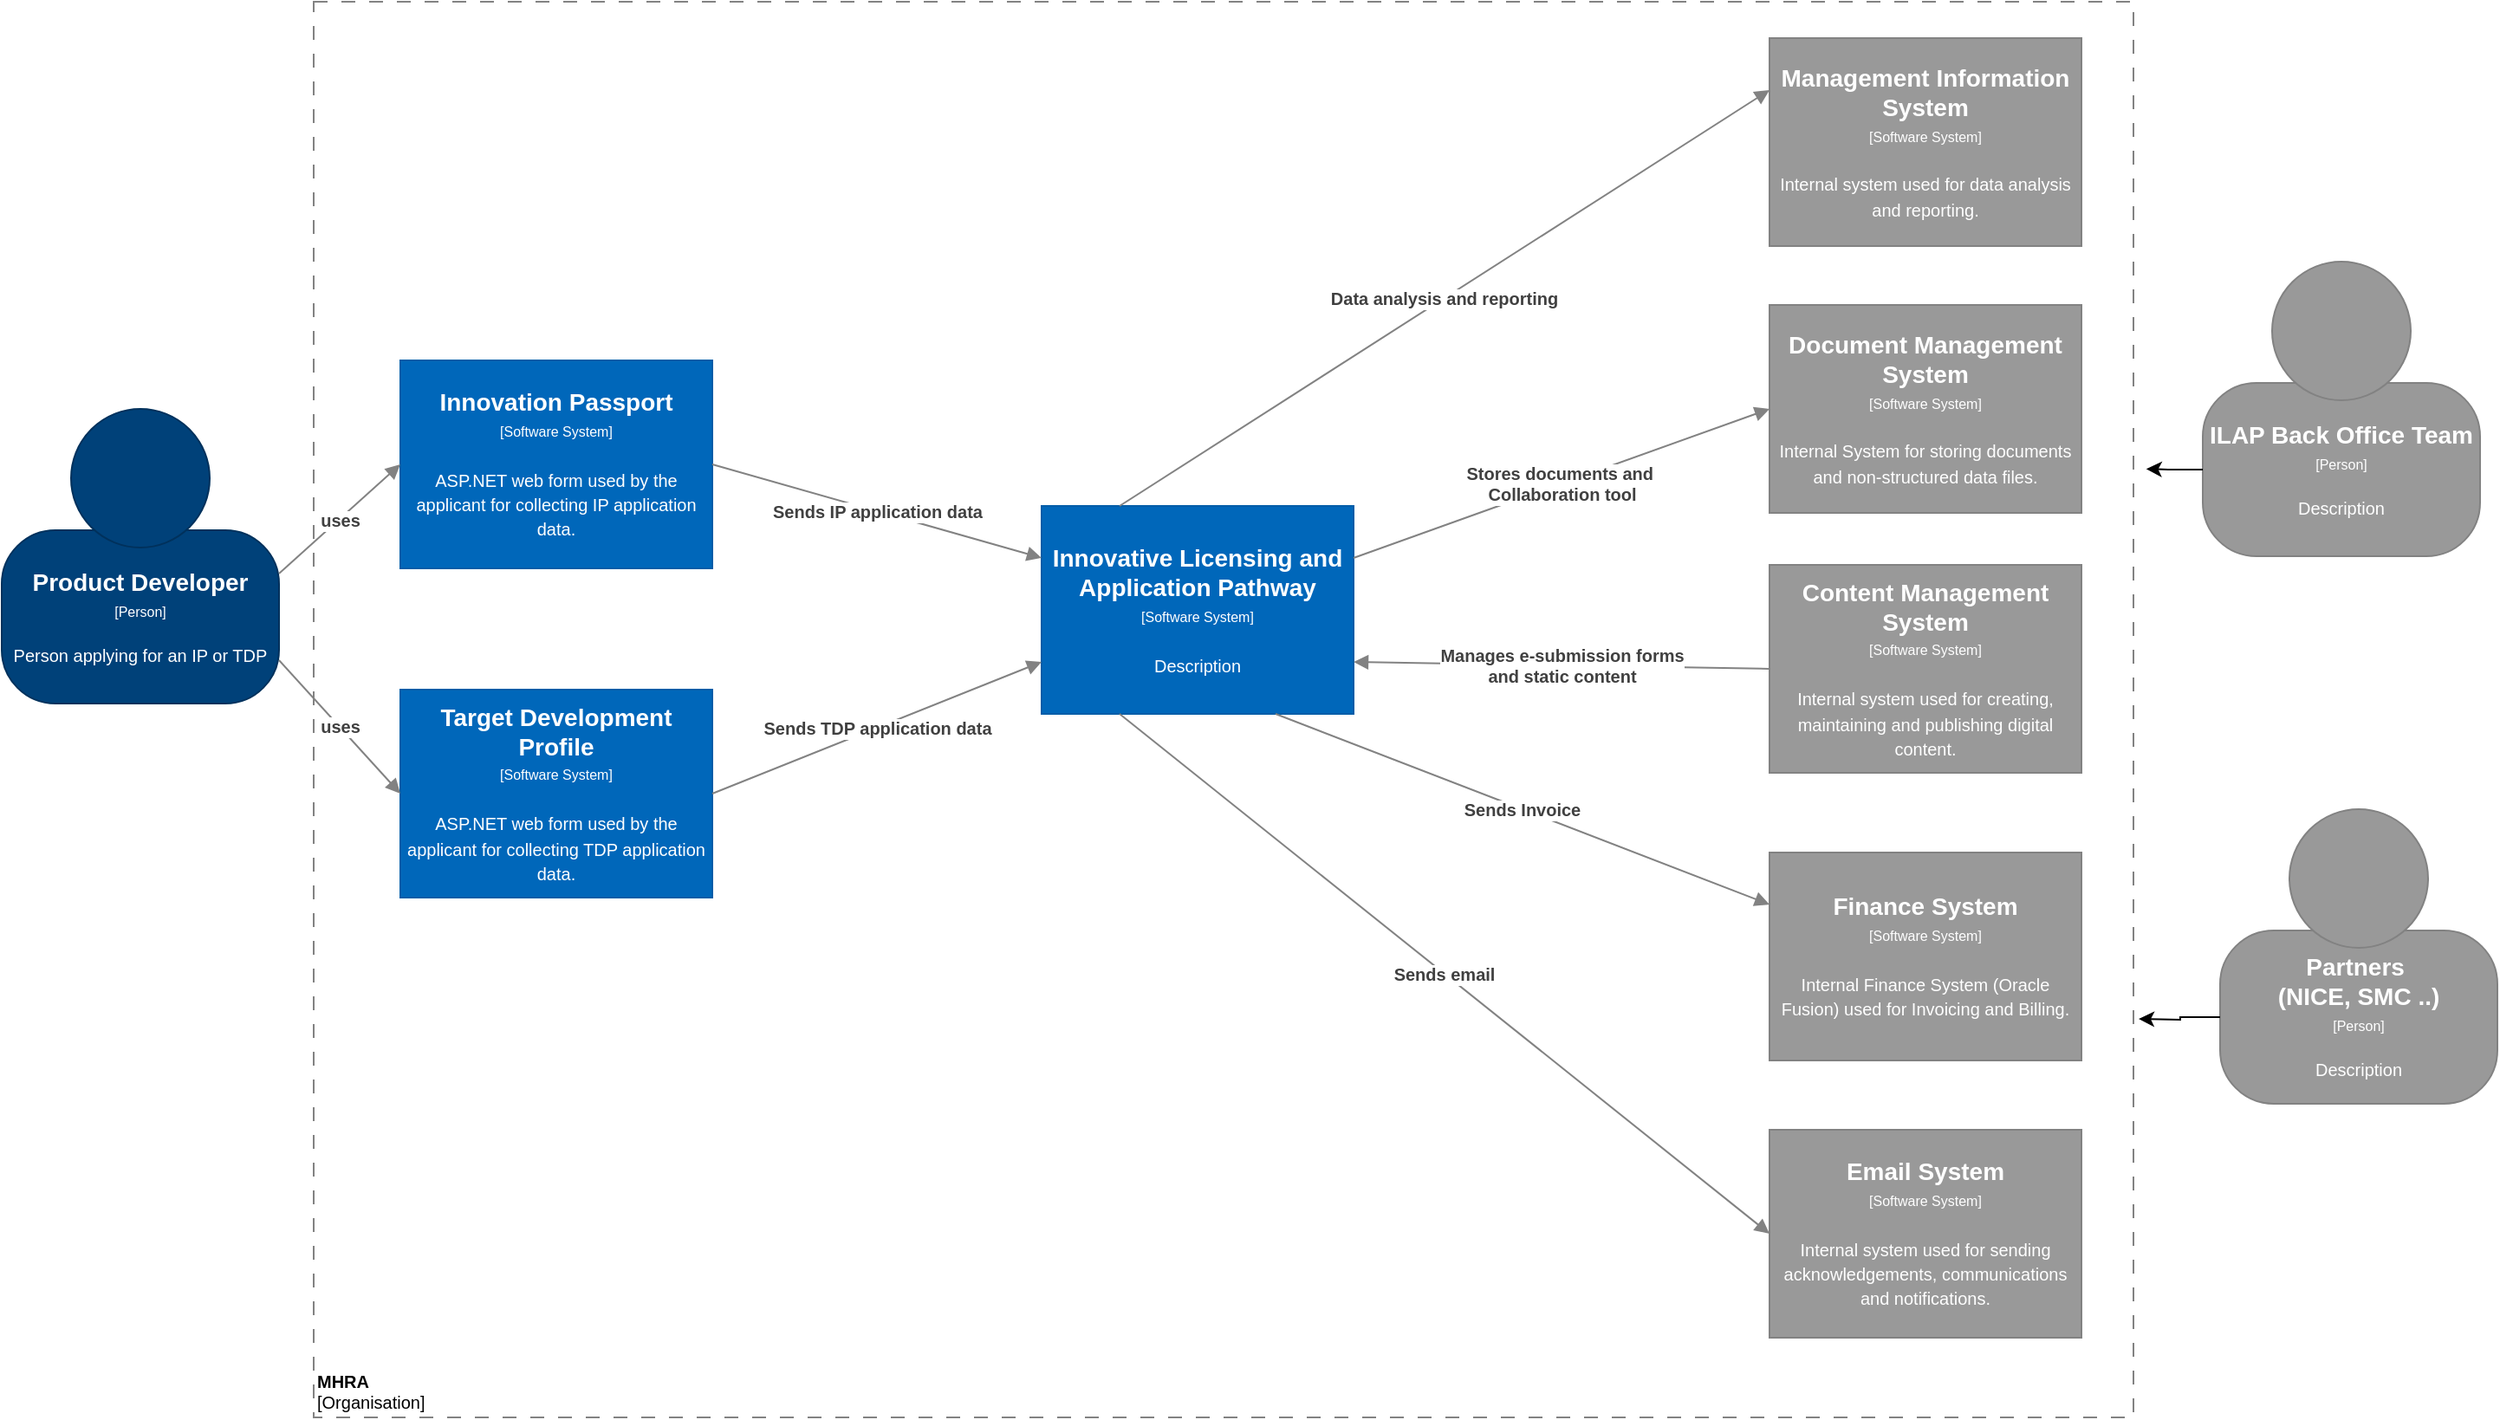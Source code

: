 <mxfile version="14.1.8" type="device" pages="8"><diagram id="Yq9G_ChjTeHerfSH5uTn" name="Top-Level-Conceptual-Diagran"><mxGraphModel dx="932" dy="599" grid="1" gridSize="10" guides="1" tooltips="1" connect="1" arrows="1" fold="1" page="1" pageScale="1" pageWidth="1169" pageHeight="827" math="0" shadow="0"><root><mxCell id="y3MhGlvrNFalJ25ihKpi-0"/><mxCell id="y3MhGlvrNFalJ25ihKpi-1" parent="y3MhGlvrNFalJ25ihKpi-0"/><object label="&lt;font style=&quot;font-size: 10px&quot;&gt;&lt;b&gt;MHRA&lt;/b&gt;&lt;br style=&quot;font-size: 10px&quot;&gt;[Organisation]&lt;/font&gt;" placeholders="1" name="Domain Name" id="ucgOCCLV78pUoyEzn91a-0"><mxCell style="rounded=0;whiteSpace=wrap;html=1;strokeColor=#828282;fillColor=none;fontColor=#000000;align=left;labelPosition=center;verticalLabelPosition=middle;verticalAlign=bottom;dashed=1;strokeWidth=1;perimeterSpacing=0;spacing=2;spacingTop=0;fontSize=10;dashPattern=8 8;" parent="y3MhGlvrNFalJ25ihKpi-1" vertex="1"><mxGeometry x="210" y="43" width="1050" height="817" as="geometry"/></mxCell></object><object label="" placeholders="1" instruction="edit data of the lower shape within the group" id="OS5gZ5xZ07HHUDL0GUHl-4"><mxCell style="group;resizable=0;" parent="y3MhGlvrNFalJ25ihKpi-1" vertex="1" connectable="0"><mxGeometry x="30" y="218" width="195" height="566" as="geometry"/></mxCell></object><object label="&lt;div style=&quot;color: rgb(255 , 255 , 255) ; white-space: normal&quot;&gt;&lt;span style=&quot;font-size: 14px&quot;&gt;&lt;b&gt;Product Developer&lt;/b&gt;&lt;/span&gt;&lt;/div&gt;&lt;div style=&quot;color: rgb(255 , 255 , 255) ; white-space: normal&quot;&gt;&lt;font style=&quot;font-size: 8px&quot;&gt;[Person]&lt;/font&gt;&lt;/div&gt;&lt;div style=&quot;color: rgb(255 , 255 , 255) ; white-space: normal ; font-size: 8px&quot;&gt;&lt;span style=&quot;font-size: x-small&quot;&gt;&lt;br&gt;&lt;/span&gt;&lt;/div&gt;&lt;div style=&quot;color: rgb(255 , 255 , 255) ; white-space: normal&quot;&gt;&lt;font size=&quot;1&quot;&gt;Person applying for an IP or TDP&lt;/font&gt;&lt;/div&gt;" name="Actor Name" description="Description" placeholders="1" id="OS5gZ5xZ07HHUDL0GUHl-5"><mxCell style="rounded=1;whiteSpace=wrap;html=1;strokeColor=#00315C;fillColor=#004179;fontColor=#000000;arcSize=31;" parent="OS5gZ5xZ07HHUDL0GUHl-4" vertex="1"><mxGeometry y="130" width="160" height="100" as="geometry"/></mxCell></object><mxCell id="OS5gZ5xZ07HHUDL0GUHl-6" value="" style="ellipse;whiteSpace=wrap;html=1;aspect=fixed;strokeColor=#00315C;fillColor=#004179;fontColor=#000000;" parent="OS5gZ5xZ07HHUDL0GUHl-4" vertex="1"><mxGeometry x="40" y="60" width="80" height="80" as="geometry"/></mxCell><object label="&lt;div&gt;&lt;span style=&quot;font-size: 14px&quot;&gt;&lt;b&gt;Innovative Licensing and Application Pathway&lt;/b&gt;&lt;/span&gt;&lt;/div&gt;&lt;div&gt;&lt;span style=&quot;font-size: 8px&quot;&gt;[Software System]&lt;/span&gt;&lt;/div&gt;&lt;div&gt;&lt;span style=&quot;font-size: 8px&quot;&gt;&lt;br&gt;&lt;/span&gt;&lt;/div&gt;&lt;div&gt;&lt;font size=&quot;1&quot;&gt;%description%&lt;/font&gt;&lt;/div&gt;" placeholders="1" name="Software System Name" description="Description" id="2AXeFCfhhbIUmPkZoigI-0"><mxCell style="rounded=0;whiteSpace=wrap;html=1;fillColor=#0067BA;fontColor=#FFFFFF;strokeColor=#005DA8;resizable=0;" parent="y3MhGlvrNFalJ25ihKpi-1" vertex="1"><mxGeometry x="630" y="334" width="180" height="120" as="geometry"/></mxCell></object><object label="&lt;div&gt;&lt;span style=&quot;font-size: 14px&quot;&gt;&lt;b&gt;Innovation Passport&lt;/b&gt;&lt;/span&gt;&lt;/div&gt;&lt;div&gt;&lt;span style=&quot;font-size: 8px&quot;&gt;[Software System]&lt;/span&gt;&lt;/div&gt;&lt;div&gt;&lt;span style=&quot;font-size: 8px&quot;&gt;&lt;br&gt;&lt;/span&gt;&lt;/div&gt;&lt;div&gt;&lt;font size=&quot;1&quot;&gt;ASP.NET web form used by the applicant for collecting IP application data.&lt;/font&gt;&lt;/div&gt;" placeholders="1" name="Software System Name" description="Description" id="2AXeFCfhhbIUmPkZoigI-1"><mxCell style="rounded=0;whiteSpace=wrap;html=1;fillColor=#0067BA;fontColor=#FFFFFF;strokeColor=#005DA8;resizable=0;" parent="y3MhGlvrNFalJ25ihKpi-1" vertex="1"><mxGeometry x="260" y="250" width="180" height="120" as="geometry"/></mxCell></object><object label="&lt;div&gt;&lt;span style=&quot;font-size: 14px&quot;&gt;&lt;b&gt;Target Development Profile&lt;/b&gt;&lt;/span&gt;&lt;/div&gt;&lt;div&gt;&lt;span style=&quot;font-size: 8px&quot;&gt;[Software System]&lt;/span&gt;&lt;/div&gt;&lt;div&gt;&lt;span style=&quot;font-size: 8px&quot;&gt;&lt;br&gt;&lt;/span&gt;&lt;/div&gt;&lt;div&gt;&lt;font size=&quot;1&quot;&gt;ASP.NET web form used by the applicant for collecting TDP application data.&lt;/font&gt;&lt;/div&gt;" placeholders="1" name="Software System Name" description="Description" id="2AXeFCfhhbIUmPkZoigI-2"><mxCell style="rounded=0;whiteSpace=wrap;html=1;fillColor=#0067BA;fontColor=#FFFFFF;strokeColor=#005DA8;resizable=0;" parent="y3MhGlvrNFalJ25ihKpi-1" vertex="1"><mxGeometry x="260" y="440" width="180" height="120" as="geometry"/></mxCell></object><object label="&lt;span style=&quot;font-size: 10px&quot;&gt;&lt;b&gt;Sends IP application data&lt;/b&gt;&lt;br&gt;&lt;/span&gt;" placeholders="1" name="Data Flow Item Name" technology="HTTP" id="2AXeFCfhhbIUmPkZoigI-3"><mxCell style="endArrow=block;html=1;fontSize=10;fontColor=#404040;strokeWidth=1;endFill=1;strokeColor=#828282;elbow=vertical;exitX=1;exitY=0.5;exitDx=0;exitDy=0;entryX=0;entryY=0.25;entryDx=0;entryDy=0;" parent="y3MhGlvrNFalJ25ihKpi-1" source="2AXeFCfhhbIUmPkZoigI-1" target="2AXeFCfhhbIUmPkZoigI-0" edge="1"><mxGeometry width="50" height="50" relative="1" as="geometry"><mxPoint x="490" y="444" as="sourcePoint"/><mxPoint x="690" y="444" as="targetPoint"/></mxGeometry></mxCell></object><object label="&lt;span style=&quot;font-size: 10px&quot;&gt;&lt;b&gt;Sends TDP application data&lt;/b&gt;&lt;br&gt;&lt;/span&gt;" placeholders="1" name="Data Flow Item Name" technology="HTTP" id="2AXeFCfhhbIUmPkZoigI-4"><mxCell style="endArrow=block;html=1;fontSize=10;fontColor=#404040;strokeWidth=1;endFill=1;strokeColor=#828282;elbow=vertical;exitX=1;exitY=0.5;exitDx=0;exitDy=0;entryX=0;entryY=0.75;entryDx=0;entryDy=0;" parent="y3MhGlvrNFalJ25ihKpi-1" source="2AXeFCfhhbIUmPkZoigI-2" target="2AXeFCfhhbIUmPkZoigI-0" edge="1"><mxGeometry width="50" height="50" relative="1" as="geometry"><mxPoint x="500" y="544" as="sourcePoint"/><mxPoint x="700" y="544" as="targetPoint"/></mxGeometry></mxCell></object><object label="&lt;div&gt;&lt;span style=&quot;font-size: 14px&quot;&gt;&lt;b&gt;Document Management System&lt;/b&gt;&lt;/span&gt;&lt;/div&gt;&lt;div&gt;&lt;span style=&quot;font-size: 8px&quot;&gt;[Software System&lt;/span&gt;&lt;span style=&quot;font-size: 8px&quot;&gt;]&lt;/span&gt;&lt;/div&gt;&lt;div&gt;&lt;span style=&quot;font-size: 8px&quot;&gt;&lt;br&gt;&lt;/span&gt;&lt;/div&gt;&lt;div&gt;&lt;font size=&quot;1&quot;&gt;Internal System for storing documents and non-structured data files.&lt;/font&gt;&lt;/div&gt;" placeholders="1" name="External System Name" description="Description of Software System" id="DHTwGJNblPtClpARgR3I-0"><mxCell style="rounded=0;whiteSpace=wrap;html=1;fillColor=#999999;fontColor=#FFFFFF;strokeColor=#828282;resizable=1;" parent="y3MhGlvrNFalJ25ihKpi-1" vertex="1"><mxGeometry x="1050" y="218" width="180" height="120" as="geometry"/></mxCell></object><object label="&lt;div&gt;&lt;span style=&quot;font-size: 14px&quot;&gt;&lt;b&gt;Management Information System&lt;/b&gt;&lt;/span&gt;&lt;/div&gt;&lt;div&gt;&lt;span style=&quot;font-size: 8px&quot;&gt;[Software System&lt;/span&gt;&lt;span style=&quot;font-size: 8px&quot;&gt;]&lt;/span&gt;&lt;/div&gt;&lt;div&gt;&lt;span style=&quot;font-size: 8px&quot;&gt;&lt;br&gt;&lt;/span&gt;&lt;/div&gt;&lt;div&gt;&lt;font size=&quot;1&quot;&gt;Internal system used for data analysis and reporting.&lt;/font&gt;&lt;/div&gt;" placeholders="1" name="External System Name" description="Description of Software System" id="rzzCmcHvC1IBs-SkuOl5-0"><mxCell style="rounded=0;whiteSpace=wrap;html=1;fillColor=#999999;fontColor=#FFFFFF;strokeColor=#828282;resizable=1;" parent="y3MhGlvrNFalJ25ihKpi-1" vertex="1"><mxGeometry x="1050" y="64" width="180" height="120" as="geometry"/></mxCell></object><object label="&lt;div&gt;&lt;span style=&quot;font-size: 14px&quot;&gt;&lt;b&gt;Email System&lt;/b&gt;&lt;/span&gt;&lt;/div&gt;&lt;div&gt;&lt;span style=&quot;font-size: 8px&quot;&gt;[Software System&lt;/span&gt;&lt;span style=&quot;font-size: 8px&quot;&gt;]&lt;/span&gt;&lt;/div&gt;&lt;div&gt;&lt;span style=&quot;font-size: 8px&quot;&gt;&lt;br&gt;&lt;/span&gt;&lt;/div&gt;&lt;div&gt;&lt;font size=&quot;1&quot;&gt;Internal system used for sending acknowledgements, communications and notifications.&lt;/font&gt;&lt;/div&gt;" placeholders="1" name="External System Name" description="Description of Software System" id="lQpCfP3fFiJEkW49z8u2-0"><mxCell style="rounded=0;whiteSpace=wrap;html=1;fillColor=#999999;fontColor=#FFFFFF;strokeColor=#828282;resizable=1;" parent="y3MhGlvrNFalJ25ihKpi-1" vertex="1"><mxGeometry x="1050" y="694.0" width="180" height="120" as="geometry"/></mxCell></object><object label="&lt;div&gt;&lt;span style=&quot;font-size: 14px&quot;&gt;&lt;b&gt;Finance System&lt;/b&gt;&lt;/span&gt;&lt;/div&gt;&lt;div&gt;&lt;span style=&quot;font-size: 8px&quot;&gt;[Software System&lt;/span&gt;&lt;span style=&quot;font-size: 8px&quot;&gt;]&lt;/span&gt;&lt;/div&gt;&lt;div&gt;&lt;span style=&quot;font-size: 8px&quot;&gt;&lt;br&gt;&lt;/span&gt;&lt;/div&gt;&lt;div&gt;&lt;font size=&quot;1&quot;&gt;Internal Finance System (Oracle Fusion) used for Invoicing and Billing.&lt;/font&gt;&lt;/div&gt;" placeholders="1" name="External System Name" description="Description of Software System" id="rlC5wfYzN3EICdqV-TJW-0"><mxCell style="rounded=0;whiteSpace=wrap;html=1;fillColor=#999999;fontColor=#FFFFFF;strokeColor=#828282;resizable=1;" parent="y3MhGlvrNFalJ25ihKpi-1" vertex="1"><mxGeometry x="1050" y="534" width="180" height="120" as="geometry"/></mxCell></object><object label="&lt;div&gt;&lt;span style=&quot;font-size: 14px&quot;&gt;&lt;b&gt;Content Management System&lt;/b&gt;&lt;/span&gt;&lt;/div&gt;&lt;div&gt;&lt;span style=&quot;font-size: 8px&quot;&gt;[Software System&lt;/span&gt;&lt;span style=&quot;font-size: 8px&quot;&gt;]&lt;/span&gt;&lt;/div&gt;&lt;div&gt;&lt;span style=&quot;font-size: 8px&quot;&gt;&lt;br&gt;&lt;/span&gt;&lt;/div&gt;&lt;div&gt;&lt;font size=&quot;1&quot;&gt;Internal system used for creating, maintaining and publishing digital content.&lt;/font&gt;&lt;/div&gt;" placeholders="1" name="External System Name" description="Description of Software System" id="OS5gZ5xZ07HHUDL0GUHl-0"><mxCell style="rounded=0;whiteSpace=wrap;html=1;fillColor=#999999;fontColor=#FFFFFF;strokeColor=#828282;resizable=1;" parent="y3MhGlvrNFalJ25ihKpi-1" vertex="1"><mxGeometry x="1050" y="368" width="180" height="120" as="geometry"/></mxCell></object><object label="" placeholders="1" instruction="edit data of the lower shape within the group" id="OS5gZ5xZ07HHUDL0GUHl-1"><mxCell style="group;resizable=0;" parent="y3MhGlvrNFalJ25ihKpi-1" vertex="1" connectable="0"><mxGeometry x="1300" y="193" width="160" height="170" as="geometry"/></mxCell></object><object label="&lt;div style=&quot;color: rgb(255 , 255 , 255) ; white-space: normal&quot;&gt;&lt;span style=&quot;font-size: 14px&quot;&gt;&lt;b&gt;ILAP Back Office Team&lt;/b&gt;&lt;/span&gt;&lt;/div&gt;&lt;div style=&quot;color: rgb(255 , 255 , 255) ; white-space: normal&quot;&gt;&lt;font style=&quot;font-size: 8px&quot;&gt;[Person]&lt;/font&gt;&lt;/div&gt;&lt;div style=&quot;color: rgb(255 , 255 , 255) ; white-space: normal ; font-size: 8px&quot;&gt;&lt;span style=&quot;font-size: x-small&quot;&gt;&lt;br&gt;&lt;/span&gt;&lt;/div&gt;&lt;div style=&quot;color: rgb(255 , 255 , 255) ; white-space: normal&quot;&gt;&lt;font size=&quot;1&quot;&gt;%description%&lt;/font&gt;&lt;/div&gt;" name="External Actor Name" description="Description" placeholders="1" id="OS5gZ5xZ07HHUDL0GUHl-2"><mxCell style="rounded=1;whiteSpace=wrap;html=1;strokeColor=#828282;fillColor=#999999;fontColor=#000000;arcSize=31;" parent="OS5gZ5xZ07HHUDL0GUHl-1" vertex="1"><mxGeometry y="70" width="160" height="100" as="geometry"/></mxCell></object><mxCell id="OS5gZ5xZ07HHUDL0GUHl-3" value="" style="ellipse;whiteSpace=wrap;html=1;aspect=fixed;strokeColor=#828282;fillColor=#999999;fontColor=#000000;" parent="OS5gZ5xZ07HHUDL0GUHl-1" vertex="1"><mxGeometry x="40" width="80" height="80" as="geometry"/></mxCell><object label="&lt;span style=&quot;font-size: 10px&quot;&gt;&lt;b&gt;Sends email&lt;/b&gt;&lt;br&gt;&lt;/span&gt;" placeholders="1" name="Data Flow Item Name" technology="HTTP" id="OS5gZ5xZ07HHUDL0GUHl-7"><mxCell style="endArrow=block;html=1;fontSize=10;fontColor=#404040;strokeWidth=1;endFill=1;strokeColor=#828282;elbow=vertical;exitX=0.25;exitY=1;exitDx=0;exitDy=0;entryX=0;entryY=0.5;entryDx=0;entryDy=0;" parent="y3MhGlvrNFalJ25ihKpi-1" source="2AXeFCfhhbIUmPkZoigI-0" target="lQpCfP3fFiJEkW49z8u2-0" edge="1"><mxGeometry width="50" height="50" relative="1" as="geometry"><mxPoint x="320" y="824" as="sourcePoint"/><mxPoint x="580" y="624" as="targetPoint"/></mxGeometry></mxCell></object><object label="&lt;span style=&quot;font-size: 10px&quot;&gt;&lt;b&gt;Data analysis and reporting&lt;/b&gt;&lt;br&gt;&lt;/span&gt;" placeholders="1" name="Data Flow Item Name" technology="HTTP" id="OS5gZ5xZ07HHUDL0GUHl-8"><mxCell style="endArrow=block;html=1;fontSize=10;fontColor=#404040;strokeWidth=1;endFill=1;strokeColor=#828282;elbow=vertical;exitX=0.25;exitY=0;exitDx=0;exitDy=0;entryX=0;entryY=0.25;entryDx=0;entryDy=0;" parent="y3MhGlvrNFalJ25ihKpi-1" source="2AXeFCfhhbIUmPkZoigI-0" target="rzzCmcHvC1IBs-SkuOl5-0" edge="1"><mxGeometry width="50" height="50" relative="1" as="geometry"><mxPoint x="750" y="554" as="sourcePoint"/><mxPoint x="950" y="554" as="targetPoint"/></mxGeometry></mxCell></object><object label="&lt;span style=&quot;font-size: 10px&quot;&gt;&lt;b&gt;Sends Invoice&lt;/b&gt;&lt;br&gt;&lt;/span&gt;" placeholders="1" name="Data Flow Item Name" technology="HTTP" id="OS5gZ5xZ07HHUDL0GUHl-9"><mxCell style="endArrow=block;html=1;fontSize=10;fontColor=#404040;strokeWidth=1;endFill=1;strokeColor=#828282;elbow=vertical;exitX=0.75;exitY=1;exitDx=0;exitDy=0;entryX=0;entryY=0.25;entryDx=0;entryDy=0;" parent="y3MhGlvrNFalJ25ihKpi-1" source="2AXeFCfhhbIUmPkZoigI-0" target="rlC5wfYzN3EICdqV-TJW-0" edge="1"><mxGeometry width="50" height="50" relative="1" as="geometry"><mxPoint x="780" y="524" as="sourcePoint"/><mxPoint x="980" y="524" as="targetPoint"/></mxGeometry></mxCell></object><object label="&lt;span style=&quot;font-size: 10px&quot;&gt;&lt;b&gt;Stores documents and&amp;nbsp;&lt;br&gt;Collaboration tool&lt;/b&gt;&lt;br&gt;&lt;/span&gt;" placeholders="1" name="Data Flow Item Name" technology="HTTP" id="OS5gZ5xZ07HHUDL0GUHl-10"><mxCell style="endArrow=block;html=1;fontSize=10;fontColor=#404040;strokeWidth=1;endFill=1;strokeColor=#828282;elbow=vertical;exitX=1;exitY=0.25;exitDx=0;exitDy=0;entryX=0;entryY=0.5;entryDx=0;entryDy=0;" parent="y3MhGlvrNFalJ25ihKpi-1" source="2AXeFCfhhbIUmPkZoigI-0" target="DHTwGJNblPtClpARgR3I-0" edge="1"><mxGeometry width="50" height="50" relative="1" as="geometry"><mxPoint x="840" y="414" as="sourcePoint"/><mxPoint x="1040" y="414" as="targetPoint"/></mxGeometry></mxCell></object><object label="&lt;span style=&quot;font-size: 10px&quot;&gt;&lt;b&gt;Manages e-submission forms &lt;br&gt;and static content&lt;/b&gt;&lt;br&gt;&lt;/span&gt;" placeholders="1" name="Data Flow Item Name" technology="HTTP" id="OS5gZ5xZ07HHUDL0GUHl-11"><mxCell style="endArrow=block;html=1;fontSize=10;fontColor=#404040;strokeWidth=1;endFill=1;strokeColor=#828282;elbow=vertical;exitX=0;exitY=0.5;exitDx=0;exitDy=0;entryX=1;entryY=0.75;entryDx=0;entryDy=0;" parent="y3MhGlvrNFalJ25ihKpi-1" source="OS5gZ5xZ07HHUDL0GUHl-0" target="2AXeFCfhhbIUmPkZoigI-0" edge="1"><mxGeometry width="50" height="50" relative="1" as="geometry"><mxPoint x="860" y="444" as="sourcePoint"/><mxPoint x="1060" y="444" as="targetPoint"/></mxGeometry></mxCell></object><object label="" placeholders="1" instruction="edit data of the lower shape within the group" id="PrduHB5OK993JdkGypmK-0"><mxCell style="group;resizable=0;" parent="y3MhGlvrNFalJ25ihKpi-1" vertex="1" connectable="0"><mxGeometry x="1310" y="509" width="160" height="170" as="geometry"/></mxCell></object><object label="&lt;div style=&quot;color: rgb(255 , 255 , 255) ; white-space: normal&quot;&gt;&lt;span style=&quot;font-size: 14px&quot;&gt;&lt;b&gt;Partners&amp;nbsp;&lt;/b&gt;&lt;/span&gt;&lt;/div&gt;&lt;div style=&quot;color: rgb(255 , 255 , 255) ; white-space: normal&quot;&gt;&lt;span style=&quot;font-size: 14px&quot;&gt;&lt;b&gt;(NICE, SMC ..)&lt;/b&gt;&lt;/span&gt;&lt;/div&gt;&lt;div style=&quot;color: rgb(255 , 255 , 255) ; white-space: normal&quot;&gt;&lt;span style=&quot;font-size: 8px&quot;&gt;[Person]&lt;/span&gt;&lt;br&gt;&lt;/div&gt;&lt;div style=&quot;color: rgb(255 , 255 , 255) ; white-space: normal ; font-size: 8px&quot;&gt;&lt;span style=&quot;font-size: x-small&quot;&gt;&lt;br&gt;&lt;/span&gt;&lt;/div&gt;&lt;div style=&quot;color: rgb(255 , 255 , 255) ; white-space: normal&quot;&gt;&lt;font size=&quot;1&quot;&gt;%description%&lt;/font&gt;&lt;/div&gt;" name="External Actor Name" description="Description" placeholders="1" id="PrduHB5OK993JdkGypmK-1"><mxCell style="rounded=1;whiteSpace=wrap;html=1;strokeColor=#828282;fillColor=#999999;fontColor=#000000;arcSize=31;" parent="PrduHB5OK993JdkGypmK-0" vertex="1"><mxGeometry y="70" width="160" height="100" as="geometry"/></mxCell></object><mxCell id="PrduHB5OK993JdkGypmK-2" value="" style="ellipse;whiteSpace=wrap;html=1;aspect=fixed;strokeColor=#828282;fillColor=#999999;fontColor=#000000;" parent="PrduHB5OK993JdkGypmK-0" vertex="1"><mxGeometry x="40" width="80" height="80" as="geometry"/></mxCell><mxCell id="ucgOCCLV78pUoyEzn91a-2" style="edgeStyle=orthogonalEdgeStyle;rounded=0;orthogonalLoop=1;jettySize=auto;html=1;entryX=1.007;entryY=0.33;entryDx=0;entryDy=0;entryPerimeter=0;" parent="y3MhGlvrNFalJ25ihKpi-1" source="OS5gZ5xZ07HHUDL0GUHl-2" target="ucgOCCLV78pUoyEzn91a-0" edge="1"><mxGeometry relative="1" as="geometry"/></mxCell><mxCell id="ucgOCCLV78pUoyEzn91a-3" style="edgeStyle=orthogonalEdgeStyle;rounded=0;orthogonalLoop=1;jettySize=auto;html=1;" parent="y3MhGlvrNFalJ25ihKpi-1" source="PrduHB5OK993JdkGypmK-1" edge="1"><mxGeometry relative="1" as="geometry"><mxPoint x="1263" y="630" as="targetPoint"/></mxGeometry></mxCell><object label="&lt;span style=&quot;font-size: 10px&quot;&gt;&lt;b&gt;uses&lt;/b&gt;&lt;br&gt;&lt;/span&gt;" placeholders="1" name="Data Flow Item Name" technology="HTTP" id="ucgOCCLV78pUoyEzn91a-4"><mxCell style="endArrow=block;html=1;fontSize=10;fontColor=#404040;strokeWidth=1;endFill=1;strokeColor=#828282;elbow=vertical;exitX=1;exitY=0.25;exitDx=0;exitDy=0;entryX=0;entryY=0.5;entryDx=0;entryDy=0;" parent="y3MhGlvrNFalJ25ihKpi-1" source="OS5gZ5xZ07HHUDL0GUHl-5" target="2AXeFCfhhbIUmPkZoigI-1" edge="1"><mxGeometry width="50" height="50" relative="1" as="geometry"><mxPoint x="220" y="420" as="sourcePoint"/><mxPoint x="420" y="420" as="targetPoint"/></mxGeometry></mxCell></object><object label="&lt;span style=&quot;font-size: 10px&quot;&gt;&lt;b&gt;uses&lt;/b&gt;&lt;br&gt;&lt;/span&gt;" placeholders="1" name="Data Flow Item Name" technology="HTTP" id="ucgOCCLV78pUoyEzn91a-5"><mxCell style="endArrow=block;html=1;fontSize=10;fontColor=#404040;strokeWidth=1;endFill=1;strokeColor=#828282;elbow=vertical;exitX=1;exitY=0.75;exitDx=0;exitDy=0;entryX=0;entryY=0.5;entryDx=0;entryDy=0;" parent="y3MhGlvrNFalJ25ihKpi-1" source="OS5gZ5xZ07HHUDL0GUHl-5" target="2AXeFCfhhbIUmPkZoigI-2" edge="1"><mxGeometry width="50" height="50" relative="1" as="geometry"><mxPoint x="30" y="590" as="sourcePoint"/><mxPoint x="230" y="590" as="targetPoint"/></mxGeometry></mxCell></object></root></mxGraphModel></diagram><diagram id="nPtI0FlCSh6oQaIurPIc" name="IP-Current-State-Context"><mxGraphModel dx="932" dy="599" grid="1" gridSize="10" guides="1" tooltips="1" connect="1" arrows="1" fold="1" page="1" pageScale="1" pageWidth="1169" pageHeight="827" math="0" shadow="0"><root><mxCell id="BsePu4kF9lY_Pb_z5ozY-0"/><mxCell id="BsePu4kF9lY_Pb_z5ozY-1" parent="BsePu4kF9lY_Pb_z5ozY-0"/><object label="&lt;font style=&quot;font-size: 10px&quot;&gt;&lt;b&gt;Innovation Licensing and Application Pathway (ILAP)&lt;/b&gt;&lt;br style=&quot;font-size: 10px&quot;&gt;[Platform]&lt;/font&gt;" placeholders="1" name="Domain Name" id="Yj4-ZciB_E_jleV59jpH-24"><mxCell style="rounded=0;whiteSpace=wrap;html=1;strokeColor=#828282;fillColor=none;fontColor=#000000;align=left;labelPosition=center;verticalLabelPosition=middle;verticalAlign=bottom;dashed=1;strokeWidth=1;perimeterSpacing=0;spacing=2;spacingTop=0;fontSize=10;dashPattern=8 8;" parent="BsePu4kF9lY_Pb_z5ozY-1" vertex="1"><mxGeometry x="130" y="127" width="1090" height="953" as="geometry"/></mxCell></object><object label="&lt;div&gt;&lt;span style=&quot;font-size: 14px&quot;&gt;&lt;b&gt;Innovation Passport (IP) System&lt;/b&gt;&lt;/span&gt;&lt;/div&gt;&lt;div&gt;&lt;span style=&quot;font-size: 8px&quot;&gt;[Software System]&lt;/span&gt;&lt;/div&gt;&lt;div&gt;&lt;span style=&quot;font-size: 8px&quot;&gt;&lt;br&gt;&lt;/span&gt;&lt;/div&gt;&lt;div&gt;&lt;font size=&quot;1&quot;&gt;Allows product developers to apply for an Innovation Passport.&lt;/font&gt;&lt;/div&gt;" placeholders="1" name="Software System Name" description="Description" id="IthZmFOX5c-jnkLHqvJ2-0"><mxCell style="rounded=0;whiteSpace=wrap;html=1;fillColor=#0067BA;fontColor=#FFFFFF;strokeColor=#005DA8;resizable=1;" parent="BsePu4kF9lY_Pb_z5ozY-1" vertex="1"><mxGeometry x="580" y="440" width="180" height="120" as="geometry"/></mxCell></object><object label="" placeholders="1" instruction="edit data of the lower shape within the group" id="Yj4-ZciB_E_jleV59jpH-0"><mxCell style="group;resizable=1;" parent="BsePu4kF9lY_Pb_z5ozY-1" vertex="1" connectable="0"><mxGeometry x="590" y="147" width="160" height="160" as="geometry"/></mxCell></object><object label="&lt;div style=&quot;color: rgb(255 , 255 , 255) ; white-space: normal&quot;&gt;&lt;span style=&quot;font-size: 14px&quot;&gt;&lt;b&gt;Product Developer&lt;/b&gt;&lt;/span&gt;&lt;/div&gt;&lt;div style=&quot;color: rgb(255 , 255 , 255) ; white-space: normal&quot;&gt;&lt;span style=&quot;font-size: 8px&quot;&gt;[Person]&lt;/span&gt;&lt;br&gt;&lt;/div&gt;&lt;div style=&quot;color: rgb(255 , 255 , 255) ; white-space: normal ; font-size: 8px&quot;&gt;&lt;span style=&quot;font-size: x-small&quot;&gt;&lt;br&gt;&lt;/span&gt;&lt;/div&gt;&lt;div style=&quot;color: rgb(255 , 255 , 255) ; white-space: normal&quot;&gt;&lt;font size=&quot;1&quot;&gt;%description%&lt;/font&gt;&lt;/div&gt;" name="Actor Name" description="Description" placeholders="1" id="Yj4-ZciB_E_jleV59jpH-1"><mxCell style="rounded=1;whiteSpace=wrap;html=1;strokeColor=#00315C;fillColor=#004179;fontColor=#000000;arcSize=31;" parent="Yj4-ZciB_E_jleV59jpH-0" vertex="1"><mxGeometry y="65.882" width="160" height="94.118" as="geometry"/></mxCell></object><mxCell id="Yj4-ZciB_E_jleV59jpH-2" value="" style="ellipse;whiteSpace=wrap;html=1;aspect=fixed;strokeColor=#00315C;fillColor=#004179;fontColor=#000000;" parent="Yj4-ZciB_E_jleV59jpH-0" vertex="1"><mxGeometry x="40" width="75.294" height="75.294" as="geometry"/></mxCell><object label="&lt;div&gt;&lt;span style=&quot;font-size: 14px&quot;&gt;&lt;b&gt;Finance System&lt;/b&gt;&lt;/span&gt;&lt;/div&gt;&lt;div&gt;&lt;span style=&quot;font-size: 8px&quot;&gt;[Software System&lt;/span&gt;&lt;span style=&quot;font-size: 8px&quot;&gt;]&lt;/span&gt;&lt;/div&gt;&lt;div&gt;&lt;span style=&quot;font-size: 8px&quot;&gt;&lt;br&gt;&lt;/span&gt;&lt;/div&gt;&lt;div&gt;&lt;font size=&quot;1&quot;&gt;Internal finance system (Oracle Fusion) used for invoicing and billing.&lt;/font&gt;&lt;/div&gt;" placeholders="1" name="External System Name" description="Description of Software System" id="Yj4-ZciB_E_jleV59jpH-8"><mxCell style="rounded=0;whiteSpace=wrap;html=1;fillColor=#999999;fontColor=#FFFFFF;strokeColor=#828282;resizable=1;" parent="BsePu4kF9lY_Pb_z5ozY-1" vertex="1"><mxGeometry x="160" y="440" width="180" height="120" as="geometry"/></mxCell></object><object label="&lt;div&gt;&lt;span style=&quot;font-size: 14px&quot;&gt;&lt;b&gt;Document Management System&lt;/b&gt;&lt;/span&gt;&lt;/div&gt;&lt;div&gt;&lt;span style=&quot;font-size: 8px&quot;&gt;[Software System&lt;/span&gt;&lt;span style=&quot;font-size: 8px&quot;&gt;]&lt;/span&gt;&lt;/div&gt;&lt;div&gt;&lt;span style=&quot;font-size: 8px&quot;&gt;&lt;br&gt;&lt;/span&gt;&lt;/div&gt;&lt;div&gt;&lt;font size=&quot;1&quot;&gt;Internal system used for storing documents and non-structured data files.&lt;/font&gt;&lt;/div&gt;" placeholders="1" name="External System Name" description="Description of Software System" id="Yj4-ZciB_E_jleV59jpH-9"><mxCell style="rounded=0;whiteSpace=wrap;html=1;fillColor=#999999;fontColor=#FFFFFF;strokeColor=#828282;resizable=1;" parent="BsePu4kF9lY_Pb_z5ozY-1" vertex="1"><mxGeometry x="580" y="740" width="180" height="120" as="geometry"/></mxCell></object><object label="&lt;div&gt;&lt;span style=&quot;font-size: 14px&quot;&gt;&lt;b&gt;Email System&lt;/b&gt;&lt;/span&gt;&lt;/div&gt;&lt;div&gt;&lt;span style=&quot;font-size: 8px&quot;&gt;[Software System&lt;/span&gt;&lt;span style=&quot;font-size: 8px&quot;&gt;]&lt;/span&gt;&lt;/div&gt;&lt;div&gt;&lt;span style=&quot;font-size: 8px&quot;&gt;&lt;br&gt;&lt;/span&gt;&lt;/div&gt;&lt;div&gt;&lt;font size=&quot;1&quot;&gt;Internal email system used for sending acknowledgements, communications and notifications.&lt;/font&gt;&lt;/div&gt;" placeholders="1" name="External System Name" description="Description of Software System" id="Yj4-ZciB_E_jleV59jpH-10"><mxCell style="rounded=0;whiteSpace=wrap;html=1;fillColor=#999999;fontColor=#FFFFFF;strokeColor=#828282;resizable=1;" parent="BsePu4kF9lY_Pb_z5ozY-1" vertex="1"><mxGeometry x="989" y="199.94" width="180" height="120" as="geometry"/></mxCell></object><object label="&lt;span style=&quot;font-size: 10px&quot;&gt;&lt;b&gt;Create new invoice and submit to&lt;/b&gt;&lt;br&gt;&lt;/span&gt;" placeholders="1" name="Data Flow Item Name" technology="HTTP" id="Yj4-ZciB_E_jleV59jpH-17"><mxCell style="endArrow=block;html=1;fontSize=10;fontColor=#404040;strokeWidth=1;endFill=1;strokeColor=#828282;elbow=vertical;exitX=0;exitY=0.5;exitDx=0;exitDy=0;entryX=1;entryY=0.5;entryDx=0;entryDy=0;" parent="BsePu4kF9lY_Pb_z5ozY-1" source="IthZmFOX5c-jnkLHqvJ2-0" target="Yj4-ZciB_E_jleV59jpH-8" edge="1"><mxGeometry width="50" height="50" relative="1" as="geometry"><mxPoint x="290" y="547" as="sourcePoint"/><mxPoint x="490" y="547" as="targetPoint"/></mxGeometry></mxCell></object><object label="&lt;span style=&quot;font-size: 10px&quot;&gt;&lt;b&gt;Stores the master tracker file and &lt;br&gt;supporting documents and files using&amp;nbsp;&lt;/b&gt;&lt;br&gt;&lt;/span&gt;" placeholders="1" name="Data Flow Item Name" technology="HTTP" id="Yj4-ZciB_E_jleV59jpH-21"><mxCell style="endArrow=block;html=1;fontSize=10;fontColor=#404040;strokeWidth=1;endFill=1;strokeColor=#828282;elbow=vertical;entryX=0.5;entryY=0;entryDx=0;entryDy=0;exitX=0.5;exitY=1;exitDx=0;exitDy=0;" parent="BsePu4kF9lY_Pb_z5ozY-1" source="IthZmFOX5c-jnkLHqvJ2-0" target="Yj4-ZciB_E_jleV59jpH-9" edge="1"><mxGeometry width="50" height="50" relative="1" as="geometry"><mxPoint x="678" y="520" as="sourcePoint"/><mxPoint x="870" y="587" as="targetPoint"/></mxGeometry></mxCell></object><object label="&lt;span style=&quot;font-size: 10px&quot;&gt;&lt;b&gt;Manages application lifecycle using&lt;/b&gt;&lt;br&gt;&lt;/span&gt;" placeholders="1" name="Data Flow Item Name" technology="HTTP" id="Yj4-ZciB_E_jleV59jpH-23"><mxCell style="endArrow=block;html=1;fontSize=10;fontColor=#404040;strokeWidth=1;endFill=1;strokeColor=#828282;elbow=vertical;entryX=1;entryY=0.5;entryDx=0;entryDy=0;exitX=0;exitY=0.5;exitDx=0;exitDy=0;" parent="BsePu4kF9lY_Pb_z5ozY-1" source="wdw7ZmtVH_FiWiTZ1UVU-1" target="IthZmFOX5c-jnkLHqvJ2-0" edge="1"><mxGeometry width="50" height="50" relative="1" as="geometry"><mxPoint x="970" y="287" as="sourcePoint"/><mxPoint x="1110" y="447" as="targetPoint"/></mxGeometry></mxCell></object><object label="" placeholders="1" instruction="edit data of the lower shape within the group" id="wdw7ZmtVH_FiWiTZ1UVU-0"><mxCell style="group;resizable=1;" parent="BsePu4kF9lY_Pb_z5ozY-1" vertex="1" connectable="0"><mxGeometry x="1004" y="390" width="150" height="170" as="geometry"/></mxCell></object><object label="&lt;div style=&quot;color: rgb(255 , 255 , 255) ; white-space: normal&quot;&gt;&lt;span style=&quot;font-size: 14px&quot;&gt;&lt;b&gt;Back-office Team&lt;/b&gt;&lt;/span&gt;&lt;/div&gt;&lt;div style=&quot;color: rgb(255 , 255 , 255) ; white-space: normal&quot;&gt;&lt;span style=&quot;font-size: 8px&quot;&gt;[Person]&lt;/span&gt;&lt;br&gt;&lt;/div&gt;&lt;div style=&quot;color: rgb(255 , 255 , 255) ; white-space: normal ; font-size: 8px&quot;&gt;&lt;span style=&quot;font-size: x-small&quot;&gt;&lt;br&gt;&lt;/span&gt;&lt;/div&gt;&lt;div style=&quot;color: rgb(255 , 255 , 255) ; white-space: normal&quot;&gt;&lt;font size=&quot;1&quot;&gt;Any person working on the IP application i.e. ILAP Coordinator, Working Group, Steering Group Partners etc.&lt;/font&gt;&lt;/div&gt;" name="External Actor Name" description="Description" placeholders="1" id="wdw7ZmtVH_FiWiTZ1UVU-1"><mxCell style="rounded=1;whiteSpace=wrap;html=1;strokeColor=#828282;fillColor=#999999;fontColor=#000000;arcSize=31;" parent="wdw7ZmtVH_FiWiTZ1UVU-0" vertex="1"><mxGeometry y="57.65" width="150" height="112.35" as="geometry"/></mxCell></object><mxCell id="wdw7ZmtVH_FiWiTZ1UVU-2" value="" style="ellipse;whiteSpace=wrap;html=1;aspect=fixed;strokeColor=#828282;fillColor=#999999;fontColor=#000000;" parent="wdw7ZmtVH_FiWiTZ1UVU-0" vertex="1"><mxGeometry x="42.5" width="65" height="65" as="geometry"/></mxCell><object label="&lt;span style=&quot;font-size: 10px&quot;&gt;&lt;b&gt;Submit an IP application and send any&lt;br&gt;supporting documentation required by the IP process using&lt;br&gt;&lt;/b&gt;[%technology%]&lt;br&gt;&lt;/span&gt;" placeholders="1" name="Data Flow Item Name" technology="HTTP" id="CLTj7uHayXEgwPw7uw4z-3"><mxCell style="endArrow=block;html=1;fontSize=10;fontColor=#404040;strokeWidth=1;endFill=1;strokeColor=#828282;elbow=vertical;exitX=0.5;exitY=1;exitDx=0;exitDy=0;" parent="BsePu4kF9lY_Pb_z5ozY-1" source="Yj4-ZciB_E_jleV59jpH-1" target="IthZmFOX5c-jnkLHqvJ2-0" edge="1"><mxGeometry width="50" height="50" relative="1" as="geometry"><mxPoint x="670" y="380" as="sourcePoint"/><mxPoint x="870" y="380" as="targetPoint"/></mxGeometry></mxCell></object><object label="&lt;span style=&quot;font-size: 10px&quot;&gt;&lt;b&gt;Sends email using&lt;/b&gt;&lt;br&gt;[SMTP]&lt;br&gt;&lt;/span&gt;" placeholders="1" name="Data Flow Item Name" technology="HTTP" id="CLTj7uHayXEgwPw7uw4z-5"><mxCell style="endArrow=block;html=1;fontSize=10;fontColor=#404040;strokeWidth=1;endFill=1;strokeColor=#828282;elbow=vertical;exitX=0.5;exitY=0;exitDx=0;exitDy=0;entryX=0.5;entryY=1;entryDx=0;entryDy=0;" parent="BsePu4kF9lY_Pb_z5ozY-1" source="wdw7ZmtVH_FiWiTZ1UVU-2" target="Yj4-ZciB_E_jleV59jpH-10" edge="1"><mxGeometry width="50" height="50" relative="1" as="geometry"><mxPoint x="1060" y="670" as="sourcePoint"/><mxPoint x="1260" y="670" as="targetPoint"/></mxGeometry></mxCell></object><object label="&lt;span style=&quot;font-size: 10px&quot;&gt;&lt;b&gt;Sends email to&lt;br&gt;&lt;/b&gt;[SMTP]&lt;br&gt;&lt;/span&gt;" placeholders="1" name="Data Flow Item Name" technology="HTTP" id="CLTj7uHayXEgwPw7uw4z-6"><mxCell style="endArrow=block;html=1;fontSize=10;fontColor=#404040;strokeWidth=1;endFill=1;strokeColor=#828282;elbow=vertical;exitX=0;exitY=0.5;exitDx=0;exitDy=0;entryX=1;entryY=0.5;entryDx=0;entryDy=0;" parent="BsePu4kF9lY_Pb_z5ozY-1" source="Yj4-ZciB_E_jleV59jpH-10" target="Yj4-ZciB_E_jleV59jpH-1" edge="1"><mxGeometry width="50" height="50" relative="1" as="geometry"><mxPoint x="1020" y="320" as="sourcePoint"/><mxPoint x="1220" y="320" as="targetPoint"/></mxGeometry></mxCell></object><object label="&lt;span style=&quot;font-size: 10px&quot;&gt;&lt;b&gt;Sends invoice and billing&lt;br&gt;notification to&lt;/b&gt;&lt;br&gt;&lt;/span&gt;" placeholders="1" name="Data Flow Item Name" technology="HTTP" id="KYwm1shakRs_EfzgZxGA-0"><mxCell style="endArrow=block;html=1;fontSize=10;fontColor=#404040;strokeWidth=1;endFill=1;strokeColor=#828282;elbow=vertical;exitX=0.5;exitY=0;exitDx=0;exitDy=0;entryX=0;entryY=0.75;entryDx=0;entryDy=0;" parent="BsePu4kF9lY_Pb_z5ozY-1" source="Yj4-ZciB_E_jleV59jpH-8" target="Yj4-ZciB_E_jleV59jpH-1" edge="1"><mxGeometry width="50" height="50" relative="1" as="geometry"><mxPoint x="200" y="520" as="sourcePoint"/><mxPoint x="400" y="520" as="targetPoint"/></mxGeometry></mxCell></object><object label="&lt;div&gt;&lt;span style=&quot;font-size: 14px&quot;&gt;&lt;b&gt;Content Management System&lt;/b&gt;&lt;/span&gt;&lt;/div&gt;&lt;div&gt;&lt;span style=&quot;font-size: 8px&quot;&gt;[Software System&lt;/span&gt;&lt;span style=&quot;font-size: 8px&quot;&gt;]&lt;/span&gt;&lt;/div&gt;&lt;div&gt;&lt;span style=&quot;font-size: 8px&quot;&gt;&lt;br&gt;&lt;/span&gt;&lt;/div&gt;&lt;div&gt;&lt;font size=&quot;1&quot;&gt;Internal system used for creating, maintaining and publishing digital content.&lt;/font&gt;&lt;/div&gt;" placeholders="1" name="External System Name" description="Description of Software System" id="VBuOBD7-D60gOegttVtK-0"><mxCell style="rounded=0;whiteSpace=wrap;html=1;fillColor=#999999;fontColor=#FFFFFF;strokeColor=#828282;resizable=1;" parent="BsePu4kF9lY_Pb_z5ozY-1" vertex="1"><mxGeometry x="1000" y="740" width="180" height="120" as="geometry"/></mxCell></object><object label="&lt;span style=&quot;font-size: 10px&quot;&gt;&lt;b&gt;Publish digital content to&lt;/b&gt;&lt;br&gt;&lt;/span&gt;" placeholders="1" name="Data Flow Item Name" technology="HTTP" id="VBuOBD7-D60gOegttVtK-1"><mxCell style="endArrow=block;html=1;fontSize=10;fontColor=#404040;strokeWidth=1;endFill=1;strokeColor=#828282;elbow=vertical;exitX=0;exitY=0.25;exitDx=0;exitDy=0;entryX=1;entryY=1;entryDx=0;entryDy=0;" parent="BsePu4kF9lY_Pb_z5ozY-1" source="VBuOBD7-D60gOegttVtK-0" target="IthZmFOX5c-jnkLHqvJ2-0" edge="1"><mxGeometry width="50" height="50" relative="1" as="geometry"><mxPoint x="820" y="900" as="sourcePoint"/><mxPoint x="1020" y="900" as="targetPoint"/></mxGeometry></mxCell></object><object label="" placeholders="1" instruction="edit data of the lower shape within the group" id="VBuOBD7-D60gOegttVtK-2"><mxCell style="group;resizable=1;" parent="BsePu4kF9lY_Pb_z5ozY-1" vertex="1" connectable="0"><mxGeometry x="600" y="890" width="150" height="170" as="geometry"/></mxCell></object><object label="&lt;div style=&quot;color: rgb(255 , 255 , 255) ; white-space: normal&quot;&gt;&lt;span style=&quot;font-size: 14px&quot;&gt;&lt;b&gt;%name%&lt;/b&gt;&lt;/span&gt;&lt;/div&gt;&lt;div style=&quot;color: rgb(255 , 255 , 255) ; white-space: normal&quot;&gt;&lt;span style=&quot;font-size: 8px&quot;&gt;[Person]&lt;/span&gt;&lt;br&gt;&lt;/div&gt;&lt;div style=&quot;color: rgb(255 , 255 , 255) ; white-space: normal ; font-size: 8px&quot;&gt;&lt;span style=&quot;font-size: x-small&quot;&gt;&lt;br&gt;&lt;/span&gt;&lt;/div&gt;&lt;div style=&quot;color: rgb(255 , 255 , 255) ; white-space: normal&quot;&gt;&lt;font size=&quot;1&quot;&gt;%description%&lt;/font&gt;&lt;/div&gt;" name="External Actor Name" description="Description" placeholders="1" id="VBuOBD7-D60gOegttVtK-3"><mxCell style="rounded=1;whiteSpace=wrap;html=1;strokeColor=#828282;fillColor=#999999;fontColor=#000000;arcSize=31;" parent="VBuOBD7-D60gOegttVtK-2" vertex="1"><mxGeometry y="57.65" width="150" height="112.35" as="geometry"/></mxCell></object><mxCell id="VBuOBD7-D60gOegttVtK-4" value="" style="ellipse;whiteSpace=wrap;html=1;aspect=fixed;strokeColor=#828282;fillColor=#999999;fontColor=#000000;" parent="VBuOBD7-D60gOegttVtK-2" vertex="1"><mxGeometry x="42.5" width="65" height="65" as="geometry"/></mxCell><object label="&lt;div&gt;&lt;span style=&quot;font-size: 14px&quot;&gt;&lt;b&gt;Management Information System&lt;/b&gt;&lt;/span&gt;&lt;/div&gt;&lt;div&gt;&lt;span style=&quot;font-size: 8px&quot;&gt;[Software System&lt;/span&gt;&lt;span style=&quot;font-size: 8px&quot;&gt;]&lt;/span&gt;&lt;/div&gt;&lt;div&gt;&lt;span style=&quot;font-size: 8px&quot;&gt;&lt;br&gt;&lt;/span&gt;&lt;/div&gt;&lt;div&gt;&lt;font size=&quot;1&quot;&gt;Internal system used for data analysis and reporting.&lt;/font&gt;&lt;/div&gt;" placeholders="1" name="External System Name" description="Description of Software System" id="VBuOBD7-D60gOegttVtK-5"><mxCell style="rounded=0;whiteSpace=wrap;html=1;fillColor=#999999;fontColor=#FFFFFF;strokeColor=#828282;resizable=1;" parent="BsePu4kF9lY_Pb_z5ozY-1" vertex="1"><mxGeometry x="160" y="730" width="180" height="120" as="geometry"/></mxCell></object><object label="&lt;span style=&quot;font-size: 10px&quot;&gt;&lt;b&gt;Processes data using&lt;/b&gt;&lt;br&gt;&lt;/span&gt;" placeholders="1" name="Data Flow Item Name" technology="HTTP" id="VBuOBD7-D60gOegttVtK-6"><mxCell style="endArrow=block;html=1;fontSize=10;fontColor=#404040;strokeWidth=1;endFill=1;strokeColor=#828282;elbow=vertical;exitX=0;exitY=0.5;exitDx=0;exitDy=0;entryX=0.5;entryY=1;entryDx=0;entryDy=0;" parent="BsePu4kF9lY_Pb_z5ozY-1" source="VBuOBD7-D60gOegttVtK-3" target="VBuOBD7-D60gOegttVtK-5" edge="1"><mxGeometry width="50" height="50" relative="1" as="geometry"><mxPoint x="180" y="920" as="sourcePoint"/><mxPoint x="380" y="920" as="targetPoint"/></mxGeometry></mxCell></object><object label="&lt;span style=&quot;font-size: 10px&quot;&gt;&lt;b&gt;Sends extracted data marts&amp;nbsp;to&lt;/b&gt;&lt;br&gt;&lt;/span&gt;" placeholders="1" name="Data Flow Item Name" technology="HTTP" id="VBuOBD7-D60gOegttVtK-7"><mxCell style="endArrow=block;html=1;fontSize=10;fontColor=#404040;strokeWidth=1;endFill=1;strokeColor=#828282;elbow=vertical;exitX=0;exitY=1;exitDx=0;exitDy=0;entryX=0.5;entryY=0;entryDx=0;entryDy=0;" parent="BsePu4kF9lY_Pb_z5ozY-1" source="IthZmFOX5c-jnkLHqvJ2-0" target="VBuOBD7-D60gOegttVtK-5" edge="1"><mxGeometry width="50" height="50" relative="1" as="geometry"><mxPoint x="180" y="660" as="sourcePoint"/><mxPoint x="380" y="660" as="targetPoint"/></mxGeometry></mxCell></object></root></mxGraphModel></diagram><diagram id="jhk7tzghEIi5MCjG2lGi" name="IP-Current-State-Container"><mxGraphModel dx="932" dy="599" grid="1" gridSize="10" guides="1" tooltips="1" connect="1" arrows="1" fold="1" page="1" pageScale="1" pageWidth="1169" pageHeight="827" math="0" shadow="0"><root><mxCell id="eahHBFGrXFhpYt_4LO8S-0"/><mxCell id="eahHBFGrXFhpYt_4LO8S-1" parent="eahHBFGrXFhpYt_4LO8S-0"/><object label="&lt;font style=&quot;font-size: 10px&quot;&gt;&lt;b&gt;Innovation Passport (IP) Application&lt;/b&gt;&lt;br style=&quot;font-size: 10px&quot;&gt;[Software System]&lt;/font&gt;" placeholders="1" name="Software System Name" id="rHQku7WO3zZqdJdW9BPg-0"><mxCell style="rounded=0;whiteSpace=wrap;html=1;strokeColor=#828282;fillColor=none;fontColor=#000000;align=left;labelPosition=center;verticalLabelPosition=middle;verticalAlign=bottom;dashed=1;strokeWidth=1;perimeterSpacing=0;spacing=2;spacingTop=0;fontSize=10;dashPattern=8 8;" parent="eahHBFGrXFhpYt_4LO8S-1" vertex="1"><mxGeometry x="250" y="340" width="1290" height="750" as="geometry"/></mxCell></object><object label="" placeholders="1" instruction="edit data of the lower shape within the group" id="rrRExO5w4xrLUfg6p9GQ-0"><mxCell style="group;resizable=1;" parent="eahHBFGrXFhpYt_4LO8S-1" vertex="1" connectable="0"><mxGeometry x="630" y="60" width="140" height="140" as="geometry"/></mxCell></object><object label="&lt;div style=&quot;color: rgb(255 , 255 , 255) ; white-space: normal&quot;&gt;&lt;span style=&quot;font-size: 14px&quot;&gt;&lt;b&gt;Product Developer&lt;/b&gt;&lt;/span&gt;&lt;/div&gt;&lt;div style=&quot;color: rgb(255 , 255 , 255) ; white-space: normal&quot;&gt;&lt;span style=&quot;font-size: 8px&quot;&gt;[Person]&lt;/span&gt;&lt;br&gt;&lt;/div&gt;&lt;div style=&quot;color: rgb(255 , 255 , 255) ; white-space: normal ; font-size: 8px&quot;&gt;&lt;span style=&quot;font-size: x-small&quot;&gt;&lt;br&gt;&lt;/span&gt;&lt;/div&gt;&lt;div style=&quot;color: rgb(255 , 255 , 255) ; white-space: normal&quot;&gt;&lt;br&gt;&lt;/div&gt;" name="Actor Name" description="Description" placeholders="1" id="rrRExO5w4xrLUfg6p9GQ-1"><mxCell style="rounded=1;whiteSpace=wrap;html=1;strokeColor=#00315C;fillColor=#004179;fontColor=#000000;arcSize=31;" parent="rrRExO5w4xrLUfg6p9GQ-0" vertex="1"><mxGeometry y="57.647" width="140" height="82.353" as="geometry"/></mxCell></object><mxCell id="rrRExO5w4xrLUfg6p9GQ-2" value="" style="ellipse;whiteSpace=wrap;html=1;aspect=fixed;strokeColor=#00315C;fillColor=#004179;fontColor=#000000;" parent="rrRExO5w4xrLUfg6p9GQ-0" vertex="1"><mxGeometry x="35" width="65.882" height="65.882" as="geometry"/></mxCell><object label="&lt;div&gt;&lt;span style=&quot;font-size: 14px&quot;&gt;&lt;b&gt;Web Application&lt;/b&gt;&lt;/span&gt;&lt;/div&gt;&lt;div&gt;&lt;span style=&quot;font-size: 8px&quot;&gt;[Container: IIS, ASP.NET]&lt;/span&gt;&lt;/div&gt;&lt;div&gt;&lt;span style=&quot;font-size: 8px&quot;&gt;&lt;br&gt;&lt;/span&gt;&lt;/div&gt;&lt;div&gt;&lt;font size=&quot;1&quot;&gt;Public website used to deliver the static content and the e-submission form.&amp;nbsp;&lt;/font&gt;&lt;/div&gt;" placeholders="1" name="Container Name" technology="e.g. Python, Flask" description="Description" id="rrRExO5w4xrLUfg6p9GQ-3"><mxCell style="rounded=0;whiteSpace=wrap;html=1;fillColor=#3B8CD2;fontColor=#FFFFFF;strokeColor=#2F6FA6;resizable=1;" parent="eahHBFGrXFhpYt_4LO8S-1" vertex="1"><mxGeometry x="340" y="380" width="180" height="110" as="geometry"/></mxCell></object><object label="&lt;div&gt;&lt;span style=&quot;font-size: 14px&quot;&gt;&lt;b&gt;Product Tracker&lt;/b&gt;&lt;/span&gt;&lt;/div&gt;&lt;div&gt;&lt;span style=&quot;font-size: 8px&quot;&gt;[Container: MS Excel]&lt;/span&gt;&lt;/div&gt;&lt;div&gt;&lt;span style=&quot;font-size: 8px&quot;&gt;&lt;br&gt;&lt;/span&gt;&lt;/div&gt;&lt;div&gt;&lt;font size=&quot;1&quot;&gt;Master spreadsheet used for tracking IP application requests.&amp;nbsp;&lt;/font&gt;&lt;/div&gt;" placeholders="1" name="Container Name" technology="e.g. Python, Flask" description="Description" id="rHQku7WO3zZqdJdW9BPg-2"><mxCell style="rounded=0;whiteSpace=wrap;html=1;fillColor=#3B8CD2;fontColor=#FFFFFF;strokeColor=#2F6FA6;resizable=1;" parent="eahHBFGrXFhpYt_4LO8S-1" vertex="1"><mxGeometry x="700" y="600" width="180" height="110" as="geometry"/></mxCell></object><object label="&lt;div&gt;&lt;span style=&quot;font-size: 14px&quot;&gt;&lt;b&gt;Document Store&lt;/b&gt;&lt;/span&gt;&lt;/div&gt;&lt;div&gt;&lt;span style=&quot;font-size: 8px&quot;&gt;[Container: MS SharePoint]&lt;/span&gt;&lt;/div&gt;&lt;div&gt;&lt;span style=&quot;font-size: 8px&quot;&gt;&lt;br&gt;&lt;/span&gt;&lt;/div&gt;&lt;div&gt;&lt;font size=&quot;1&quot;&gt;Products Folder on SharePoint site used for storing documents relating to an IP application.&amp;nbsp;&lt;/font&gt;&lt;/div&gt;" placeholders="1" name="Container Name" technology="e.g. Python, Flask" description="Description" id="rHQku7WO3zZqdJdW9BPg-3"><mxCell style="rounded=0;whiteSpace=wrap;html=1;fillColor=#3B8CD2;fontColor=#FFFFFF;strokeColor=#2F6FA6;resizable=1;" parent="eahHBFGrXFhpYt_4LO8S-1" vertex="1"><mxGeometry x="340" y="600" width="180" height="110" as="geometry"/></mxCell></object><object label="&lt;div&gt;&lt;span style=&quot;font-size: 14px&quot;&gt;&lt;b&gt;Billing and Fees&lt;/b&gt;&lt;/span&gt;&lt;/div&gt;&lt;div&gt;&lt;span style=&quot;font-size: 8px&quot;&gt;[Container: MS Excel]&lt;/span&gt;&lt;/div&gt;&lt;div&gt;&lt;span style=&quot;font-size: 8px&quot;&gt;&lt;br&gt;&lt;/span&gt;&lt;/div&gt;&lt;div&gt;&lt;font size=&quot;1&quot;&gt;Internal spreadsheet used to capture invoice details.&amp;nbsp; Spreadsheet periodically sent to Finance for processing.&lt;/font&gt;&lt;/div&gt;" placeholders="1" name="Container Name" technology="e.g. Python, Flask" description="Description" id="5niXSf4zsp7spqMLQ3WJ-0"><mxCell style="rounded=0;whiteSpace=wrap;html=1;fillColor=#3B8CD2;fontColor=#FFFFFF;strokeColor=#2F6FA6;resizable=1;" parent="eahHBFGrXFhpYt_4LO8S-1" vertex="1"><mxGeometry x="1300" y="600" width="180" height="110" as="geometry"/></mxCell></object><object label="&lt;div&gt;&lt;span style=&quot;font-size: 14px&quot;&gt;&lt;b&gt;Email System&lt;/b&gt;&lt;/span&gt;&lt;/div&gt;&lt;div&gt;&lt;span style=&quot;font-size: 8px&quot;&gt;[Software System&lt;/span&gt;&lt;span style=&quot;font-size: 8px&quot;&gt;]&lt;/span&gt;&lt;/div&gt;&lt;div&gt;&lt;span style=&quot;font-size: 8px&quot;&gt;&lt;br&gt;&lt;/span&gt;&lt;/div&gt;&lt;div&gt;&lt;font size=&quot;1&quot;&gt;Internal email system used for sending acknowledgements, communications and notifications.&lt;/font&gt;&lt;/div&gt;" placeholders="1" name="External System Name" description="Description of Software System" id="WxdZwQbgzNBmxF9E43Wh-0"><mxCell style="rounded=0;whiteSpace=wrap;html=1;fillColor=#999999;fontColor=#FFFFFF;strokeColor=#828282;resizable=1;" parent="eahHBFGrXFhpYt_4LO8S-1" vertex="1"><mxGeometry x="1560" y="375" width="180" height="120" as="geometry"/></mxCell></object><object label="&lt;div&gt;&lt;span style=&quot;font-size: 14px&quot;&gt;&lt;b&gt;Finance System&lt;/b&gt;&lt;/span&gt;&lt;/div&gt;&lt;div&gt;&lt;span style=&quot;font-size: 8px&quot;&gt;[Software System&lt;/span&gt;&lt;span style=&quot;font-size: 8px&quot;&gt;]&lt;/span&gt;&lt;/div&gt;&lt;div&gt;&lt;span style=&quot;font-size: 8px&quot;&gt;&lt;br&gt;&lt;/span&gt;&lt;/div&gt;&lt;div&gt;&lt;font size=&quot;1&quot;&gt;Internal Finance System (Oracle Fusion) used for Invoicing and Billing.&lt;/font&gt;&lt;/div&gt;" placeholders="1" name="External System Name" description="Description of Software System" id="53RG9g-KytMBYuVFICY_-0"><mxCell style="rounded=0;whiteSpace=wrap;html=1;fillColor=#999999;fontColor=#FFFFFF;strokeColor=#828282;resizable=1;" parent="eahHBFGrXFhpYt_4LO8S-1" vertex="1"><mxGeometry x="1560" y="810" width="180" height="120" as="geometry"/></mxCell></object><object label="&lt;div&gt;&lt;span style=&quot;font-size: 14px&quot;&gt;&lt;b&gt;Document Management System&lt;/b&gt;&lt;/span&gt;&lt;/div&gt;&lt;div&gt;&lt;span style=&quot;font-size: 8px&quot;&gt;[Software System&lt;/span&gt;&lt;span style=&quot;font-size: 8px&quot;&gt;]&lt;/span&gt;&lt;/div&gt;&lt;div&gt;&lt;span style=&quot;font-size: 8px&quot;&gt;&lt;br&gt;&lt;/span&gt;&lt;/div&gt;&lt;div&gt;&lt;font size=&quot;1&quot;&gt;Internal System for storing documents and non-structured data files.&lt;/font&gt;&lt;/div&gt;" placeholders="1" name="External System Name" description="Description of Software System" id="JXi648qGvw0wc1h6nJqa-0"><mxCell style="rounded=0;whiteSpace=wrap;html=1;fillColor=#999999;fontColor=#FFFFFF;strokeColor=#828282;resizable=1;" parent="eahHBFGrXFhpYt_4LO8S-1" vertex="1"><mxGeometry x="40" y="595" width="180" height="120" as="geometry"/></mxCell></object><object label="&lt;span style=&quot;font-size: 10px&quot;&gt;&lt;b&gt;Visits info.mhra.gov.uk/forms/&lt;/b&gt;&lt;br&gt;[%technology%]&lt;br&gt;&lt;/span&gt;" placeholders="1" name="Data Flow Item Name" technology="HTTP" id="JXi648qGvw0wc1h6nJqa-1"><mxCell style="endArrow=block;html=1;fontSize=10;fontColor=#404040;strokeWidth=1;endFill=1;strokeColor=#828282;elbow=vertical;exitX=0;exitY=0.5;exitDx=0;exitDy=0;entryX=0.5;entryY=0;entryDx=0;entryDy=0;" parent="eahHBFGrXFhpYt_4LO8S-1" source="rrRExO5w4xrLUfg6p9GQ-1" target="rrRExO5w4xrLUfg6p9GQ-3" edge="1"><mxGeometry width="50" height="50" relative="1" as="geometry"><mxPoint x="400" y="350" as="sourcePoint"/><mxPoint x="600" y="350" as="targetPoint"/></mxGeometry></mxCell></object><object label="" placeholders="1" instruction="edit data of the lower shape within the group" id="2216I5IlIUeEEq_hkOza-3"><mxCell style="group;resizable=1;" parent="eahHBFGrXFhpYt_4LO8S-1" vertex="1" connectable="0"><mxGeometry x="1570" y="1130" width="160" height="169" as="geometry"/></mxCell></object><object label="&lt;div style=&quot;color: rgb(255 , 255 , 255) ; white-space: normal&quot;&gt;&lt;span style=&quot;font-size: 14px&quot;&gt;&lt;b&gt;Reference Data Team&lt;/b&gt;&lt;/span&gt;&lt;/div&gt;&lt;div style=&quot;color: rgb(255 , 255 , 255) ; white-space: normal&quot;&gt;&lt;span style=&quot;font-size: 8px&quot;&gt;[Person]&lt;/span&gt;&lt;br&gt;&lt;/div&gt;&lt;div style=&quot;color: rgb(255 , 255 , 255) ; white-space: normal ; font-size: 8px&quot;&gt;&lt;span style=&quot;font-size: x-small&quot;&gt;&lt;br&gt;&lt;/span&gt;&lt;/div&gt;&lt;div style=&quot;color: rgb(255 , 255 , 255) ; white-space: normal&quot;&gt;&lt;font size=&quot;1&quot;&gt;Manages the Organisation and associated Reference Data&lt;/font&gt;&lt;/div&gt;" name="External Actor Name" description="Description" placeholders="1" id="2216I5IlIUeEEq_hkOza-4"><mxCell style="rounded=1;whiteSpace=wrap;html=1;strokeColor=#828282;fillColor=#999999;fontColor=#000000;arcSize=31;" parent="2216I5IlIUeEEq_hkOza-3" vertex="1"><mxGeometry y="69.588" width="160" height="99.412" as="geometry"/></mxCell></object><mxCell id="2216I5IlIUeEEq_hkOza-5" value="" style="ellipse;whiteSpace=wrap;html=1;aspect=fixed;strokeColor=#828282;fillColor=#999999;fontColor=#000000;" parent="2216I5IlIUeEEq_hkOza-3" vertex="1"><mxGeometry x="40" width="78.867" height="78.867" as="geometry"/></mxCell><mxCell id="sZFYAYYLg21TUDq74YQP-2" value="" style="ellipse;whiteSpace=wrap;html=1;aspect=fixed;strokeColor=#828282;fillColor=#999999;fontColor=#000000;" parent="eahHBFGrXFhpYt_4LO8S-1" vertex="1"><mxGeometry x="790" y="890" width="70" height="70" as="geometry"/></mxCell><object label="&lt;div style=&quot;color: rgb(255 , 255 , 255) ; white-space: normal&quot;&gt;&lt;span style=&quot;font-size: 14px&quot;&gt;&lt;b&gt;ILAP Coordinator&lt;/b&gt;&lt;/span&gt;&lt;/div&gt;&lt;div style=&quot;color: rgb(255 , 255 , 255) ; white-space: normal&quot;&gt;&lt;span style=&quot;font-size: 8px&quot;&gt;[Person]&lt;/span&gt;&lt;br&gt;&lt;/div&gt;&lt;div style=&quot;color: rgb(255 , 255 , 255) ; white-space: normal ; font-size: 8px&quot;&gt;&lt;span style=&quot;font-size: x-small&quot;&gt;&lt;br&gt;&lt;/span&gt;&lt;/div&gt;&lt;div style=&quot;color: rgb(255 , 255 , 255) ; white-space: normal&quot;&gt;&lt;font size=&quot;1&quot;&gt;%description%&lt;/font&gt;&lt;/div&gt;" name="External Actor Name" description="Description" placeholders="1" id="sZFYAYYLg21TUDq74YQP-1"><mxCell style="rounded=1;whiteSpace=wrap;html=1;strokeColor=#828282;fillColor=#999999;fontColor=#000000;arcSize=31;" parent="eahHBFGrXFhpYt_4LO8S-1" vertex="1"><mxGeometry x="755" y="951.765" width="140" height="88.235" as="geometry"/></mxCell></object><object label="&lt;div&gt;&lt;span style=&quot;font-size: 14px&quot;&gt;&lt;b&gt;e-Submission Form&lt;/b&gt;&lt;/span&gt;&lt;/div&gt;&lt;div&gt;&lt;span style=&quot;font-size: 8px&quot;&gt;[Container: ASPX]&lt;/span&gt;&lt;/div&gt;&lt;div&gt;&lt;span style=&quot;font-size: 8px&quot;&gt;&lt;br&gt;&lt;/span&gt;&lt;/div&gt;&lt;div&gt;&lt;font size=&quot;1&quot;&gt;Innovation Passport e-submission form used for collecting new application data.&lt;/font&gt;&lt;/div&gt;" placeholders="1" name="Container Name" technology="e.g. Python, Flask" description="Description" id="HJyRoi5xV-so4RDw-y26-1"><mxCell style="rounded=0;whiteSpace=wrap;html=1;fillColor=#3B8CD2;fontColor=#FFFFFF;strokeColor=#2F6FA6;resizable=1;" parent="eahHBFGrXFhpYt_4LO8S-1" vertex="1"><mxGeometry x="930" y="380" width="180" height="110" as="geometry"/></mxCell></object><object label="&lt;span style=&quot;font-size: 10px&quot;&gt;&lt;b&gt;Create entry on system&lt;br&gt;for any new organisation&lt;/b&gt;&lt;br&gt;&lt;/span&gt;" placeholders="1" name="Data Flow Item Name" technology="HTTP" id="HJyRoi5xV-so4RDw-y26-2"><mxCell style="endArrow=block;html=1;fontSize=10;fontColor=#404040;strokeWidth=1;endFill=1;strokeColor=#828282;elbow=vertical;entryX=0.5;entryY=1;entryDx=0;entryDy=0;exitX=0.5;exitY=0;exitDx=0;exitDy=0;" parent="eahHBFGrXFhpYt_4LO8S-1" source="2216I5IlIUeEEq_hkOza-5" target="53RG9g-KytMBYuVFICY_-0" edge="1"><mxGeometry width="50" height="50" relative="1" as="geometry"><mxPoint x="1575" y="1060" as="sourcePoint"/><mxPoint x="1890" y="790" as="targetPoint"/></mxGeometry></mxCell></object><object label="&lt;span style=&quot;font-size: 10px&quot;&gt;&lt;b&gt;Create and maintain IP&lt;br&gt;applications using the product tracker &lt;br&gt;spreadsheet&lt;/b&gt;&lt;br&gt;&lt;/span&gt;" placeholders="1" name="Data Flow Item Name" technology="HTTP" id="vmQIjfiiMjuDjBWjuKl9-0"><mxCell style="endArrow=block;html=1;fontSize=10;fontColor=#404040;strokeWidth=1;endFill=1;strokeColor=#828282;elbow=vertical;entryX=0.5;entryY=1;entryDx=0;entryDy=0;" parent="eahHBFGrXFhpYt_4LO8S-1" target="rHQku7WO3zZqdJdW9BPg-2" edge="1"><mxGeometry width="50" height="50" relative="1" as="geometry"><mxPoint x="800" y="900" as="sourcePoint"/><mxPoint x="460" y="900" as="targetPoint"/></mxGeometry></mxCell></object><object label="&lt;span style=&quot;font-size: 10px&quot;&gt;&lt;b&gt;Raise a new invoice on&lt;br&gt;the invoice spreadsheet&amp;nbsp;&lt;/b&gt;&lt;br&gt;&lt;/span&gt;" placeholders="1" name="Data Flow Item Name" technology="HTTP" id="vmQIjfiiMjuDjBWjuKl9-1"><mxCell style="endArrow=block;html=1;fontSize=10;fontColor=#404040;strokeWidth=1;endFill=1;strokeColor=#828282;elbow=vertical;exitX=1;exitY=0.25;exitDx=0;exitDy=0;entryX=0.25;entryY=1;entryDx=0;entryDy=0;" parent="eahHBFGrXFhpYt_4LO8S-1" source="sZFYAYYLg21TUDq74YQP-1" target="5niXSf4zsp7spqMLQ3WJ-0" edge="1"><mxGeometry width="50" height="50" relative="1" as="geometry"><mxPoint x="800" y="970" as="sourcePoint"/><mxPoint x="1000" y="970" as="targetPoint"/></mxGeometry></mxCell></object><object label="&lt;span style=&quot;font-size: 10px&quot;&gt;&lt;b&gt;Store supporting documents &lt;br&gt;and other non-structured data in&amp;nbsp;&lt;br&gt;the Products folder&lt;/b&gt;&lt;br&gt;&lt;/span&gt;" placeholders="1" name="Data Flow Item Name" technology="HTTP" id="vmQIjfiiMjuDjBWjuKl9-2"><mxCell style="endArrow=block;html=1;fontSize=10;fontColor=#404040;strokeWidth=1;endFill=1;strokeColor=#828282;elbow=vertical;exitX=0;exitY=0.25;exitDx=0;exitDy=0;entryX=0.75;entryY=1;entryDx=0;entryDy=0;" parent="eahHBFGrXFhpYt_4LO8S-1" source="sZFYAYYLg21TUDq74YQP-1" target="rHQku7WO3zZqdJdW9BPg-3" edge="1"><mxGeometry width="50" height="50" relative="1" as="geometry"><mxPoint x="850" y="940" as="sourcePoint"/><mxPoint x="1050" y="940" as="targetPoint"/></mxGeometry></mxCell></object><object label="&lt;span style=&quot;font-size: 10px&quot;&gt;&lt;b&gt;Send the invoice details to&lt;br&gt;Finance&lt;/b&gt;&lt;br&gt;&lt;/span&gt;" placeholders="1" name="Data Flow Item Name" technology="HTTP" id="vmQIjfiiMjuDjBWjuKl9-3"><mxCell style="endArrow=block;html=1;fontSize=10;fontColor=#404040;strokeWidth=1;endFill=1;strokeColor=#828282;elbow=vertical;exitX=0.75;exitY=1;exitDx=0;exitDy=0;entryX=0.5;entryY=0;entryDx=0;entryDy=0;" parent="eahHBFGrXFhpYt_4LO8S-1" source="5niXSf4zsp7spqMLQ3WJ-0" target="53RG9g-KytMBYuVFICY_-0" edge="1"><mxGeometry width="50" height="50" relative="1" as="geometry"><mxPoint x="1130" y="790" as="sourcePoint"/><mxPoint x="1330" y="790" as="targetPoint"/></mxGeometry></mxCell></object><object label="&lt;div&gt;&lt;span style=&quot;font-size: 14px&quot;&gt;&lt;b&gt;Email Inbox&lt;/b&gt;&lt;/span&gt;&lt;/div&gt;&lt;div&gt;&lt;span style=&quot;font-size: 8px&quot;&gt;[Container: Office 365]&lt;/span&gt;&lt;/div&gt;&lt;div&gt;&lt;span style=&quot;font-size: 8px&quot;&gt;&lt;br&gt;&lt;/span&gt;&lt;/div&gt;&lt;div&gt;&lt;font size=&quot;1&quot;&gt;Internal inbox used to receive new IP applications submitted via the e-submission form.&lt;/font&gt;&lt;/div&gt;" placeholders="1" name="Container Name" technology="e.g. Python, Flask" description="Description" id="vmQIjfiiMjuDjBWjuKl9-5"><mxCell style="rounded=0;whiteSpace=wrap;html=1;fillColor=#3B8CD2;fontColor=#FFFFFF;strokeColor=#2F6FA6;resizable=1;" parent="eahHBFGrXFhpYt_4LO8S-1" vertex="1"><mxGeometry x="1030" y="600" width="180" height="110" as="geometry"/></mxCell></object><object label="&lt;span style=&quot;font-size: 10px&quot;&gt;&lt;b&gt;Submit new IP application&lt;br&gt;&lt;/b&gt;[%technology%]&lt;br&gt;&lt;/span&gt;" placeholders="1" name="Data Flow Item Name" technology="HTTP" id="vmQIjfiiMjuDjBWjuKl9-6"><mxCell style="endArrow=block;html=1;fontSize=10;fontColor=#404040;strokeWidth=1;endFill=1;strokeColor=#828282;elbow=vertical;exitX=1;exitY=0.5;exitDx=0;exitDy=0;entryX=0.5;entryY=0;entryDx=0;entryDy=0;" parent="eahHBFGrXFhpYt_4LO8S-1" source="rrRExO5w4xrLUfg6p9GQ-1" target="HJyRoi5xV-so4RDw-y26-1" edge="1"><mxGeometry width="50" height="50" relative="1" as="geometry"><mxPoint x="650" y="230" as="sourcePoint"/><mxPoint x="850" y="230" as="targetPoint"/></mxGeometry></mxCell></object><object label="&lt;span style=&quot;font-size: 10px&quot;&gt;&lt;b&gt;Delivers to the applicants web browser&lt;/b&gt;&lt;br&gt;&lt;/span&gt;" placeholders="1" name="Data Flow Item Name" technology="HTTP" id="vmQIjfiiMjuDjBWjuKl9-7"><mxCell style="endArrow=block;html=1;fontSize=10;fontColor=#404040;strokeWidth=1;endFill=1;strokeColor=#828282;elbow=vertical;exitX=1;exitY=0.5;exitDx=0;exitDy=0;" parent="eahHBFGrXFhpYt_4LO8S-1" source="rrRExO5w4xrLUfg6p9GQ-3" target="HJyRoi5xV-so4RDw-y26-1" edge="1"><mxGeometry width="50" height="50" relative="1" as="geometry"><mxPoint x="590" y="530" as="sourcePoint"/><mxPoint x="790" y="530" as="targetPoint"/></mxGeometry></mxCell></object><object label="&lt;span style=&quot;font-size: 10px&quot;&gt;&lt;b&gt;Submits e-submission form details using&lt;/b&gt;&lt;br&gt;&lt;/span&gt;" placeholders="1" name="Data Flow Item Name" technology="HTTP" id="vmQIjfiiMjuDjBWjuKl9-12"><mxCell style="endArrow=block;html=1;fontSize=10;fontColor=#404040;strokeWidth=1;endFill=1;strokeColor=#828282;elbow=vertical;exitX=1;exitY=0.5;exitDx=0;exitDy=0;entryX=0;entryY=0.5;entryDx=0;entryDy=0;" parent="eahHBFGrXFhpYt_4LO8S-1" source="HJyRoi5xV-so4RDw-y26-1" target="WxdZwQbgzNBmxF9E43Wh-0" edge="1"><mxGeometry width="50" height="50" relative="1" as="geometry"><mxPoint x="940" y="410" as="sourcePoint"/><mxPoint x="1140" y="410" as="targetPoint"/></mxGeometry></mxCell></object><object label="&lt;span style=&quot;font-size: 10px&quot;&gt;&lt;b&gt;Sends application data and documents to&lt;/b&gt;&lt;br&gt;&lt;/span&gt;" placeholders="1" name="Data Flow Item Name" technology="HTTP" id="vmQIjfiiMjuDjBWjuKl9-13"><mxCell style="endArrow=block;html=1;fontSize=10;fontColor=#404040;strokeWidth=1;endFill=1;strokeColor=#828282;elbow=vertical;exitX=0;exitY=0.75;exitDx=0;exitDy=0;entryX=0.5;entryY=0;entryDx=0;entryDy=0;" parent="eahHBFGrXFhpYt_4LO8S-1" source="WxdZwQbgzNBmxF9E43Wh-0" target="vmQIjfiiMjuDjBWjuKl9-5" edge="1"><mxGeometry width="50" height="50" relative="1" as="geometry"><mxPoint x="1280" y="480" as="sourcePoint"/><mxPoint x="1480" y="480" as="targetPoint"/></mxGeometry></mxCell></object><object label="&lt;div&gt;&lt;span style=&quot;font-size: 14px&quot;&gt;&lt;b&gt;Email System&lt;/b&gt;&lt;/span&gt;&lt;/div&gt;&lt;div&gt;&lt;span style=&quot;font-size: 8px&quot;&gt;[Software System&lt;/span&gt;&lt;span style=&quot;font-size: 8px&quot;&gt;]&lt;/span&gt;&lt;/div&gt;&lt;div&gt;&lt;span style=&quot;font-size: 8px&quot;&gt;&lt;br&gt;&lt;/span&gt;&lt;/div&gt;&lt;div&gt;&lt;font size=&quot;1&quot;&gt;Internal system used for sending acknowledgements, communications and notifications.&lt;/font&gt;&lt;/div&gt;" placeholders="1" name="External System Name" description="Description of Software System" id="vmQIjfiiMjuDjBWjuKl9-16"><mxCell style="rounded=0;whiteSpace=wrap;html=1;fillColor=#999999;fontColor=#FFFFFF;strokeColor=#828282;resizable=1;" parent="eahHBFGrXFhpYt_4LO8S-1" vertex="1"><mxGeometry x="735" y="1171.0" width="180" height="120" as="geometry"/></mxCell></object><object label="&lt;span style=&quot;font-size: 10px&quot;&gt;&lt;b&gt;Sends notification emails using&lt;/b&gt;&lt;br&gt;[SMTP]&lt;br&gt;&lt;/span&gt;" placeholders="1" name="Data Flow Item Name" technology="HTTP" id="vmQIjfiiMjuDjBWjuKl9-18"><mxCell style="endArrow=block;html=1;fontSize=10;fontColor=#404040;strokeWidth=1;endFill=1;strokeColor=#828282;elbow=vertical;exitX=0.5;exitY=1;exitDx=0;exitDy=0;entryX=0.5;entryY=0;entryDx=0;entryDy=0;" parent="eahHBFGrXFhpYt_4LO8S-1" source="sZFYAYYLg21TUDq74YQP-1" target="vmQIjfiiMjuDjBWjuKl9-16" edge="1"><mxGeometry width="50" height="50" relative="1" as="geometry"><mxPoint x="670" y="1140" as="sourcePoint"/><mxPoint x="870" y="1140" as="targetPoint"/></mxGeometry></mxCell></object><mxCell id="pLBuL6ol6-v5SzQNsrrw-0" value="" style="ellipse;whiteSpace=wrap;html=1;aspect=fixed;strokeColor=#828282;fillColor=#999999;fontColor=#000000;" parent="eahHBFGrXFhpYt_4LO8S-1" vertex="1"><mxGeometry x="405" y="1141" width="70" height="70" as="geometry"/></mxCell><object label="&lt;div style=&quot;color: rgb(255 , 255 , 255) ; white-space: normal&quot;&gt;&lt;span style=&quot;font-size: 14px&quot;&gt;&lt;b&gt;ILAP Steering Group (SG)&lt;/b&gt;&lt;/span&gt;&lt;/div&gt;&lt;div style=&quot;color: rgb(255 , 255 , 255) ; white-space: normal&quot;&gt;&lt;span style=&quot;font-size: 8px&quot;&gt;[Team]&lt;/span&gt;&lt;br&gt;&lt;/div&gt;&lt;div style=&quot;color: rgb(255 , 255 , 255) ; white-space: normal ; font-size: 8px&quot;&gt;&lt;span style=&quot;font-size: x-small&quot;&gt;&lt;br&gt;&lt;/span&gt;&lt;/div&gt;&lt;div style=&quot;color: rgb(255 , 255 , 255) ; white-space: normal&quot;&gt;&lt;font size=&quot;1&quot;&gt;Cross Agency and Partner SG used for overseeing activites includes MHRA, NICE and SMC&lt;/font&gt;&lt;/div&gt;" name="External Actor Name" description="Description" placeholders="1" id="pLBuL6ol6-v5SzQNsrrw-1"><mxCell style="rounded=1;whiteSpace=wrap;html=1;strokeColor=#828282;fillColor=#999999;fontColor=#000000;arcSize=31;" parent="eahHBFGrXFhpYt_4LO8S-1" vertex="1"><mxGeometry x="360" y="1202.76" width="170" height="117.24" as="geometry"/></mxCell></object><mxCell id="Mjxtjz2jC5XaZFHicjBM-0" value="" style="ellipse;whiteSpace=wrap;html=1;aspect=fixed;strokeColor=#828282;fillColor=#999999;fontColor=#000000;" parent="eahHBFGrXFhpYt_4LO8S-1" vertex="1"><mxGeometry x="1165" y="1150" width="70" height="70" as="geometry"/></mxCell><object label="&lt;div style=&quot;color: rgb(255 , 255 , 255) ; white-space: normal&quot;&gt;&lt;span style=&quot;font-size: 14px&quot;&gt;&lt;b&gt;ILAP Assessment Team&lt;/b&gt;&lt;/span&gt;&lt;/div&gt;&lt;div style=&quot;color: rgb(255 , 255 , 255) ; white-space: normal&quot;&gt;&lt;span style=&quot;font-size: 8px&quot;&gt;[Team]&lt;/span&gt;&lt;/div&gt;&lt;div style=&quot;color: rgb(255 , 255 , 255) ; white-space: normal ; font-size: 8px&quot;&gt;&lt;span style=&quot;font-size: x-small&quot;&gt;&lt;br&gt;&lt;/span&gt;&lt;/div&gt;&lt;div style=&quot;color: rgb(255 , 255 , 255) ; white-space: normal&quot;&gt;&lt;font size=&quot;1&quot;&gt;Representatives from LD team who assess and recommend (approve, reject) IP applications.&lt;/font&gt;&lt;/div&gt;" name="External Actor Name" description="Description" placeholders="1" id="Mjxtjz2jC5XaZFHicjBM-1"><mxCell style="rounded=1;whiteSpace=wrap;html=1;strokeColor=#828282;fillColor=#999999;fontColor=#000000;arcSize=31;" parent="eahHBFGrXFhpYt_4LO8S-1" vertex="1"><mxGeometry x="1120" y="1211.76" width="170" height="108.24" as="geometry"/></mxCell></object><object label="&lt;span style=&quot;font-size: 10px&quot;&gt;&lt;b&gt;Sends Notification Email to&lt;/b&gt;&lt;br&gt;[SMTP]&lt;br&gt;&lt;/span&gt;" placeholders="1" name="Data Flow Item Name" technology="HTTP" id="Mjxtjz2jC5XaZFHicjBM-2"><mxCell style="endArrow=block;html=1;fontSize=10;fontColor=#404040;strokeWidth=1;endFill=1;strokeColor=#828282;elbow=vertical;exitX=0;exitY=0.5;exitDx=0;exitDy=0;entryX=1;entryY=0.5;entryDx=0;entryDy=0;" parent="eahHBFGrXFhpYt_4LO8S-1" source="vmQIjfiiMjuDjBWjuKl9-16" target="pLBuL6ol6-v5SzQNsrrw-1" edge="1"><mxGeometry width="50" height="50" relative="1" as="geometry"><mxPoint x="470" y="1400" as="sourcePoint"/><mxPoint x="670" y="1400" as="targetPoint"/></mxGeometry></mxCell></object><object label="&lt;span style=&quot;font-size: 10px&quot;&gt;&lt;b&gt;Sends Notification Email to&lt;/b&gt;&lt;br&gt;[SMTP]&lt;br&gt;&lt;/span&gt;" placeholders="1" name="Data Flow Item Name" technology="HTTP" id="Mjxtjz2jC5XaZFHicjBM-3"><mxCell style="endArrow=block;html=1;fontSize=10;fontColor=#404040;strokeWidth=1;endFill=1;strokeColor=#828282;elbow=vertical;exitX=1;exitY=0.5;exitDx=0;exitDy=0;entryX=0;entryY=0.5;entryDx=0;entryDy=0;" parent="eahHBFGrXFhpYt_4LO8S-1" source="vmQIjfiiMjuDjBWjuKl9-16" target="Mjxtjz2jC5XaZFHicjBM-1" edge="1"><mxGeometry width="50" height="50" relative="1" as="geometry"><mxPoint x="820" y="1360" as="sourcePoint"/><mxPoint x="1020" y="1360" as="targetPoint"/></mxGeometry></mxCell></object><object label="&lt;span style=&quot;font-size: 10px&quot;&gt;&lt;b&gt;Monitor inbox for new&amp;nbsp;&lt;br&gt;IP application submissions&lt;/b&gt;&lt;br&gt;&lt;/span&gt;" placeholders="1" name="Data Flow Item Name" technology="HTTP" id="TtV1aYmHQNh0o0Y8SSVz-0"><mxCell style="endArrow=block;html=1;fontSize=10;fontColor=#404040;strokeWidth=1;endFill=1;strokeColor=#828282;elbow=vertical;exitX=1;exitY=0;exitDx=0;exitDy=0;entryX=0.25;entryY=1;entryDx=0;entryDy=0;" parent="eahHBFGrXFhpYt_4LO8S-1" source="sZFYAYYLg21TUDq74YQP-2" target="vmQIjfiiMjuDjBWjuKl9-5" edge="1"><mxGeometry width="50" height="50" relative="1" as="geometry"><mxPoint x="790" y="930" as="sourcePoint"/><mxPoint x="990" y="930" as="targetPoint"/></mxGeometry></mxCell></object><object label="&lt;b&gt;Uses&lt;/b&gt;" placeholders="1" name="Dependency Operation Name" technology="JDBC" id="LtekFA6MVRU2x-IHOdQc-0"><mxCell style="endArrow=block;html=1;fontSize=10;fontColor=#404040;strokeWidth=1;endFill=1;dashed=1;dashPattern=8 8;strokeColor=#828282;elbow=vertical;exitX=0;exitY=0.5;exitDx=0;exitDy=0;entryX=1;entryY=0.5;entryDx=0;entryDy=0;" parent="eahHBFGrXFhpYt_4LO8S-1" source="rHQku7WO3zZqdJdW9BPg-3" target="JXi648qGvw0wc1h6nJqa-0" edge="1"><mxGeometry width="50" height="50" relative="1" as="geometry"><mxPoint x="120" y="790" as="sourcePoint"/><mxPoint x="320" y="790" as="targetPoint"/></mxGeometry></mxCell></object><object label="&lt;span style=&quot;font-size: 10px&quot;&gt;&lt;b&gt;Sends email and attached documents using&amp;nbsp;&lt;br&gt;&lt;/b&gt;[SMTP]&lt;br&gt;&lt;/span&gt;" placeholders="1" name="Data Flow Item Name" technology="HTTP" id="f5GyE-G6il-kdFgBXJ5G-0"><mxCell style="endArrow=block;html=1;fontSize=10;fontColor=#404040;strokeWidth=1;endFill=1;strokeColor=#828282;elbow=vertical;exitX=1;exitY=0.25;exitDx=0;exitDy=0;entryX=0;entryY=0.25;entryDx=0;entryDy=0;" parent="eahHBFGrXFhpYt_4LO8S-1" source="rrRExO5w4xrLUfg6p9GQ-1" target="WxdZwQbgzNBmxF9E43Wh-0" edge="1"><mxGeometry width="50" height="50" relative="1" as="geometry"><mxPoint x="890" y="160" as="sourcePoint"/><mxPoint x="1090" y="160" as="targetPoint"/></mxGeometry></mxCell></object><object label="&lt;b&gt;Reads from and writes to&lt;/b&gt;" placeholders="1" name="Dependency Operation Name" technology="JDBC" id="f5GyE-G6il-kdFgBXJ5G-1"><mxCell style="endArrow=block;html=1;fontSize=10;fontColor=#404040;strokeWidth=1;endFill=1;dashed=1;dashPattern=8 8;strokeColor=#828282;elbow=vertical;exitX=0;exitY=0.5;exitDx=0;exitDy=0;" parent="eahHBFGrXFhpYt_4LO8S-1" source="rHQku7WO3zZqdJdW9BPg-2" target="rHQku7WO3zZqdJdW9BPg-3" edge="1"><mxGeometry width="50" height="50" relative="1" as="geometry"><mxPoint x="530" y="550" as="sourcePoint"/><mxPoint x="730" y="550" as="targetPoint"/></mxGeometry></mxCell></object><object label="&lt;div&gt;&lt;span style=&quot;font-size: 14px&quot;&gt;&lt;b&gt;Content Management System&lt;/b&gt;&lt;/span&gt;&lt;/div&gt;&lt;div&gt;&lt;span style=&quot;font-size: 8px&quot;&gt;[Software System&lt;/span&gt;&lt;span style=&quot;font-size: 8px&quot;&gt;]&lt;/span&gt;&lt;/div&gt;&lt;div&gt;&lt;span style=&quot;font-size: 8px&quot;&gt;&lt;br&gt;&lt;/span&gt;&lt;/div&gt;&lt;div&gt;&lt;font size=&quot;1&quot;&gt;Internal system used for creating, maintaining and publishing digital content.&lt;/font&gt;&lt;/div&gt;" placeholders="1" name="External System Name" description="Description of Software System" id="UGuhaI77MUi4pJnmG3Mi-0"><mxCell style="rounded=0;whiteSpace=wrap;html=1;fillColor=#999999;fontColor=#FFFFFF;strokeColor=#828282;resizable=1;" parent="eahHBFGrXFhpYt_4LO8S-1" vertex="1"><mxGeometry x="1560" y="190" width="180" height="120" as="geometry"/></mxCell></object><object label="&lt;span style=&quot;font-size: 10px&quot;&gt;&lt;b&gt;Publish application form &lt;br&gt;content&lt;/b&gt;&lt;br&gt;&lt;/span&gt;" placeholders="1" name="Data Flow Item Name" technology="HTTP" id="UGuhaI77MUi4pJnmG3Mi-1"><mxCell style="endArrow=block;html=1;fontSize=10;fontColor=#404040;strokeWidth=1;endFill=1;strokeColor=#828282;elbow=vertical;exitX=0;exitY=0.5;exitDx=0;exitDy=0;entryX=1;entryY=0.25;entryDx=0;entryDy=0;" parent="eahHBFGrXFhpYt_4LO8S-1" source="UGuhaI77MUi4pJnmG3Mi-0" target="HJyRoi5xV-so4RDw-y26-1" edge="1"><mxGeometry x="-0.378" y="-31" width="50" height="50" relative="1" as="geometry"><mxPoint x="1190" y="160" as="sourcePoint"/><mxPoint x="1390" y="160" as="targetPoint"/><mxPoint as="offset"/></mxGeometry></mxCell></object><object label="&lt;div&gt;&lt;span style=&quot;font-size: 14px&quot;&gt;&lt;b&gt;Management Information System&lt;/b&gt;&lt;/span&gt;&lt;/div&gt;&lt;div&gt;&lt;span style=&quot;font-size: 8px&quot;&gt;[Software System&lt;/span&gt;&lt;span style=&quot;font-size: 8px&quot;&gt;]&lt;/span&gt;&lt;/div&gt;&lt;div&gt;&lt;span style=&quot;font-size: 8px&quot;&gt;&lt;br&gt;&lt;/span&gt;&lt;/div&gt;&lt;div&gt;&lt;font size=&quot;1&quot;&gt;Internal system used for data analysis and reporting.&lt;/font&gt;&lt;/div&gt;" placeholders="1" name="External System Name" description="Description of Software System" id="wbyzFHza7Nz64FYCogm0-0"><mxCell style="rounded=0;whiteSpace=wrap;html=1;fillColor=#999999;fontColor=#FFFFFF;strokeColor=#828282;resizable=1;" parent="eahHBFGrXFhpYt_4LO8S-1" vertex="1"><mxGeometry x="40" y="770" width="180" height="120" as="geometry"/></mxCell></object><object label="" placeholders="1" instruction="edit data of the lower shape within the group" id="J_KwUe-qHOfVSD4_oRCD-0"><mxCell style="group;resizable=1;" parent="eahHBFGrXFhpYt_4LO8S-1" vertex="1" connectable="0"><mxGeometry x="52.5" y="1141" width="155" height="180" as="geometry"/></mxCell></object><object label="&lt;div style=&quot;color: rgb(255 , 255 , 255) ; white-space: normal&quot;&gt;&lt;span style=&quot;font-size: 14px&quot;&gt;&lt;b&gt;%name%&lt;/b&gt;&lt;/span&gt;&lt;/div&gt;&lt;div style=&quot;color: rgb(255 , 255 , 255) ; white-space: normal&quot;&gt;&lt;span style=&quot;font-size: 8px&quot;&gt;[Person]&lt;/span&gt;&lt;br&gt;&lt;/div&gt;&lt;div style=&quot;color: rgb(255 , 255 , 255) ; white-space: normal ; font-size: 8px&quot;&gt;&lt;span style=&quot;font-size: x-small&quot;&gt;&lt;br&gt;&lt;/span&gt;&lt;/div&gt;&lt;div style=&quot;color: rgb(255 , 255 , 255) ; white-space: normal&quot;&gt;&lt;font size=&quot;1&quot;&gt;%description%&lt;/font&gt;&lt;/div&gt;" name="External Actor Name" description="Description" placeholders="1" id="J_KwUe-qHOfVSD4_oRCD-1"><mxCell style="rounded=1;whiteSpace=wrap;html=1;strokeColor=#828282;fillColor=#999999;fontColor=#000000;arcSize=31;" parent="J_KwUe-qHOfVSD4_oRCD-0" vertex="1"><mxGeometry y="61.041" width="155.0" height="118.959" as="geometry"/></mxCell></object><mxCell id="J_KwUe-qHOfVSD4_oRCD-2" value="" style="ellipse;whiteSpace=wrap;html=1;aspect=fixed;strokeColor=#828282;fillColor=#999999;fontColor=#000000;" parent="J_KwUe-qHOfVSD4_oRCD-0" vertex="1"><mxGeometry x="43.917" width="67.167" height="67.167" as="geometry"/></mxCell><object label="&lt;span style=&quot;font-size: 10px&quot;&gt;&lt;b&gt;Data analysis on product tracker data&lt;/b&gt;&lt;br&gt;&lt;/span&gt;" placeholders="1" name="Data Flow Item Name" technology="HTTP" id="J_KwUe-qHOfVSD4_oRCD-3"><mxCell style="endArrow=block;html=1;fontSize=10;fontColor=#404040;strokeWidth=1;endFill=1;strokeColor=#828282;elbow=vertical;exitX=0.5;exitY=0;exitDx=0;exitDy=0;entryX=0.5;entryY=1;entryDx=0;entryDy=0;" parent="eahHBFGrXFhpYt_4LO8S-1" source="J_KwUe-qHOfVSD4_oRCD-2" target="wbyzFHza7Nz64FYCogm0-0" edge="1"><mxGeometry width="50" height="50" relative="1" as="geometry"><mxPoint x="60" y="1000" as="sourcePoint"/><mxPoint x="260" y="1000" as="targetPoint"/></mxGeometry></mxCell></object><object label="&lt;b&gt;Reads from&lt;/b&gt;" placeholders="1" name="Dependency Operation Name" technology="JDBC" id="J_KwUe-qHOfVSD4_oRCD-4"><mxCell style="endArrow=block;html=1;fontSize=10;fontColor=#404040;strokeWidth=1;endFill=1;dashed=1;dashPattern=8 8;strokeColor=#828282;elbow=vertical;exitX=0.25;exitY=1;exitDx=0;exitDy=0;entryX=1;entryY=0.5;entryDx=0;entryDy=0;" parent="eahHBFGrXFhpYt_4LO8S-1" source="rHQku7WO3zZqdJdW9BPg-3" target="wbyzFHza7Nz64FYCogm0-0" edge="1"><mxGeometry width="50" height="50" relative="1" as="geometry"><mxPoint x="260" y="810" as="sourcePoint"/><mxPoint x="460" y="810" as="targetPoint"/></mxGeometry></mxCell></object></root></mxGraphModel></diagram><diagram id="cKGwqkOFfyH5flvezf8b" name="IP-Current-State-Deploy"><mxGraphModel dx="932" dy="599" grid="1" gridSize="10" guides="1" tooltips="1" connect="1" arrows="1" fold="1" page="1" pageScale="1" pageWidth="1169" pageHeight="827" math="0" shadow="0"><root><mxCell id="uCYhg7me6zmNeF6taThN-0"/><mxCell id="uCYhg7me6zmNeF6taThN-1" parent="uCYhg7me6zmNeF6taThN-0"/><object label="&lt;font style=&quot;font-size: 10px&quot;&gt;&lt;b&gt;MHRA&lt;br&gt;&lt;/b&gt;[Deployment Node: South Mimms Data Centre]&lt;/font&gt;" placeholders="1" name="Domain Name" id="wcTYhYob4bRT7EPXJCxU-2"><mxCell style="rounded=0;whiteSpace=wrap;html=1;strokeColor=#828282;fillColor=none;fontColor=#000000;align=left;labelPosition=center;verticalLabelPosition=middle;verticalAlign=bottom;dashed=1;strokeWidth=1;perimeterSpacing=0;spacing=2;spacingTop=0;fontSize=10;dashPattern=8 8;" parent="uCYhg7me6zmNeF6taThN-1" vertex="1"><mxGeometry x="470" y="160" width="370" height="1080" as="geometry"/></mxCell></object><object label="&lt;font style=&quot;font-size: 10px&quot;&gt;&lt;b&gt;Envisage CMS&lt;/b&gt;&lt;br style=&quot;font-size: 10px&quot;&gt;[Deployment Node: Windows Server x.x.x.]&lt;/font&gt;" placeholders="1" name="Domain Name" id="dxYegxly1ic4xRXsR-Dr-1"><mxCell style="rounded=0;whiteSpace=wrap;html=1;strokeColor=#828282;fillColor=none;fontColor=#000000;align=left;labelPosition=center;verticalLabelPosition=middle;verticalAlign=bottom;dashed=1;strokeWidth=1;perimeterSpacing=0;spacing=2;spacingTop=0;fontSize=10;dashPattern=8 8;" parent="uCYhg7me6zmNeF6taThN-1" vertex="1"><mxGeometry x="512.5" y="920" width="295" height="220" as="geometry"/></mxCell></object><object label="&lt;font style=&quot;font-size: 10px&quot;&gt;&lt;b&gt;Microsoft Office 365&lt;/b&gt;&lt;br style=&quot;font-size: 10px&quot;&gt;[Deployment Node: Microsoft Azure]&lt;/font&gt;" placeholders="1" name="Domain Name" id="PR7mvpRsecLWpd7byyu2-1"><mxCell style="rounded=0;whiteSpace=wrap;html=1;strokeColor=#828282;fillColor=none;fontColor=#000000;align=left;labelPosition=center;verticalLabelPosition=middle;verticalAlign=bottom;dashed=1;strokeWidth=1;perimeterSpacing=0;spacing=2;spacingTop=0;fontSize=10;dashPattern=8 8;" parent="uCYhg7me6zmNeF6taThN-1" vertex="1"><mxGeometry x="905" y="160" width="300" height="770" as="geometry"/></mxCell></object><object label="&lt;font style=&quot;font-size: 10px&quot;&gt;&lt;b&gt;Oracle Fusion&lt;/b&gt;&lt;br style=&quot;font-size: 10px&quot;&gt;[Deployment Node: Oracle version x.x.x]&lt;/font&gt;" placeholders="1" name="Domain Name" id="PR7mvpRsecLWpd7byyu2-2"><mxCell style="rounded=0;whiteSpace=wrap;html=1;strokeColor=#828282;fillColor=none;fontColor=#000000;align=left;labelPosition=center;verticalLabelPosition=middle;verticalAlign=bottom;dashed=1;strokeWidth=1;perimeterSpacing=0;spacing=2;spacingTop=0;fontSize=10;dashPattern=8 8;" parent="uCYhg7me6zmNeF6taThN-1" vertex="1"><mxGeometry x="512.5" y="590" width="295" height="220" as="geometry"/></mxCell></object><object label="&lt;font style=&quot;font-size: 10px&quot;&gt;&lt;b&gt;Document Repository&lt;/b&gt;&lt;br style=&quot;font-size: 10px&quot;&gt;[Deployment Node: MS Outlook]&lt;/font&gt;" placeholders="1" name="Domain Name" id="JphhrC57dk_r0OKW38DP-1"><mxCell style="rounded=0;whiteSpace=wrap;html=1;strokeColor=#828282;fillColor=none;fontColor=#000000;align=left;labelPosition=center;verticalLabelPosition=middle;verticalAlign=bottom;dashed=1;strokeWidth=1;perimeterSpacing=0;spacing=2;spacingTop=0;fontSize=10;dashPattern=8 8;" parent="uCYhg7me6zmNeF6taThN-1" vertex="1"><mxGeometry x="930" y="640" width="250" height="220" as="geometry"/></mxCell></object><object label="&lt;font style=&quot;font-size: 10px&quot;&gt;&lt;b&gt;info.mhra.gov.uk&lt;/b&gt;&lt;br style=&quot;font-size: 10px&quot;&gt;[Deployment Node: Windows Server, Internet Information Services (IIS)]&lt;/font&gt;" placeholders="1" name="Domain Name" id="ybUaRBIX7BJ0jlUtoO_c-2"><mxCell style="rounded=0;whiteSpace=wrap;html=1;strokeColor=#828282;fillColor=none;fontColor=#000000;align=left;labelPosition=center;verticalLabelPosition=middle;verticalAlign=bottom;dashed=1;strokeWidth=1;perimeterSpacing=0;spacing=2;spacingTop=0;fontSize=10;dashPattern=8 8;" parent="uCYhg7me6zmNeF6taThN-1" vertex="1"><mxGeometry x="520" y="240" width="280" height="280" as="geometry"/></mxCell></object><object label="&lt;font style=&quot;font-size: 10px&quot;&gt;&lt;b&gt;Web Browser&lt;/b&gt;&lt;br style=&quot;font-size: 10px&quot;&gt;[Deployment Node: Chrome, Safari or Edge]&lt;/font&gt;" placeholders="1" name="Domain Name" id="wcTYhYob4bRT7EPXJCxU-1"><mxCell style="rounded=0;whiteSpace=wrap;html=1;strokeColor=#828282;fillColor=none;fontColor=#000000;align=left;labelPosition=center;verticalLabelPosition=middle;verticalAlign=bottom;dashed=1;strokeWidth=1;perimeterSpacing=0;spacing=2;spacingTop=0;fontSize=10;dashPattern=8 8;" parent="uCYhg7me6zmNeF6taThN-1" vertex="1"><mxGeometry x="50" y="260" width="260" height="230" as="geometry"/></mxCell></object><object label="&lt;div&gt;&lt;span style=&quot;font-size: 14px&quot;&gt;&lt;b&gt;Web Application&lt;/b&gt;&lt;/span&gt;&lt;/div&gt;&lt;div&gt;&lt;span style=&quot;font-size: 8px&quot;&gt;[Container: IIS, ASP.NET]&lt;/span&gt;&lt;/div&gt;&lt;div&gt;&lt;span style=&quot;font-size: 8px&quot;&gt;&lt;br&gt;&lt;/span&gt;&lt;/div&gt;&lt;div&gt;&lt;font size=&quot;1&quot;&gt;Public website used to deliver the static content and the e-submission form.&amp;nbsp;&lt;/font&gt;&lt;/div&gt;" placeholders="1" name="Container Name" technology="e.g. Python, Flask" description="Description" id="wcTYhYob4bRT7EPXJCxU-0"><mxCell style="rounded=0;whiteSpace=wrap;html=1;fillColor=#3B8CD2;fontColor=#FFFFFF;strokeColor=#2F6FA6;resizable=1;" parent="uCYhg7me6zmNeF6taThN-1" vertex="1"><mxGeometry x="570" y="320" width="180" height="110" as="geometry"/></mxCell></object><object label="&lt;div&gt;&lt;span style=&quot;font-size: 14px&quot;&gt;&lt;b&gt;e-Submission Form&lt;/b&gt;&lt;/span&gt;&lt;/div&gt;&lt;div&gt;&lt;span style=&quot;font-size: 8px&quot;&gt;[Container: ASPX]&lt;/span&gt;&lt;/div&gt;&lt;div&gt;&lt;span style=&quot;font-size: 8px&quot;&gt;&lt;br&gt;&lt;/span&gt;&lt;/div&gt;&lt;div&gt;&lt;font size=&quot;1&quot;&gt;Innovation Passport e-submission form used for collecting new application data.&lt;/font&gt;&lt;/div&gt;" placeholders="1" name="Container Name" technology="e.g. Python, Flask" description="Description" id="ybUaRBIX7BJ0jlUtoO_c-0"><mxCell style="rounded=0;whiteSpace=wrap;html=1;fillColor=#3B8CD2;fontColor=#FFFFFF;strokeColor=#2F6FA6;resizable=1;" parent="uCYhg7me6zmNeF6taThN-1" vertex="1"><mxGeometry x="90" y="320" width="180" height="110" as="geometry"/></mxCell></object><object label="" placeholders="1" name="Dependency Operation Name" technology="JDBC" id="ybUaRBIX7BJ0jlUtoO_c-4"><mxCell style="endArrow=block;html=1;fontSize=10;fontColor=#404040;strokeWidth=1;endFill=1;dashed=1;dashPattern=8 8;strokeColor=#828282;elbow=vertical;" parent="uCYhg7me6zmNeF6taThN-1" source="wcTYhYob4bRT7EPXJCxU-0" target="ybUaRBIX7BJ0jlUtoO_c-0" edge="1"><mxGeometry width="50" height="50" relative="1" as="geometry"><mxPoint x="180" y="580" as="sourcePoint"/><mxPoint x="380" y="580" as="targetPoint"/></mxGeometry></mxCell></object><object label="&lt;div&gt;&lt;span style=&quot;font-size: 14px&quot;&gt;&lt;b&gt;Document Store&lt;/b&gt;&lt;/span&gt;&lt;/div&gt;&lt;div&gt;&lt;span style=&quot;font-size: 8px&quot;&gt;[Container: MS SharePoint]&lt;/span&gt;&lt;/div&gt;&lt;div&gt;&lt;span style=&quot;font-size: 8px&quot;&gt;&lt;br&gt;&lt;/span&gt;&lt;/div&gt;&lt;div&gt;&lt;font size=&quot;1&quot;&gt;Products Folder on SharePoint site used for storing documents relating to an IP application.&amp;nbsp;&lt;/font&gt;&lt;/div&gt;" placeholders="1" name="Container Name" technology="e.g. Python, Flask" description="Description" id="fg-2O-LcgIYbhdtsXiul-0"><mxCell style="rounded=0;whiteSpace=wrap;html=1;fillColor=#3B8CD2;fontColor=#FFFFFF;strokeColor=#2F6FA6;resizable=1;" parent="uCYhg7me6zmNeF6taThN-1" vertex="1"><mxGeometry x="970" y="240" width="180" height="110" as="geometry"/></mxCell></object><object label="&lt;div&gt;&lt;span style=&quot;font-size: 14px&quot;&gt;&lt;b&gt;Product Tracker&lt;/b&gt;&lt;/span&gt;&lt;/div&gt;&lt;div&gt;&lt;span style=&quot;font-size: 8px&quot;&gt;[Container: MS Excel]&lt;/span&gt;&lt;/div&gt;&lt;div&gt;&lt;span style=&quot;font-size: 8px&quot;&gt;&lt;br&gt;&lt;/span&gt;&lt;/div&gt;&lt;div&gt;&lt;font size=&quot;1&quot;&gt;Master spreadsheet used for tracking IP application requests.&amp;nbsp;&lt;/font&gt;&lt;/div&gt;" placeholders="1" name="Container Name" technology="e.g. Python, Flask" description="Description" id="1jH6EOynLer4dXr4-lWE-0"><mxCell style="rounded=0;whiteSpace=wrap;html=1;fillColor=#3B8CD2;fontColor=#FFFFFF;strokeColor=#2F6FA6;resizable=1;" parent="uCYhg7me6zmNeF6taThN-1" vertex="1"><mxGeometry x="970" y="359" width="180" height="110" as="geometry"/></mxCell></object><object label="&lt;font style=&quot;font-size: 10px&quot;&gt;&lt;b&gt;Document Repository&lt;/b&gt;&lt;br style=&quot;font-size: 10px&quot;&gt;[Deployment Node: MS SharePoint]&lt;/font&gt;" placeholders="1" name="Domain Name" id="1jH6EOynLer4dXr4-lWE-1"><mxCell style="rounded=0;whiteSpace=wrap;html=1;strokeColor=#828282;fillColor=none;fontColor=#000000;align=left;labelPosition=center;verticalLabelPosition=middle;verticalAlign=bottom;dashed=1;strokeWidth=1;perimeterSpacing=0;spacing=2;spacingTop=0;fontSize=10;dashPattern=8 8;" parent="uCYhg7me6zmNeF6taThN-1" vertex="1"><mxGeometry x="930" y="220" width="250" height="410" as="geometry"/></mxCell></object><object label="&lt;div&gt;&lt;span style=&quot;font-size: 14px&quot;&gt;&lt;b&gt;Billing and Fees&lt;/b&gt;&lt;/span&gt;&lt;/div&gt;&lt;div&gt;&lt;span style=&quot;font-size: 8px&quot;&gt;[Container: MS Excel]&lt;/span&gt;&lt;/div&gt;&lt;div&gt;&lt;span style=&quot;font-size: 8px&quot;&gt;&lt;br&gt;&lt;/span&gt;&lt;/div&gt;&lt;div&gt;&lt;font size=&quot;1&quot;&gt;Internal spreadsheet used to capture invoice details.&amp;nbsp; Spreadsheet periodically sent to Finance for processing.&lt;/font&gt;&lt;/div&gt;" placeholders="1" name="Container Name" technology="e.g. Python, Flask" description="Description" id="PR7mvpRsecLWpd7byyu2-0"><mxCell style="rounded=0;whiteSpace=wrap;html=1;fillColor=#3B8CD2;fontColor=#FFFFFF;strokeColor=#2F6FA6;resizable=1;" parent="uCYhg7me6zmNeF6taThN-1" vertex="1"><mxGeometry x="970" y="480" width="180" height="110" as="geometry"/></mxCell></object><object label="&lt;div&gt;&lt;span style=&quot;font-size: 14px&quot;&gt;&lt;b&gt;Email Inbox&lt;/b&gt;&lt;/span&gt;&lt;/div&gt;&lt;div&gt;&lt;span style=&quot;font-size: 8px&quot;&gt;[Container: Office 365]&lt;/span&gt;&lt;/div&gt;&lt;div&gt;&lt;span style=&quot;font-size: 8px&quot;&gt;&lt;br&gt;&lt;/span&gt;&lt;/div&gt;&lt;div&gt;&lt;font size=&quot;1&quot;&gt;Internal inbox used to receive new IP applications submitted via the e-submission form.&lt;/font&gt;&lt;/div&gt;" placeholders="1" name="Container Name" technology="e.g. Python, Flask" description="Description" id="JphhrC57dk_r0OKW38DP-0"><mxCell style="rounded=0;whiteSpace=wrap;html=1;fillColor=#3B8CD2;fontColor=#FFFFFF;strokeColor=#2F6FA6;resizable=1;" parent="uCYhg7me6zmNeF6taThN-1" vertex="1"><mxGeometry x="970" y="680" width="180" height="110" as="geometry"/></mxCell></object><object label="&lt;div style=&quot;color: rgb(255 , 255 , 255) ; white-space: normal&quot;&gt;&lt;span style=&quot;font-size: 14px&quot;&gt;&lt;b&gt;Finance Database&lt;/b&gt;&lt;/span&gt;&lt;/div&gt;&lt;div style=&quot;color: rgb(255 , 255 , 255) ; font-size: 12px ; white-space: normal&quot;&gt;&lt;font style=&quot;font-size: 8px&quot;&gt;[Container: Oracle Database]&lt;/font&gt;&lt;/div&gt;&lt;div style=&quot;color: rgb(255 , 255 , 255) ; white-space: normal ; font-size: 8px&quot;&gt;&lt;font style=&quot;line-height: 9.6px&quot;&gt;&lt;br&gt;&lt;/font&gt;&lt;/div&gt;&lt;div style=&quot;color: rgb(255 , 255 , 255) ; white-space: normal&quot;&gt;%description&lt;/div&gt;" placeholders="1" name="Container Name" description="Description" technology="e.g. PostgreSQL" id="8t8KJ13p9zqFF-zYHAMi-1"><mxCell style="shape=cylinder;whiteSpace=wrap;html=1;boundedLbl=1;backgroundOutline=1;strokeColor=#2F6FA6;strokeWidth=1;fillColor=#3B8CD2;fontSize=9;fontColor=#000000;align=center;resizable=0;" parent="uCYhg7me6zmNeF6taThN-1" vertex="1"><mxGeometry x="570" y="625" width="180" height="120" as="geometry"/></mxCell></object><object label="&lt;div&gt;&lt;span style=&quot;font-size: 14px&quot;&gt;&lt;b&gt;Content Management System&lt;/b&gt;&lt;/span&gt;&lt;/div&gt;&lt;div&gt;&lt;span style=&quot;font-size: 8px&quot;&gt;[Container: .NET Framework]&lt;/span&gt;&lt;/div&gt;&lt;div&gt;&lt;span style=&quot;font-size: 8px&quot;&gt;&lt;br&gt;&lt;/span&gt;&lt;/div&gt;&lt;div&gt;&lt;font size=&quot;1&quot;&gt;Internal system used to create, manage and publish digital content.&lt;/font&gt;&lt;/div&gt;" placeholders="1" name="Container Name" technology="e.g. Python, Flask" description="Description" id="dxYegxly1ic4xRXsR-Dr-0"><mxCell style="rounded=0;whiteSpace=wrap;html=1;fillColor=#3B8CD2;fontColor=#FFFFFF;strokeColor=#2F6FA6;resizable=1;" parent="uCYhg7me6zmNeF6taThN-1" vertex="1"><mxGeometry x="565" y="960" width="180" height="110" as="geometry"/></mxCell></object></root></mxGraphModel></diagram><diagram id="I8WdrAxQYw70Dz12KIkM" name="IP-Current-State-CDM"><mxGraphModel dx="932" dy="599" grid="1" gridSize="10" guides="1" tooltips="1" connect="1" arrows="1" fold="1" page="1" pageScale="1" pageWidth="1169" pageHeight="827" math="0" shadow="0"><root><mxCell id="AdqdhsRYU-oOhUYNjhtq-0"/><mxCell id="AdqdhsRYU-oOhUYNjhtq-1" parent="AdqdhsRYU-oOhUYNjhtq-0"/><mxCell id="AdqdhsRYU-oOhUYNjhtq-19" value="&lt;p style=&quot;margin: 0px ; margin-top: 6px ; text-align: center&quot;&gt;&lt;b&gt;Product Details&lt;/b&gt;&lt;/p&gt;&lt;hr&gt;&lt;p style=&quot;margin: 0px ; margin-left: 8px&quot;&gt;+ International Non-proprietary Name (INN)&amp;nbsp;&lt;br&gt;+ Proposed invented name of the medicinal product (Trade Name)&lt;/p&gt;&lt;p style=&quot;margin: 0px ; margin-left: 8px&quot;&gt;+ Not known&lt;/p&gt;&lt;p style=&quot;margin: 0px ; margin-left: 8px&quot;&gt;&lt;br&gt;&lt;/p&gt;&lt;p style=&quot;margin: 0px ; margin-left: 8px&quot;&gt;&lt;br&gt;&lt;/p&gt;&lt;p style=&quot;margin: 0px ; margin-left: 8px&quot;&gt;&lt;br&gt;&lt;/p&gt;&lt;p style=&quot;margin: 0px ; margin-left: 8px&quot;&gt;&lt;br&gt;&lt;/p&gt;" style="align=left;overflow=fill;html=1;dropTarget=0;" parent="AdqdhsRYU-oOhUYNjhtq-1" vertex="1"><mxGeometry x="200" y="80" width="370" height="90" as="geometry"/></mxCell><mxCell id="AdqdhsRYU-oOhUYNjhtq-20" value="" style="shape=component;jettyWidth=8;jettyHeight=4;" parent="AdqdhsRYU-oOhUYNjhtq-19" vertex="1"><mxGeometry x="1" width="20" height="20" relative="1" as="geometry"><mxPoint x="-24" y="4" as="offset"/></mxGeometry></mxCell><mxCell id="AdqdhsRYU-oOhUYNjhtq-29" value="&lt;p style=&quot;margin: 0px ; margin-top: 6px ; text-align: center&quot;&gt;&lt;b&gt;Authorised Person Details&lt;/b&gt;&lt;/p&gt;&lt;hr&gt;&lt;p style=&quot;margin: 0px ; margin-left: 8px&quot;&gt;+ Title&amp;nbsp;&lt;br&gt;+ First Name&lt;/p&gt;&lt;p style=&quot;margin: 0px ; margin-left: 8px&quot;&gt;+ Surname&lt;/p&gt;&lt;p style=&quot;margin: 0px ; margin-left: 8px&quot;&gt;&lt;br&gt;&lt;/p&gt;&lt;p style=&quot;margin: 0px ; margin-left: 8px&quot;&gt;&lt;br&gt;&lt;/p&gt;&lt;p style=&quot;margin: 0px ; margin-left: 8px&quot;&gt;&lt;br&gt;&lt;/p&gt;&lt;p style=&quot;margin: 0px ; margin-left: 8px&quot;&gt;&lt;br&gt;&lt;/p&gt;" style="align=left;overflow=fill;html=1;dropTarget=0;" parent="AdqdhsRYU-oOhUYNjhtq-1" vertex="1"><mxGeometry x="200" y="180" width="370" height="90" as="geometry"/></mxCell><mxCell id="AdqdhsRYU-oOhUYNjhtq-30" value="" style="shape=component;jettyWidth=8;jettyHeight=4;" parent="AdqdhsRYU-oOhUYNjhtq-29" vertex="1"><mxGeometry x="1" width="20" height="20" relative="1" as="geometry"><mxPoint x="-24" y="4" as="offset"/></mxGeometry></mxCell><mxCell id="AdqdhsRYU-oOhUYNjhtq-31" value="&lt;p style=&quot;margin: 0px ; margin-top: 6px ; text-align: center&quot;&gt;&lt;b&gt;Authorised Person Address&lt;/b&gt;&lt;/p&gt;&lt;hr&gt;&lt;p style=&quot;margin: 0px ; margin-left: 8px&quot;&gt;+ Address Line 1&lt;br&gt;+ Address Line 2&lt;/p&gt;&lt;p style=&quot;margin: 0px ; margin-left: 8px&quot;&gt;+ Address Line 3&lt;/p&gt;&lt;p style=&quot;margin: 0px ; margin-left: 8px&quot;&gt;+ Town/City&lt;/p&gt;&lt;p style=&quot;margin: 0px ; margin-left: 8px&quot;&gt;+ Region/Province/County&lt;/p&gt;&lt;p style=&quot;margin: 0px ; margin-left: 8px&quot;&gt;+ Country&lt;/p&gt;&lt;p style=&quot;margin: 0px ; margin-left: 8px&quot;&gt;+ Zip/Postal Code&lt;/p&gt;&lt;p style=&quot;margin: 0px ; margin-left: 8px&quot;&gt;&lt;br&gt;&lt;/p&gt;&lt;p style=&quot;margin: 0px ; margin-left: 8px&quot;&gt;&lt;br&gt;&lt;/p&gt;&lt;p style=&quot;margin: 0px ; margin-left: 8px&quot;&gt;&lt;br&gt;&lt;/p&gt;&lt;p style=&quot;margin: 0px ; margin-left: 8px&quot;&gt;&lt;br&gt;&lt;/p&gt;" style="align=left;overflow=fill;html=1;dropTarget=0;" parent="AdqdhsRYU-oOhUYNjhtq-1" vertex="1"><mxGeometry x="200" y="280" width="370" height="140" as="geometry"/></mxCell><mxCell id="AdqdhsRYU-oOhUYNjhtq-32" value="" style="shape=component;jettyWidth=8;jettyHeight=4;" parent="AdqdhsRYU-oOhUYNjhtq-31" vertex="1"><mxGeometry x="1" width="20" height="20" relative="1" as="geometry"><mxPoint x="-24" y="4" as="offset"/></mxGeometry></mxCell><mxCell id="AdqdhsRYU-oOhUYNjhtq-33" value="&lt;p style=&quot;margin: 0px ; margin-top: 6px ; text-align: center&quot;&gt;&lt;b&gt;Authorised Person Contact Details&lt;/b&gt;&lt;/p&gt;&lt;hr&gt;&lt;p style=&quot;margin: 0px ; margin-left: 8px&quot;&gt;+ Email address&lt;br&gt;+ Confirm email address&lt;/p&gt;&lt;p style=&quot;margin: 0px ; margin-left: 8px&quot;&gt;+ Phone&lt;/p&gt;&lt;p style=&quot;margin: 0px ; margin-left: 8px&quot;&gt;&lt;br&gt;&lt;/p&gt;&lt;p style=&quot;margin: 0px ; margin-left: 8px&quot;&gt;&lt;br&gt;&lt;/p&gt;&lt;p style=&quot;margin: 0px ; margin-left: 8px&quot;&gt;&lt;br&gt;&lt;/p&gt;&lt;p style=&quot;margin: 0px ; margin-left: 8px&quot;&gt;&lt;br&gt;&lt;/p&gt;" style="align=left;overflow=fill;html=1;dropTarget=0;" parent="AdqdhsRYU-oOhUYNjhtq-1" vertex="1"><mxGeometry x="200" y="440" width="370" height="90" as="geometry"/></mxCell><mxCell id="AdqdhsRYU-oOhUYNjhtq-34" value="" style="shape=component;jettyWidth=8;jettyHeight=4;" parent="AdqdhsRYU-oOhUYNjhtq-33" vertex="1"><mxGeometry x="1" width="20" height="20" relative="1" as="geometry"><mxPoint x="-24" y="4" as="offset"/></mxGeometry></mxCell><mxCell id="AdqdhsRYU-oOhUYNjhtq-35" value="&lt;p style=&quot;margin: 0px ; margin-top: 6px ; text-align: center&quot;&gt;&lt;b&gt;Company Details&lt;/b&gt;&lt;/p&gt;&lt;hr&gt;&lt;p style=&quot;margin: 0px ; margin-left: 8px&quot;&gt;+ Company Name&lt;br&gt;+ Address is same as applicant&lt;/p&gt;&lt;p style=&quot;margin: 0px ; margin-left: 8px&quot;&gt;+ Address Line 1&lt;/p&gt;&lt;p style=&quot;margin: 0px ; margin-left: 8px&quot;&gt;+ Address Line 2&lt;/p&gt;&lt;p style=&quot;margin: 0px ; margin-left: 8px&quot;&gt;+ Address Line 3&lt;/p&gt;&lt;p style=&quot;margin: 0px ; margin-left: 8px&quot;&gt;+ Town/City&lt;/p&gt;&lt;p style=&quot;margin: 0px ; margin-left: 8px&quot;&gt;+ Region/Province/City&lt;/p&gt;&lt;p style=&quot;margin: 0px ; margin-left: 8px&quot;&gt;+ Country&lt;/p&gt;&lt;p style=&quot;margin: 0px ; margin-left: 8px&quot;&gt;+ Zip/Postal Code&lt;/p&gt;&lt;p style=&quot;margin: 0px ; margin-left: 8px&quot;&gt;&lt;br&gt;&lt;/p&gt;&lt;p style=&quot;margin: 0px ; margin-left: 8px&quot;&gt;&lt;br&gt;&lt;/p&gt;&lt;p style=&quot;margin: 0px ; margin-left: 8px&quot;&gt;&lt;br&gt;&lt;/p&gt;&lt;p style=&quot;margin: 0px ; margin-left: 8px&quot;&gt;&lt;br&gt;&lt;/p&gt;" style="align=left;overflow=fill;html=1;dropTarget=0;" parent="AdqdhsRYU-oOhUYNjhtq-1" vertex="1"><mxGeometry x="200" y="550" width="370" height="170" as="geometry"/></mxCell><mxCell id="AdqdhsRYU-oOhUYNjhtq-36" value="" style="shape=component;jettyWidth=8;jettyHeight=4;" parent="AdqdhsRYU-oOhUYNjhtq-35" vertex="1"><mxGeometry x="1" width="20" height="20" relative="1" as="geometry"><mxPoint x="-24" y="4" as="offset"/></mxGeometry></mxCell><mxCell id="AdqdhsRYU-oOhUYNjhtq-37" value="&lt;p style=&quot;margin: 0px ; margin-top: 6px ; text-align: center&quot;&gt;&lt;b&gt;Product Details (2)&lt;/b&gt;&lt;/p&gt;&lt;hr&gt;&lt;p style=&quot;margin: 0px ; margin-left: 8px&quot;&gt;+ Pharmaco-Therapeutic Group&lt;br&gt;+ Pharmaco-Therapeutic Group Unknown&lt;/p&gt;&lt;p style=&quot;margin: 0px ; margin-left: 8px&quot;&gt;+ ATC code&lt;/p&gt;&lt;p style=&quot;margin: 0px ; margin-left: 8px&quot;&gt;+ Form&lt;/p&gt;&lt;p style=&quot;margin: 0px ; margin-left: 8px&quot;&gt;+ Strength&lt;/p&gt;&lt;p style=&quot;margin: 0px ; margin-left: 8px&quot;&gt;+ Administration Route&lt;/p&gt;&lt;p style=&quot;margin: 0px ; margin-left: 8px&quot;&gt;&lt;br&gt;&lt;/p&gt;&lt;p style=&quot;margin: 0px ; margin-left: 8px&quot;&gt;&lt;br&gt;&lt;/p&gt;&lt;p style=&quot;margin: 0px ; margin-left: 8px&quot;&gt;&lt;br&gt;&lt;/p&gt;" style="align=left;overflow=fill;html=1;dropTarget=0;" parent="AdqdhsRYU-oOhUYNjhtq-1" vertex="1"><mxGeometry x="620" y="80" width="370" height="130" as="geometry"/></mxCell><mxCell id="AdqdhsRYU-oOhUYNjhtq-38" value="" style="shape=component;jettyWidth=8;jettyHeight=4;" parent="AdqdhsRYU-oOhUYNjhtq-37" vertex="1"><mxGeometry x="1" width="20" height="20" relative="1" as="geometry"><mxPoint x="-24" y="4" as="offset"/></mxGeometry></mxCell><mxCell id="AdqdhsRYU-oOhUYNjhtq-39" value="&lt;p style=&quot;margin: 0px ; margin-top: 6px ; text-align: center&quot;&gt;&lt;b&gt;Condition and Population Details&lt;/b&gt;&lt;/p&gt;&lt;hr&gt;&lt;p style=&quot;margin: 0px ; margin-left: 8px&quot;&gt;+ Proposed condition to treat patient, population or public health area&lt;/p&gt;&lt;p style=&quot;margin: 0px ; margin-left: 8px&quot;&gt;&lt;br&gt;&lt;/p&gt;&lt;p style=&quot;margin: 0px ; margin-left: 8px&quot;&gt;&lt;br&gt;&lt;/p&gt;&lt;p style=&quot;margin: 0px ; margin-left: 8px&quot;&gt;&lt;br&gt;&lt;/p&gt;" style="align=left;overflow=fill;html=1;dropTarget=0;" parent="AdqdhsRYU-oOhUYNjhtq-1" vertex="1"><mxGeometry x="615" y="260" width="380" height="90" as="geometry"/></mxCell><mxCell id="AdqdhsRYU-oOhUYNjhtq-40" value="" style="shape=component;jettyWidth=8;jettyHeight=4;" parent="AdqdhsRYU-oOhUYNjhtq-39" vertex="1"><mxGeometry x="1" width="20" height="20" relative="1" as="geometry"><mxPoint x="-24" y="4" as="offset"/></mxGeometry></mxCell><mxCell id="AdqdhsRYU-oOhUYNjhtq-41" value="&lt;p style=&quot;margin: 0px ; margin-top: 6px ; text-align: center&quot;&gt;&lt;b&gt;Global Regulatory Status&lt;/b&gt;&lt;/p&gt;&lt;hr&gt;&lt;p style=&quot;margin: 0px ; margin-left: 8px&quot;&gt;+ What is the current global regulatory status of the product&lt;/p&gt;&lt;p style=&quot;margin: 0px ; margin-left: 8px&quot;&gt;+ Not applicable&lt;/p&gt;&lt;p style=&quot;margin: 0px ; margin-left: 8px&quot;&gt;&lt;br&gt;&lt;/p&gt;&lt;p style=&quot;margin: 0px ; margin-left: 8px&quot;&gt;&lt;br&gt;&lt;/p&gt;&lt;p style=&quot;margin: 0px ; margin-left: 8px&quot;&gt;&lt;br&gt;&lt;/p&gt;&lt;p style=&quot;margin: 0px ; margin-left: 8px&quot;&gt;&lt;br&gt;&lt;/p&gt;" style="align=left;overflow=fill;html=1;dropTarget=0;" parent="AdqdhsRYU-oOhUYNjhtq-1" vertex="1"><mxGeometry x="615" y="380" width="380" height="90" as="geometry"/></mxCell><mxCell id="AdqdhsRYU-oOhUYNjhtq-42" value="" style="shape=component;jettyWidth=8;jettyHeight=4;" parent="AdqdhsRYU-oOhUYNjhtq-41" vertex="1"><mxGeometry x="1" width="20" height="20" relative="1" as="geometry"><mxPoint x="-24" y="4" as="offset"/></mxGeometry></mxCell><mxCell id="AdqdhsRYU-oOhUYNjhtq-43" value="&lt;p style=&quot;margin: 0px ; margin-top: 6px ; text-align: center&quot;&gt;&lt;b&gt;Designation Meeting Availability&lt;/b&gt;&lt;/p&gt;&lt;hr&gt;&lt;p style=&quot;margin: 0px ; margin-left: 8px&quot;&gt;+ Preferred date and time&lt;/p&gt;&lt;p style=&quot;margin: 0px ; margin-left: 8px&quot;&gt;&lt;br&gt;&lt;/p&gt;&lt;p style=&quot;margin: 0px ; margin-left: 8px&quot;&gt;&lt;br&gt;&lt;/p&gt;&lt;p style=&quot;margin: 0px ; margin-left: 8px&quot;&gt;&lt;br&gt;&lt;/p&gt;&lt;p style=&quot;margin: 0px ; margin-left: 8px&quot;&gt;&lt;br&gt;&lt;/p&gt;" style="align=left;overflow=fill;html=1;dropTarget=0;" parent="AdqdhsRYU-oOhUYNjhtq-1" vertex="1"><mxGeometry x="615" y="510" width="380" height="90" as="geometry"/></mxCell><mxCell id="AdqdhsRYU-oOhUYNjhtq-44" value="" style="shape=component;jettyWidth=8;jettyHeight=4;" parent="AdqdhsRYU-oOhUYNjhtq-43" vertex="1"><mxGeometry x="1" width="20" height="20" relative="1" as="geometry"><mxPoint x="-24" y="4" as="offset"/></mxGeometry></mxCell><mxCell id="AdqdhsRYU-oOhUYNjhtq-45" value="&lt;p style=&quot;margin: 0px ; margin-top: 6px ; text-align: center&quot;&gt;&lt;b&gt;Pharmaceutical Development&lt;/b&gt;&lt;/p&gt;&lt;hr&gt;&lt;p style=&quot;margin: 0px ; margin-left: 8px&quot;&gt;+ Early stage&lt;/p&gt;&lt;p style=&quot;margin: 0px ; margin-left: 8px&quot;&gt;+ Late stage&lt;/p&gt;&lt;p style=&quot;margin: 0px ; margin-left: 8px&quot;&gt;+ Quality , non-clinical, clinical development details&lt;/p&gt;&lt;p style=&quot;margin: 0px ; margin-left: 8px&quot;&gt;&lt;br&gt;&lt;/p&gt;&lt;p style=&quot;margin: 0px ; margin-left: 8px&quot;&gt;&lt;br&gt;&lt;/p&gt;&lt;p style=&quot;margin: 0px ; margin-left: 8px&quot;&gt;&lt;br&gt;&lt;/p&gt;&lt;p style=&quot;margin: 0px ; margin-left: 8px&quot;&gt;&lt;br&gt;&lt;/p&gt;&lt;p style=&quot;margin: 0px ; margin-left: 8px&quot;&gt;&lt;br&gt;&lt;/p&gt;" style="align=left;overflow=fill;html=1;dropTarget=0;" parent="AdqdhsRYU-oOhUYNjhtq-1" vertex="1"><mxGeometry x="615" y="630" width="380" height="90" as="geometry"/></mxCell><mxCell id="AdqdhsRYU-oOhUYNjhtq-46" value="" style="shape=component;jettyWidth=8;jettyHeight=4;" parent="AdqdhsRYU-oOhUYNjhtq-45" vertex="1"><mxGeometry x="1" width="20" height="20" relative="1" as="geometry"><mxPoint x="-24" y="4" as="offset"/></mxGeometry></mxCell><mxCell id="AdqdhsRYU-oOhUYNjhtq-47" value="&lt;p style=&quot;margin: 0px ; margin-top: 6px ; text-align: center&quot;&gt;&lt;b&gt;Associated Medical Device Details&lt;/b&gt;&lt;/p&gt;&lt;hr&gt;&lt;p style=&quot;margin: 0px ; margin-left: 8px&quot;&gt;+ InVitro Diagnostic&lt;/p&gt;&lt;p style=&quot;margin: 0px ; margin-left: 8px&quot;&gt;+ Drug Device Combination&lt;/p&gt;&lt;p style=&quot;margin: 0px ; margin-left: 8px&quot;&gt;+ Not applicable&lt;/p&gt;&lt;p style=&quot;margin: 0px ; margin-left: 8px&quot;&gt;+ Product Development Details&lt;/p&gt;&lt;p style=&quot;margin: 0px ; margin-left: 8px&quot;&gt;&lt;br&gt;&lt;/p&gt;&lt;p style=&quot;margin: 0px ; margin-left: 8px&quot;&gt;&lt;br&gt;&lt;/p&gt;" style="align=left;overflow=fill;html=1;dropTarget=0;" parent="AdqdhsRYU-oOhUYNjhtq-1" vertex="1"><mxGeometry x="1050" y="80" width="410" height="90" as="geometry"/></mxCell><mxCell id="AdqdhsRYU-oOhUYNjhtq-48" value="" style="shape=component;jettyWidth=8;jettyHeight=4;" parent="AdqdhsRYU-oOhUYNjhtq-47" vertex="1"><mxGeometry x="1" width="20" height="20" relative="1" as="geometry"><mxPoint x="-24" y="4" as="offset"/></mxGeometry></mxCell><mxCell id="AdqdhsRYU-oOhUYNjhtq-49" value="&lt;p style=&quot;margin: 0px ; margin-top: 6px ; text-align: center&quot;&gt;&lt;b&gt;Innovation Passport Criterion - Criteria 1&lt;/b&gt;&lt;/p&gt;&lt;hr&gt;&lt;p style=&quot;margin: 0px ; margin-left: 8px&quot;&gt;+ The condition is life-threatening or seriously debilitating&lt;/p&gt;&lt;p style=&quot;margin: 0px ; margin-left: 8px&quot;&gt;+ There is significant patient or public health need&lt;/p&gt;&lt;p style=&quot;margin: 0px ; margin-left: 8px&quot;&gt;+ Details of the condition or patient or public health area&lt;/p&gt;&lt;p style=&quot;margin: 0px ; margin-left: 8px&quot;&gt;&lt;br&gt;&lt;/p&gt;&lt;p style=&quot;margin: 0px ; margin-left: 8px&quot;&gt;&lt;br&gt;&lt;/p&gt;" style="align=left;overflow=fill;html=1;dropTarget=0;" parent="AdqdhsRYU-oOhUYNjhtq-1" vertex="1"><mxGeometry x="1050" y="210" width="410" height="90" as="geometry"/></mxCell><mxCell id="AdqdhsRYU-oOhUYNjhtq-50" value="" style="shape=component;jettyWidth=8;jettyHeight=4;" parent="AdqdhsRYU-oOhUYNjhtq-49" vertex="1"><mxGeometry x="1" width="20" height="20" relative="1" as="geometry"><mxPoint x="-24" y="4" as="offset"/></mxGeometry></mxCell><mxCell id="AdqdhsRYU-oOhUYNjhtq-51" value="&lt;p style=&quot;margin: 0px ; margin-top: 6px ; text-align: center&quot;&gt;&lt;b&gt;Innovation Passport Criterion - Criteria 2&lt;/b&gt;&lt;/p&gt;&lt;hr&gt;&lt;p style=&quot;margin: 0px ; margin-left: 8px&quot;&gt;+ Innovative medicine such as an ATMP or new chemical entity&lt;/p&gt;&lt;p style=&quot;margin: 0px ; margin-left: 8px&quot;&gt;+ The medicine is being developed in a clinically significant new indication&lt;/p&gt;&lt;p style=&quot;margin: 0px ; margin-left: 8px&quot;&gt;+ Medicine for rare disease and/or other special populations&lt;/p&gt;&lt;p style=&quot;margin: 0px ; margin-left: 8px&quot;&gt;+ Development aligns with objectives for public health priorities of CMO&lt;/p&gt;&lt;p style=&quot;margin: 0px ; margin-left: 8px&quot;&gt;+ Supporting information&lt;/p&gt;&lt;p style=&quot;margin: 0px ; margin-left: 8px&quot;&gt;&lt;br&gt;&lt;/p&gt;&lt;p style=&quot;margin: 0px ; margin-left: 8px&quot;&gt;&lt;br&gt;&lt;/p&gt;&lt;p style=&quot;margin: 0px ; margin-left: 8px&quot;&gt;&lt;br&gt;&lt;/p&gt;&lt;p style=&quot;margin: 0px ; margin-left: 8px&quot;&gt;&lt;br&gt;&lt;/p&gt;" style="align=left;overflow=fill;html=1;dropTarget=0;" parent="AdqdhsRYU-oOhUYNjhtq-1" vertex="1"><mxGeometry x="1050" y="340" width="410" height="110" as="geometry"/></mxCell><mxCell id="AdqdhsRYU-oOhUYNjhtq-52" value="" style="shape=component;jettyWidth=8;jettyHeight=4;" parent="AdqdhsRYU-oOhUYNjhtq-51" vertex="1"><mxGeometry x="1" width="20" height="20" relative="1" as="geometry"><mxPoint x="-24" y="4" as="offset"/></mxGeometry></mxCell><mxCell id="AdqdhsRYU-oOhUYNjhtq-53" value="&lt;p style=&quot;margin: 0px ; margin-top: 6px ; text-align: center&quot;&gt;&lt;b&gt;Innovation Passport Criterion - Criteria 3&lt;/b&gt;&lt;/p&gt;&lt;hr&gt;&lt;p style=&quot;margin: 0px ; margin-left: 8px&quot;&gt;+ Medicinal product has the potential to offer benefits to patients&lt;/p&gt;&lt;p style=&quot;margin: 0px ; margin-left: 8px&quot;&gt;+ Provide details&lt;/p&gt;&lt;p style=&quot;margin: 0px ; margin-left: 8px&quot;&gt;&lt;br&gt;&lt;/p&gt;&lt;p style=&quot;margin: 0px ; margin-left: 8px&quot;&gt;&lt;br&gt;&lt;/p&gt;&lt;p style=&quot;margin: 0px ; margin-left: 8px&quot;&gt;&lt;br&gt;&lt;/p&gt;&lt;p style=&quot;margin: 0px ; margin-left: 8px&quot;&gt;&lt;br&gt;&lt;/p&gt;" style="align=left;overflow=fill;html=1;dropTarget=0;" parent="AdqdhsRYU-oOhUYNjhtq-1" vertex="1"><mxGeometry x="1050" y="500" width="410" height="90" as="geometry"/></mxCell><mxCell id="AdqdhsRYU-oOhUYNjhtq-54" value="" style="shape=component;jettyWidth=8;jettyHeight=4;" parent="AdqdhsRYU-oOhUYNjhtq-53" vertex="1"><mxGeometry x="1" width="20" height="20" relative="1" as="geometry"><mxPoint x="-24" y="4" as="offset"/></mxGeometry></mxCell><mxCell id="AdqdhsRYU-oOhUYNjhtq-55" value="&lt;p style=&quot;margin: 0px ; margin-top: 6px ; text-align: center&quot;&gt;&lt;b&gt;Declaration and Submission&lt;/b&gt;&lt;/p&gt;&lt;hr&gt;&lt;p style=&quot;margin: 0px ; margin-left: 8px&quot;&gt;+ Consent to information use&lt;/p&gt;&lt;p style=&quot;margin: 0px ; margin-left: 8px&quot;&gt;&lt;br&gt;&lt;/p&gt;" style="align=left;overflow=fill;html=1;dropTarget=0;" parent="AdqdhsRYU-oOhUYNjhtq-1" vertex="1"><mxGeometry x="1050" y="630" width="410" height="90" as="geometry"/></mxCell><mxCell id="AdqdhsRYU-oOhUYNjhtq-56" value="" style="shape=component;jettyWidth=8;jettyHeight=4;" parent="AdqdhsRYU-oOhUYNjhtq-55" vertex="1"><mxGeometry x="1" width="20" height="20" relative="1" as="geometry"><mxPoint x="-24" y="4" as="offset"/></mxGeometry></mxCell><object label="&lt;font style=&quot;font-size: 10px&quot;&gt;&lt;b&gt;Innovation Passport Conceptual Data Model (CDM)&lt;/b&gt;&lt;br&gt;&lt;/font&gt;" placeholders="1" name="Domain Name" id="AdqdhsRYU-oOhUYNjhtq-57"><mxCell style="rounded=0;whiteSpace=wrap;html=1;strokeColor=#828282;fillColor=none;fontColor=#000000;align=left;labelPosition=center;verticalLabelPosition=middle;verticalAlign=bottom;dashed=1;strokeWidth=1;perimeterSpacing=0;spacing=2;spacingTop=0;fontSize=10;dashPattern=8 8;" parent="AdqdhsRYU-oOhUYNjhtq-1" vertex="1"><mxGeometry x="170" y="40" width="1330" height="750" as="geometry"/></mxCell></object></root></mxGraphModel></diagram><diagram name="IP-Target-State-Container" id="fZNwoAmMivfE5QYeLN4j"><mxGraphModel dx="1864" dy="1198" grid="1" gridSize="10" guides="1" tooltips="1" connect="1" arrows="1" fold="1" page="1" pageScale="1" pageWidth="1169" pageHeight="827" math="0" shadow="0"><root><mxCell id="l0NnaNuXaizwrDt4CsD2-0"/><mxCell id="l0NnaNuXaizwrDt4CsD2-1" parent="l0NnaNuXaizwrDt4CsD2-0"/><object label="&lt;font style=&quot;font-size: 10px&quot;&gt;&lt;b&gt;MHRA Submissions Portal&lt;/b&gt;&lt;br style=&quot;font-size: 10px&quot;&gt;[Software System]&lt;/font&gt;" placeholders="1" name="Software System Name" id="l0NnaNuXaizwrDt4CsD2-62"><mxCell style="rounded=0;whiteSpace=wrap;html=1;strokeColor=#828282;fillColor=none;fontColor=#000000;align=left;labelPosition=center;verticalLabelPosition=middle;verticalAlign=bottom;dashed=1;strokeWidth=1;perimeterSpacing=0;spacing=2;spacingTop=0;fontSize=10;dashPattern=8 8;" vertex="1" parent="l0NnaNuXaizwrDt4CsD2-1"><mxGeometry x="300" y="370" width="1300" height="180" as="geometry"/></mxCell></object><object label="&lt;font style=&quot;font-size: 10px&quot;&gt;&lt;b&gt;ILAP Platform (Appian)&lt;/b&gt;&lt;br style=&quot;font-size: 10px&quot;&gt;[Software System]&lt;/font&gt;" placeholders="1" name="Software System Name" id="l0NnaNuXaizwrDt4CsD2-2"><mxCell style="rounded=0;whiteSpace=wrap;html=1;strokeColor=#828282;fillColor=none;fontColor=#000000;align=left;labelPosition=center;verticalLabelPosition=middle;verticalAlign=bottom;dashed=1;strokeWidth=1;perimeterSpacing=0;spacing=2;spacingTop=0;fontSize=10;dashPattern=8 8;" vertex="1" parent="l0NnaNuXaizwrDt4CsD2-1"><mxGeometry x="300" y="620" width="1460" height="750" as="geometry"/></mxCell></object><object label="" placeholders="1" instruction="edit data of the lower shape within the group" id="l0NnaNuXaizwrDt4CsD2-3"><mxCell style="group;resizable=1;" vertex="1" connectable="0" parent="l0NnaNuXaizwrDt4CsD2-1"><mxGeometry x="425" y="120" width="140" height="140" as="geometry"/></mxCell></object><object label="&lt;div style=&quot;color: rgb(255 , 255 , 255) ; white-space: normal&quot;&gt;&lt;span style=&quot;font-size: 14px&quot;&gt;&lt;b&gt;Product Developer&lt;/b&gt;&lt;/span&gt;&lt;/div&gt;&lt;div style=&quot;color: rgb(255 , 255 , 255) ; white-space: normal&quot;&gt;&lt;span style=&quot;font-size: 8px&quot;&gt;[Person]&lt;/span&gt;&lt;br&gt;&lt;/div&gt;&lt;div style=&quot;color: rgb(255 , 255 , 255) ; white-space: normal ; font-size: 8px&quot;&gt;&lt;span style=&quot;font-size: x-small&quot;&gt;&lt;br&gt;&lt;/span&gt;&lt;/div&gt;&lt;div style=&quot;color: rgb(255 , 255 , 255) ; white-space: normal&quot;&gt;&lt;br&gt;&lt;/div&gt;" name="Actor Name" description="Description" placeholders="1" id="l0NnaNuXaizwrDt4CsD2-4"><mxCell style="rounded=1;whiteSpace=wrap;html=1;strokeColor=#00315C;fillColor=#004179;fontColor=#000000;arcSize=31;" vertex="1" parent="l0NnaNuXaizwrDt4CsD2-3"><mxGeometry y="57.647" width="140" height="82.353" as="geometry"/></mxCell></object><mxCell id="l0NnaNuXaizwrDt4CsD2-5" value="" style="ellipse;whiteSpace=wrap;html=1;aspect=fixed;strokeColor=#00315C;fillColor=#004179;fontColor=#000000;" vertex="1" parent="l0NnaNuXaizwrDt4CsD2-3"><mxGeometry x="35" width="65.882" height="65.882" as="geometry"/></mxCell><object label="&lt;div&gt;&lt;span style=&quot;font-size: 14px&quot;&gt;&lt;b&gt;Front-end application&lt;/b&gt;&lt;/span&gt;&lt;/div&gt;&lt;div&gt;&lt;span style=&quot;font-size: 8px&quot;&gt;[Container: Appian]&lt;/span&gt;&lt;/div&gt;&lt;div&gt;&lt;span style=&quot;font-size: 8px&quot;&gt;&lt;br&gt;&lt;/span&gt;&lt;/div&gt;&lt;div&gt;&lt;font size=&quot;1&quot;&gt;Front-end application&lt;/font&gt;&lt;/div&gt;" placeholders="1" name="Container Name" technology="e.g. Python, Flask" description="Description" id="l0NnaNuXaizwrDt4CsD2-6"><mxCell style="rounded=0;whiteSpace=wrap;html=1;fillColor=#3B8CD2;fontColor=#FFFFFF;strokeColor=#2F6FA6;resizable=1;" vertex="1" parent="l0NnaNuXaizwrDt4CsD2-1"><mxGeometry x="405" y="740" width="180" height="110" as="geometry"/></mxCell></object><object label="&lt;div&gt;&lt;span style=&quot;font-size: 14px&quot;&gt;&lt;b&gt;Billing and Fees&lt;/b&gt;&lt;/span&gt;&lt;/div&gt;&lt;div&gt;&lt;span style=&quot;font-size: 8px&quot;&gt;[Container: MS Excel]&lt;/span&gt;&lt;/div&gt;&lt;div&gt;&lt;span style=&quot;font-size: 8px&quot;&gt;&lt;br&gt;&lt;/span&gt;&lt;/div&gt;&lt;div&gt;&lt;font size=&quot;1&quot;&gt;Internal spreadsheet used to capture invoice details.&amp;nbsp; Spreadsheet periodically sent to Finance for processing.&lt;/font&gt;&lt;/div&gt;" placeholders="1" name="Container Name" technology="e.g. Python, Flask" description="Description" id="l0NnaNuXaizwrDt4CsD2-9"><mxCell style="rounded=0;whiteSpace=wrap;html=1;fillColor=#3B8CD2;fontColor=#FFFFFF;strokeColor=#2F6FA6;resizable=1;" vertex="1" parent="l0NnaNuXaizwrDt4CsD2-1"><mxGeometry x="1280" y="1150" width="180" height="110" as="geometry"/></mxCell></object><object label="&lt;div&gt;&lt;span style=&quot;font-size: 14px&quot;&gt;&lt;b&gt;Email System&lt;/b&gt;&lt;/span&gt;&lt;/div&gt;&lt;div&gt;&lt;span style=&quot;font-size: 8px&quot;&gt;[Software System&lt;/span&gt;&lt;span style=&quot;font-size: 8px&quot;&gt;]&lt;/span&gt;&lt;/div&gt;&lt;div&gt;&lt;span style=&quot;font-size: 8px&quot;&gt;&lt;br&gt;&lt;/span&gt;&lt;/div&gt;&lt;div&gt;&lt;font size=&quot;1&quot;&gt;Internal email system used for sending acknowledgements, communications and notifications.&lt;/font&gt;&lt;/div&gt;" placeholders="1" name="External System Name" description="Description of Software System" id="l0NnaNuXaizwrDt4CsD2-10"><mxCell style="rounded=0;whiteSpace=wrap;html=1;fillColor=#999999;fontColor=#FFFFFF;strokeColor=#828282;resizable=1;" vertex="1" parent="l0NnaNuXaizwrDt4CsD2-1"><mxGeometry x="1440" y="1460" width="180" height="120" as="geometry"/></mxCell></object><object label="&lt;div&gt;&lt;span style=&quot;font-size: 14px&quot;&gt;&lt;b&gt;Finance System&lt;/b&gt;&lt;/span&gt;&lt;/div&gt;&lt;div&gt;&lt;span style=&quot;font-size: 8px&quot;&gt;[Software System&lt;/span&gt;&lt;span style=&quot;font-size: 8px&quot;&gt;]&lt;/span&gt;&lt;/div&gt;&lt;div&gt;&lt;span style=&quot;font-size: 8px&quot;&gt;&lt;br&gt;&lt;/span&gt;&lt;/div&gt;&lt;div&gt;&lt;font size=&quot;1&quot;&gt;Internal Finance System (Oracle Fusion) used for Invoicing and Billing.&lt;/font&gt;&lt;/div&gt;" placeholders="1" name="External System Name" description="Description of Software System" id="l0NnaNuXaizwrDt4CsD2-11"><mxCell style="rounded=0;whiteSpace=wrap;html=1;fillColor=#999999;fontColor=#FFFFFF;strokeColor=#828282;resizable=1;" vertex="1" parent="l0NnaNuXaizwrDt4CsD2-1"><mxGeometry x="1789.43" y="1130" width="180" height="120" as="geometry"/></mxCell></object><object label="&lt;div&gt;&lt;span style=&quot;font-size: 14px&quot;&gt;&lt;b&gt;Document Management System&lt;/b&gt;&lt;/span&gt;&lt;/div&gt;&lt;div&gt;&lt;span style=&quot;font-size: 8px&quot;&gt;[Software System&lt;/span&gt;&lt;span style=&quot;font-size: 8px&quot;&gt;]&lt;/span&gt;&lt;/div&gt;&lt;div&gt;&lt;span style=&quot;font-size: 8px&quot;&gt;&lt;br&gt;&lt;/span&gt;&lt;/div&gt;&lt;div&gt;&lt;font size=&quot;1&quot;&gt;Internal System for storing documents and non-structured data files.&lt;/font&gt;&lt;/div&gt;" placeholders="1" name="External System Name" description="Description of Software System" id="l0NnaNuXaizwrDt4CsD2-12"><mxCell style="rounded=0;whiteSpace=wrap;html=1;fillColor=#999999;fontColor=#FFFFFF;strokeColor=#828282;resizable=1;" vertex="1" parent="l0NnaNuXaizwrDt4CsD2-1"><mxGeometry x="1800" y="945" width="180" height="120" as="geometry"/></mxCell></object><object label="" placeholders="1" instruction="edit data of the lower shape within the group" id="l0NnaNuXaizwrDt4CsD2-14"><mxCell style="group;resizable=1;" vertex="1" connectable="0" parent="l0NnaNuXaizwrDt4CsD2-1"><mxGeometry x="1800" y="1410" width="160" height="169" as="geometry"/></mxCell></object><object label="&lt;div style=&quot;color: rgb(255 , 255 , 255) ; white-space: normal&quot;&gt;&lt;span style=&quot;font-size: 14px&quot;&gt;&lt;b&gt;Reference Data Team&lt;/b&gt;&lt;/span&gt;&lt;/div&gt;&lt;div style=&quot;color: rgb(255 , 255 , 255) ; white-space: normal&quot;&gt;&lt;span style=&quot;font-size: 8px&quot;&gt;[Person]&lt;/span&gt;&lt;br&gt;&lt;/div&gt;&lt;div style=&quot;color: rgb(255 , 255 , 255) ; white-space: normal ; font-size: 8px&quot;&gt;&lt;span style=&quot;font-size: x-small&quot;&gt;&lt;br&gt;&lt;/span&gt;&lt;/div&gt;&lt;div style=&quot;color: rgb(255 , 255 , 255) ; white-space: normal&quot;&gt;&lt;font size=&quot;1&quot;&gt;Manages the Organisation and associated Reference Data&lt;/font&gt;&lt;/div&gt;" name="External Actor Name" description="Description" placeholders="1" id="l0NnaNuXaizwrDt4CsD2-15"><mxCell style="rounded=1;whiteSpace=wrap;html=1;strokeColor=#828282;fillColor=#999999;fontColor=#000000;arcSize=31;" vertex="1" parent="l0NnaNuXaizwrDt4CsD2-14"><mxGeometry y="69.588" width="160" height="99.412" as="geometry"/></mxCell></object><mxCell id="l0NnaNuXaizwrDt4CsD2-16" value="" style="ellipse;whiteSpace=wrap;html=1;aspect=fixed;strokeColor=#828282;fillColor=#999999;fontColor=#000000;" vertex="1" parent="l0NnaNuXaizwrDt4CsD2-14"><mxGeometry x="40" width="78.867" height="78.867" as="geometry"/></mxCell><mxCell id="l0NnaNuXaizwrDt4CsD2-17" value="" style="ellipse;whiteSpace=wrap;html=1;aspect=fixed;strokeColor=#828282;fillColor=#999999;fontColor=#000000;" vertex="1" parent="l0NnaNuXaizwrDt4CsD2-1"><mxGeometry x="840" y="1170" width="70" height="70" as="geometry"/></mxCell><object label="&lt;div style=&quot;color: rgb(255 , 255 , 255) ; white-space: normal&quot;&gt;&lt;span style=&quot;font-size: 14px&quot;&gt;&lt;b&gt;ILAP Coordinator&lt;/b&gt;&lt;/span&gt;&lt;/div&gt;&lt;div style=&quot;color: rgb(255 , 255 , 255) ; white-space: normal&quot;&gt;&lt;span style=&quot;font-size: 8px&quot;&gt;[Person]&lt;/span&gt;&lt;br&gt;&lt;/div&gt;&lt;div style=&quot;color: rgb(255 , 255 , 255) ; white-space: normal ; font-size: 8px&quot;&gt;&lt;span style=&quot;font-size: x-small&quot;&gt;&lt;br&gt;&lt;/span&gt;&lt;/div&gt;&lt;div style=&quot;color: rgb(255 , 255 , 255) ; white-space: normal&quot;&gt;&lt;font size=&quot;1&quot;&gt;%description%&lt;/font&gt;&lt;/div&gt;" name="External Actor Name" description="Description" placeholders="1" id="l0NnaNuXaizwrDt4CsD2-18"><mxCell style="rounded=1;whiteSpace=wrap;html=1;strokeColor=#828282;fillColor=#999999;fontColor=#000000;arcSize=31;" vertex="1" parent="l0NnaNuXaizwrDt4CsD2-1"><mxGeometry x="805" y="1231.765" width="140" height="88.235" as="geometry"/></mxCell></object><object label="&lt;div&gt;&lt;span style=&quot;font-size: 14px&quot;&gt;&lt;b&gt;e-Submission Forms&lt;/b&gt;&lt;/span&gt;&lt;/div&gt;&lt;div&gt;&lt;span style=&quot;font-size: 8px&quot;&gt;[Container: Appian Form]&lt;/span&gt;&lt;/div&gt;&lt;div&gt;&lt;span style=&quot;font-size: 8px&quot;&gt;&lt;br&gt;&lt;/span&gt;&lt;/div&gt;&lt;div&gt;&lt;font size=&quot;1&quot;&gt;Innovation Passport e-submission form used for collecting new application data.&lt;/font&gt;&lt;/div&gt;" placeholders="1" name="Container Name" technology="e.g. Python, Flask" description="Description" id="l0NnaNuXaizwrDt4CsD2-19"><mxCell style="rounded=0;whiteSpace=wrap;html=1;fillColor=#3B8CD2;fontColor=#FFFFFF;strokeColor=#2F6FA6;resizable=1;" vertex="1" parent="l0NnaNuXaizwrDt4CsD2-1"><mxGeometry x="830" y="660" width="180" height="110" as="geometry"/></mxCell></object><object label="&lt;span style=&quot;font-size: 10px&quot;&gt;&lt;b&gt;Create entry on system&lt;br&gt;for any new organisation&lt;/b&gt;&lt;br&gt;&lt;/span&gt;" placeholders="1" name="Data Flow Item Name" technology="HTTP" id="l0NnaNuXaizwrDt4CsD2-20"><mxCell style="endArrow=block;html=1;fontSize=10;fontColor=#404040;strokeWidth=1;endFill=1;strokeColor=#828282;elbow=vertical;entryX=0.5;entryY=1;entryDx=0;entryDy=0;exitX=0.5;exitY=0;exitDx=0;exitDy=0;" edge="1" parent="l0NnaNuXaizwrDt4CsD2-1" source="l0NnaNuXaizwrDt4CsD2-16" target="l0NnaNuXaizwrDt4CsD2-11"><mxGeometry width="50" height="50" relative="1" as="geometry"><mxPoint x="1625" y="1340" as="sourcePoint"/><mxPoint x="1940" y="1070" as="targetPoint"/></mxGeometry></mxCell></object><object label="&lt;span style=&quot;font-size: 10px&quot;&gt;&lt;b&gt;Raise a new invoice on&lt;br&gt;the invoice spreadsheet&amp;nbsp;&lt;/b&gt;&lt;br&gt;&lt;/span&gt;" placeholders="1" name="Data Flow Item Name" technology="HTTP" id="l0NnaNuXaizwrDt4CsD2-22"><mxCell style="endArrow=block;html=1;fontSize=10;fontColor=#404040;strokeWidth=1;endFill=1;strokeColor=#828282;elbow=vertical;exitX=1;exitY=0.25;exitDx=0;exitDy=0;entryX=0.25;entryY=1;entryDx=0;entryDy=0;" edge="1" parent="l0NnaNuXaizwrDt4CsD2-1" source="l0NnaNuXaizwrDt4CsD2-18" target="l0NnaNuXaizwrDt4CsD2-9"><mxGeometry width="50" height="50" relative="1" as="geometry"><mxPoint x="850" y="1250" as="sourcePoint"/><mxPoint x="1050" y="1250" as="targetPoint"/></mxGeometry></mxCell></object><object label="&lt;span style=&quot;font-size: 10px&quot;&gt;&lt;b&gt;Store supporting documents &lt;br&gt;and other non-structured data in&amp;nbsp;&lt;br&gt;the Products folder&lt;/b&gt;&lt;br&gt;&lt;/span&gt;" placeholders="1" name="Data Flow Item Name" technology="HTTP" id="l0NnaNuXaizwrDt4CsD2-23"><mxCell style="endArrow=block;html=1;fontSize=10;fontColor=#404040;strokeWidth=1;endFill=1;strokeColor=#828282;elbow=vertical;exitX=0;exitY=0.25;exitDx=0;exitDy=0;entryX=0.75;entryY=1;entryDx=0;entryDy=0;" edge="1" parent="l0NnaNuXaizwrDt4CsD2-1" source="l0NnaNuXaizwrDt4CsD2-18"><mxGeometry width="50" height="50" relative="1" as="geometry"><mxPoint x="900" y="1220" as="sourcePoint"/><mxPoint x="835" y="1080.0" as="targetPoint"/></mxGeometry></mxCell></object><object label="&lt;div&gt;&lt;span style=&quot;font-size: 14px&quot;&gt;&lt;b&gt;Email Inbox&lt;/b&gt;&lt;/span&gt;&lt;/div&gt;&lt;div&gt;&lt;span style=&quot;font-size: 8px&quot;&gt;[Container: Office 365]&lt;/span&gt;&lt;/div&gt;&lt;div&gt;&lt;span style=&quot;font-size: 8px&quot;&gt;&lt;br&gt;&lt;/span&gt;&lt;/div&gt;&lt;div&gt;&lt;font size=&quot;1&quot;&gt;Internal inbox used to receive new IP applications submitted via the e-submission form.&lt;/font&gt;&lt;/div&gt;" placeholders="1" name="Container Name" technology="e.g. Python, Flask" description="Description" id="l0NnaNuXaizwrDt4CsD2-25"><mxCell style="rounded=0;whiteSpace=wrap;html=1;fillColor=#3B8CD2;fontColor=#FFFFFF;strokeColor=#2F6FA6;resizable=1;" vertex="1" parent="l0NnaNuXaizwrDt4CsD2-1"><mxGeometry x="340" y="1180" width="180" height="110" as="geometry"/></mxCell></object><object label="&lt;span style=&quot;font-size: 10px&quot;&gt;&lt;b&gt;Delivers to the applicants web browser&lt;/b&gt;&lt;br&gt;&lt;/span&gt;" placeholders="1" name="Data Flow Item Name" technology="HTTP" id="l0NnaNuXaizwrDt4CsD2-27"><mxCell style="endArrow=block;html=1;fontSize=10;fontColor=#404040;strokeWidth=1;endFill=1;strokeColor=#828282;elbow=vertical;exitX=1;exitY=0.25;exitDx=0;exitDy=0;" edge="1" parent="l0NnaNuXaizwrDt4CsD2-1" source="l0NnaNuXaizwrDt4CsD2-6" target="l0NnaNuXaizwrDt4CsD2-19"><mxGeometry width="50" height="50" relative="1" as="geometry"><mxPoint x="640" y="810" as="sourcePoint"/><mxPoint x="840" y="810" as="targetPoint"/></mxGeometry></mxCell></object><object label="&lt;div&gt;&lt;span style=&quot;font-size: 14px&quot;&gt;&lt;b&gt;Email System&lt;/b&gt;&lt;/span&gt;&lt;/div&gt;&lt;div&gt;&lt;span style=&quot;font-size: 8px&quot;&gt;[Software System&lt;/span&gt;&lt;span style=&quot;font-size: 8px&quot;&gt;]&lt;/span&gt;&lt;/div&gt;&lt;div&gt;&lt;span style=&quot;font-size: 8px&quot;&gt;&lt;br&gt;&lt;/span&gt;&lt;/div&gt;&lt;div&gt;&lt;font size=&quot;1&quot;&gt;Internal system used for sending acknowledgements, communications and notifications.&lt;/font&gt;&lt;/div&gt;" placeholders="1" name="External System Name" description="Description of Software System" id="l0NnaNuXaizwrDt4CsD2-30"><mxCell style="rounded=0;whiteSpace=wrap;html=1;fillColor=#999999;fontColor=#FFFFFF;strokeColor=#828282;resizable=1;" vertex="1" parent="l0NnaNuXaizwrDt4CsD2-1"><mxGeometry x="805" y="1451.0" width="180" height="120" as="geometry"/></mxCell></object><object label="&lt;span style=&quot;font-size: 10px&quot;&gt;&lt;b&gt;Sends notification emails using&lt;/b&gt;&lt;br&gt;[SMTP]&lt;br&gt;&lt;/span&gt;" placeholders="1" name="Data Flow Item Name" technology="HTTP" id="l0NnaNuXaizwrDt4CsD2-31"><mxCell style="endArrow=block;html=1;fontSize=10;fontColor=#404040;strokeWidth=1;endFill=1;strokeColor=#828282;elbow=vertical;exitX=0.5;exitY=1;exitDx=0;exitDy=0;entryX=0.5;entryY=0;entryDx=0;entryDy=0;" edge="1" parent="l0NnaNuXaizwrDt4CsD2-1" source="l0NnaNuXaizwrDt4CsD2-18" target="l0NnaNuXaizwrDt4CsD2-30"><mxGeometry width="50" height="50" relative="1" as="geometry"><mxPoint x="720" y="1420" as="sourcePoint"/><mxPoint x="920" y="1420" as="targetPoint"/></mxGeometry></mxCell></object><mxCell id="l0NnaNuXaizwrDt4CsD2-32" value="" style="ellipse;whiteSpace=wrap;html=1;aspect=fixed;strokeColor=#828282;fillColor=#999999;fontColor=#000000;" vertex="1" parent="l0NnaNuXaizwrDt4CsD2-1"><mxGeometry x="455" y="1421" width="70" height="70" as="geometry"/></mxCell><object label="&lt;div style=&quot;color: rgb(255 , 255 , 255) ; white-space: normal&quot;&gt;&lt;span style=&quot;font-size: 14px&quot;&gt;&lt;b&gt;ILAP Steering Group (SG)&lt;/b&gt;&lt;/span&gt;&lt;/div&gt;&lt;div style=&quot;color: rgb(255 , 255 , 255) ; white-space: normal&quot;&gt;&lt;span style=&quot;font-size: 8px&quot;&gt;[Team]&lt;/span&gt;&lt;br&gt;&lt;/div&gt;&lt;div style=&quot;color: rgb(255 , 255 , 255) ; white-space: normal ; font-size: 8px&quot;&gt;&lt;span style=&quot;font-size: x-small&quot;&gt;&lt;br&gt;&lt;/span&gt;&lt;/div&gt;&lt;div style=&quot;color: rgb(255 , 255 , 255) ; white-space: normal&quot;&gt;&lt;font size=&quot;1&quot;&gt;Cross Agency and Partner SG used for overseeing activites includes MHRA, NICE and SMC&lt;/font&gt;&lt;/div&gt;" name="External Actor Name" description="Description" placeholders="1" id="l0NnaNuXaizwrDt4CsD2-33"><mxCell style="rounded=1;whiteSpace=wrap;html=1;strokeColor=#828282;fillColor=#999999;fontColor=#000000;arcSize=31;" vertex="1" parent="l0NnaNuXaizwrDt4CsD2-1"><mxGeometry x="410" y="1482.76" width="170" height="117.24" as="geometry"/></mxCell></object><mxCell id="l0NnaNuXaizwrDt4CsD2-34" value="" style="ellipse;whiteSpace=wrap;html=1;aspect=fixed;strokeColor=#828282;fillColor=#999999;fontColor=#000000;" vertex="1" parent="l0NnaNuXaizwrDt4CsD2-1"><mxGeometry x="1215" y="1430" width="70" height="70" as="geometry"/></mxCell><object label="&lt;div style=&quot;color: rgb(255 , 255 , 255) ; white-space: normal&quot;&gt;&lt;span style=&quot;font-size: 14px&quot;&gt;&lt;b&gt;ILAP Assessment Team&lt;/b&gt;&lt;/span&gt;&lt;/div&gt;&lt;div style=&quot;color: rgb(255 , 255 , 255) ; white-space: normal&quot;&gt;&lt;span style=&quot;font-size: 8px&quot;&gt;[Team]&lt;/span&gt;&lt;/div&gt;&lt;div style=&quot;color: rgb(255 , 255 , 255) ; white-space: normal ; font-size: 8px&quot;&gt;&lt;span style=&quot;font-size: x-small&quot;&gt;&lt;br&gt;&lt;/span&gt;&lt;/div&gt;&lt;div style=&quot;color: rgb(255 , 255 , 255) ; white-space: normal&quot;&gt;&lt;font size=&quot;1&quot;&gt;Representatives from LD team who assess and recommend (approve, reject) IP applications.&lt;/font&gt;&lt;/div&gt;" name="External Actor Name" description="Description" placeholders="1" id="l0NnaNuXaizwrDt4CsD2-35"><mxCell style="rounded=1;whiteSpace=wrap;html=1;strokeColor=#828282;fillColor=#999999;fontColor=#000000;arcSize=31;" vertex="1" parent="l0NnaNuXaizwrDt4CsD2-1"><mxGeometry x="1170" y="1491.76" width="170" height="108.24" as="geometry"/></mxCell></object><object label="&lt;span style=&quot;font-size: 10px&quot;&gt;&lt;b&gt;Sends Notification Email to&lt;/b&gt;&lt;br&gt;[SMTP]&lt;br&gt;&lt;/span&gt;" placeholders="1" name="Data Flow Item Name" technology="HTTP" id="l0NnaNuXaizwrDt4CsD2-36"><mxCell style="endArrow=block;html=1;fontSize=10;fontColor=#404040;strokeWidth=1;endFill=1;strokeColor=#828282;elbow=vertical;exitX=0;exitY=0.5;exitDx=0;exitDy=0;entryX=1;entryY=0.5;entryDx=0;entryDy=0;" edge="1" parent="l0NnaNuXaizwrDt4CsD2-1" source="l0NnaNuXaizwrDt4CsD2-30" target="l0NnaNuXaizwrDt4CsD2-33"><mxGeometry width="50" height="50" relative="1" as="geometry"><mxPoint x="520" y="1680" as="sourcePoint"/><mxPoint x="720" y="1680" as="targetPoint"/></mxGeometry></mxCell></object><object label="&lt;span style=&quot;font-size: 10px&quot;&gt;&lt;b&gt;Sends Notification Email to&lt;/b&gt;&lt;br&gt;[SMTP]&lt;br&gt;&lt;/span&gt;" placeholders="1" name="Data Flow Item Name" technology="HTTP" id="l0NnaNuXaizwrDt4CsD2-37"><mxCell style="endArrow=block;html=1;fontSize=10;fontColor=#404040;strokeWidth=1;endFill=1;strokeColor=#828282;elbow=vertical;exitX=1;exitY=0.5;exitDx=0;exitDy=0;entryX=0;entryY=0.5;entryDx=0;entryDy=0;" edge="1" parent="l0NnaNuXaizwrDt4CsD2-1" source="l0NnaNuXaizwrDt4CsD2-30" target="l0NnaNuXaizwrDt4CsD2-35"><mxGeometry width="50" height="50" relative="1" as="geometry"><mxPoint x="870" y="1640" as="sourcePoint"/><mxPoint x="1070" y="1640" as="targetPoint"/></mxGeometry></mxCell></object><object label="&lt;div&gt;&lt;span style=&quot;font-size: 14px&quot;&gt;&lt;b&gt;Content Management System&lt;/b&gt;&lt;/span&gt;&lt;/div&gt;&lt;div&gt;&lt;span style=&quot;font-size: 8px&quot;&gt;[Software System&lt;/span&gt;&lt;span style=&quot;font-size: 8px&quot;&gt;]&lt;/span&gt;&lt;/div&gt;&lt;div&gt;&lt;span style=&quot;font-size: 8px&quot;&gt;&lt;br&gt;&lt;/span&gt;&lt;/div&gt;&lt;div&gt;&lt;font size=&quot;1&quot;&gt;Internal system used for creating, maintaining and publishing digital content.&lt;/font&gt;&lt;/div&gt;" placeholders="1" name="External System Name" description="Description of Software System" id="l0NnaNuXaizwrDt4CsD2-42"><mxCell style="rounded=0;whiteSpace=wrap;html=1;fillColor=#999999;fontColor=#FFFFFF;strokeColor=#828282;resizable=1;" vertex="1" parent="l0NnaNuXaizwrDt4CsD2-1"><mxGeometry x="1810" y="630" width="180" height="120" as="geometry"/></mxCell></object><object label="&lt;div&gt;&lt;span style=&quot;font-size: 14px&quot;&gt;&lt;b&gt;Management Information System&lt;/b&gt;&lt;/span&gt;&lt;/div&gt;&lt;div&gt;&lt;span style=&quot;font-size: 8px&quot;&gt;[Software System&lt;/span&gt;&lt;span style=&quot;font-size: 8px&quot;&gt;]&lt;/span&gt;&lt;/div&gt;&lt;div&gt;&lt;span style=&quot;font-size: 8px&quot;&gt;&lt;br&gt;&lt;/span&gt;&lt;/div&gt;&lt;div&gt;&lt;font size=&quot;1&quot;&gt;Internal system used for data analysis and reporting.&lt;/font&gt;&lt;/div&gt;" placeholders="1" name="External System Name" description="Description of Software System" id="l0NnaNuXaizwrDt4CsD2-44"><mxCell style="rounded=0;whiteSpace=wrap;html=1;fillColor=#999999;fontColor=#FFFFFF;strokeColor=#828282;resizable=1;" vertex="1" parent="l0NnaNuXaizwrDt4CsD2-1"><mxGeometry x="90" y="1050" width="180" height="120" as="geometry"/></mxCell></object><object label="" placeholders="1" instruction="edit data of the lower shape within the group" id="l0NnaNuXaizwrDt4CsD2-45"><mxCell style="group;resizable=1;" vertex="1" connectable="0" parent="l0NnaNuXaizwrDt4CsD2-1"><mxGeometry x="102.5" y="1421" width="155" height="180" as="geometry"/></mxCell></object><object label="&lt;div style=&quot;color: rgb(255 , 255 , 255) ; white-space: normal&quot;&gt;&lt;span style=&quot;font-size: 14px&quot;&gt;&lt;b&gt;%name%&lt;/b&gt;&lt;/span&gt;&lt;/div&gt;&lt;div style=&quot;color: rgb(255 , 255 , 255) ; white-space: normal&quot;&gt;&lt;span style=&quot;font-size: 8px&quot;&gt;[Person]&lt;/span&gt;&lt;br&gt;&lt;/div&gt;&lt;div style=&quot;color: rgb(255 , 255 , 255) ; white-space: normal ; font-size: 8px&quot;&gt;&lt;span style=&quot;font-size: x-small&quot;&gt;&lt;br&gt;&lt;/span&gt;&lt;/div&gt;&lt;div style=&quot;color: rgb(255 , 255 , 255) ; white-space: normal&quot;&gt;&lt;font size=&quot;1&quot;&gt;%description%&lt;/font&gt;&lt;/div&gt;" name="External Actor Name" description="Description" placeholders="1" id="l0NnaNuXaizwrDt4CsD2-46"><mxCell style="rounded=1;whiteSpace=wrap;html=1;strokeColor=#828282;fillColor=#999999;fontColor=#000000;arcSize=31;" vertex="1" parent="l0NnaNuXaizwrDt4CsD2-45"><mxGeometry y="61.041" width="155.0" height="118.959" as="geometry"/></mxCell></object><mxCell id="l0NnaNuXaizwrDt4CsD2-47" value="" style="ellipse;whiteSpace=wrap;html=1;aspect=fixed;strokeColor=#828282;fillColor=#999999;fontColor=#000000;" vertex="1" parent="l0NnaNuXaizwrDt4CsD2-45"><mxGeometry x="43.917" width="67.167" height="67.167" as="geometry"/></mxCell><object label="&lt;span style=&quot;font-size: 10px&quot;&gt;&lt;b&gt;Data analysis on product tracker data&lt;/b&gt;&lt;br&gt;&lt;/span&gt;" placeholders="1" name="Data Flow Item Name" technology="HTTP" id="l0NnaNuXaizwrDt4CsD2-48"><mxCell style="endArrow=block;html=1;fontSize=10;fontColor=#404040;strokeWidth=1;endFill=1;strokeColor=#828282;elbow=vertical;exitX=0.5;exitY=0;exitDx=0;exitDy=0;entryX=0.5;entryY=1;entryDx=0;entryDy=0;" edge="1" parent="l0NnaNuXaizwrDt4CsD2-1" source="l0NnaNuXaizwrDt4CsD2-47" target="l0NnaNuXaizwrDt4CsD2-44"><mxGeometry width="50" height="50" relative="1" as="geometry"><mxPoint x="110" y="1280" as="sourcePoint"/><mxPoint x="310" y="1280" as="targetPoint"/></mxGeometry></mxCell></object><object label="&lt;div style=&quot;color: rgb(255 , 255 , 255) ; white-space: normal&quot;&gt;&lt;span style=&quot;font-size: 14px&quot;&gt;&lt;b&gt;Application Database&lt;/b&gt;&lt;/span&gt;&lt;/div&gt;&lt;div style=&quot;color: rgb(255 , 255 , 255) ; font-size: 12px ; white-space: normal&quot;&gt;&lt;font style=&quot;font-size: 8px&quot;&gt;[Container: MariaDB]&lt;/font&gt;&lt;/div&gt;&lt;div style=&quot;color: rgb(255 , 255 , 255) ; white-space: normal ; font-size: 8px&quot;&gt;&lt;font style=&quot;line-height: 9.6px&quot;&gt;&lt;br&gt;&lt;/font&gt;&lt;/div&gt;&lt;div style=&quot;color: rgb(255 , 255 , 255) ; white-space: normal&quot;&gt;Appian operational datastore (ODS) used for storing IP and TDP&amp;nbsp;&lt;/div&gt;&lt;div style=&quot;color: rgb(255 , 255 , 255) ; white-space: normal&quot;&gt;transactional data&amp;nbsp;&lt;/div&gt;" placeholders="1" name="Container Name" description="Description" technology="e.g. PostgreSQL" id="l0NnaNuXaizwrDt4CsD2-50"><mxCell style="shape=cylinder;whiteSpace=wrap;html=1;boundedLbl=1;backgroundOutline=1;strokeColor=#2F6FA6;strokeWidth=1;fillColor=#3B8CD2;fontSize=9;fontColor=#000000;align=center;resizable=1;" vertex="1" parent="l0NnaNuXaizwrDt4CsD2-1"><mxGeometry x="1570" y="740" width="170" height="110" as="geometry"/></mxCell></object><object label="&lt;div&gt;&lt;span style=&quot;font-size: 14px&quot;&gt;&lt;b&gt;Back-office Forms&lt;/b&gt;&lt;/span&gt;&lt;/div&gt;&lt;div&gt;&lt;span style=&quot;font-size: 8px&quot;&gt;[Container: Appian Form]&lt;/span&gt;&lt;/div&gt;&lt;div&gt;&lt;span style=&quot;font-size: 8px&quot;&gt;&lt;br&gt;&lt;/span&gt;&lt;/div&gt;&lt;div&gt;&lt;font size=&quot;1&quot;&gt;Innovation Passport e-submission form used for collecting new application data.&lt;/font&gt;&lt;/div&gt;" placeholders="1" name="Container Name" technology="e.g. Python, Flask" description="Description" id="l0NnaNuXaizwrDt4CsD2-51"><mxCell style="rounded=0;whiteSpace=wrap;html=1;fillColor=#3B8CD2;fontColor=#FFFFFF;strokeColor=#2F6FA6;resizable=1;" vertex="1" parent="l0NnaNuXaizwrDt4CsD2-1"><mxGeometry x="830" y="800" width="180" height="110" as="geometry"/></mxCell></object><object label="&lt;div&gt;&lt;span style=&quot;font-size: 14px&quot;&gt;&lt;b&gt;Registration and Authentication application&lt;/b&gt;&lt;/span&gt;&lt;/div&gt;&lt;div&gt;&lt;span style=&quot;font-size: 8px&quot;&gt;[Container: Azure B2B]&lt;/span&gt;&lt;/div&gt;&lt;div&gt;&lt;span style=&quot;font-size: 8px&quot;&gt;&lt;br&gt;&lt;/span&gt;&lt;/div&gt;&lt;div&gt;&lt;font size=&quot;1&quot;&gt;MHRA business-to-business (B2B) identity access management system.&lt;/font&gt;&lt;/div&gt;" placeholders="1" name="Container Name" technology="e.g. Python, Flask" description="Description" id="l0NnaNuXaizwrDt4CsD2-60"><mxCell style="rounded=0;whiteSpace=wrap;html=1;fillColor=#3B8CD2;fontColor=#FFFFFF;strokeColor=#2F6FA6;resizable=1;" vertex="1" parent="l0NnaNuXaizwrDt4CsD2-1"><mxGeometry x="830" y="163.82" width="180" height="110" as="geometry"/></mxCell></object><object label="&lt;div&gt;&lt;span style=&quot;font-size: 14px&quot;&gt;&lt;b&gt;Submissions Portal&lt;/b&gt;&lt;/span&gt;&lt;/div&gt;&lt;div&gt;&lt;span style=&quot;font-size: 8px&quot;&gt;[Software System&lt;/span&gt;&lt;span style=&quot;font-size: 8px&quot;&gt;]&lt;/span&gt;&lt;br&gt;&lt;/div&gt;&lt;div&gt;&lt;span style=&quot;font-size: 8px&quot;&gt;&lt;br&gt;&lt;/span&gt;&lt;/div&gt;&lt;div&gt;&lt;font size=&quot;1&quot;&gt;User landing page containing the list of applications a user has permission to access.&amp;nbsp; Accessible applications appear as 'Tiles' on the page.&lt;/font&gt;&lt;/div&gt;" placeholders="1" name="External System Name" description="Description of Software System" id="l0NnaNuXaizwrDt4CsD2-64"><mxCell style="rounded=0;whiteSpace=wrap;html=1;fillColor=#999999;fontColor=#FFFFFF;strokeColor=#828282;resizable=1;" vertex="1" parent="l0NnaNuXaizwrDt4CsD2-1"><mxGeometry x="405" y="400" width="180" height="120" as="geometry"/></mxCell></object><object label="&lt;span style=&quot;font-size: 10px&quot;&gt;&lt;b&gt;%name%&lt;/b&gt;&lt;br&gt;[%technology%]&lt;br&gt;&lt;/span&gt;" placeholders="1" name="Data Flow Item Name" technology="HTTP" id="l0NnaNuXaizwrDt4CsD2-66"><mxCell style="endArrow=block;html=1;fontSize=10;fontColor=#404040;strokeWidth=1;endFill=1;strokeColor=#828282;elbow=vertical;exitX=0.5;exitY=1;exitDx=0;exitDy=0;entryX=0.5;entryY=0;entryDx=0;entryDy=0;" edge="1" parent="l0NnaNuXaizwrDt4CsD2-1" source="l0NnaNuXaizwrDt4CsD2-64" target="l0NnaNuXaizwrDt4CsD2-6"><mxGeometry width="50" height="50" relative="1" as="geometry"><mxPoint x="100" y="600" as="sourcePoint"/><mxPoint x="300" y="600" as="targetPoint"/></mxGeometry></mxCell></object><object label="&lt;span style=&quot;font-size: 10px&quot;&gt;&lt;b&gt;%name%&lt;/b&gt;&lt;br&gt;[%technology%]&lt;br&gt;&lt;/span&gt;" placeholders="1" name="Data Flow Item Name" technology="HTTP" id="l0NnaNuXaizwrDt4CsD2-67"><mxCell style="endArrow=block;html=1;fontSize=10;fontColor=#404040;strokeWidth=1;endFill=1;strokeColor=#828282;elbow=vertical;exitX=1;exitY=0.75;exitDx=0;exitDy=0;entryX=0;entryY=0.5;entryDx=0;entryDy=0;" edge="1" parent="l0NnaNuXaizwrDt4CsD2-1" source="l0NnaNuXaizwrDt4CsD2-6" target="l0NnaNuXaizwrDt4CsD2-51"><mxGeometry width="50" height="50" relative="1" as="geometry"><mxPoint x="410" y="870" as="sourcePoint"/><mxPoint x="610" y="870" as="targetPoint"/></mxGeometry></mxCell></object><object label="&lt;span style=&quot;font-size: 10px&quot;&gt;&lt;b&gt;%name%&lt;/b&gt;&lt;br&gt;[%technology%]&lt;br&gt;&lt;/span&gt;" placeholders="1" name="Data Flow Item Name" technology="HTTP" id="l0NnaNuXaizwrDt4CsD2-68"><mxCell style="endArrow=block;html=1;fontSize=10;fontColor=#404040;strokeWidth=1;endFill=1;strokeColor=#828282;elbow=vertical;exitX=0.5;exitY=1;exitDx=0;exitDy=0;entryX=0.5;entryY=0;entryDx=0;entryDy=0;" edge="1" parent="l0NnaNuXaizwrDt4CsD2-1" source="l0NnaNuXaizwrDt4CsD2-4" target="l0NnaNuXaizwrDt4CsD2-64"><mxGeometry width="50" height="50" relative="1" as="geometry"><mxPoint x="920" y="310" as="sourcePoint"/><mxPoint x="1120" y="310" as="targetPoint"/></mxGeometry></mxCell></object><object label="&lt;span style=&quot;font-size: 10px&quot;&gt;&lt;b&gt;%name%&lt;/b&gt;&lt;br&gt;[%technology%]&lt;br&gt;&lt;/span&gt;" placeholders="1" name="Data Flow Item Name" technology="HTTP" id="l0NnaNuXaizwrDt4CsD2-70"><mxCell style="endArrow=block;html=1;fontSize=10;fontColor=#404040;strokeWidth=1;endFill=1;strokeColor=#828282;elbow=vertical;exitX=1;exitY=0.5;exitDx=0;exitDy=0;entryX=0;entryY=0.5;entryDx=0;entryDy=0;" edge="1" parent="l0NnaNuXaizwrDt4CsD2-1" source="l0NnaNuXaizwrDt4CsD2-4" target="l0NnaNuXaizwrDt4CsD2-60"><mxGeometry width="50" height="50" relative="1" as="geometry"><mxPoint x="600" y="280" as="sourcePoint"/><mxPoint x="800" y="280" as="targetPoint"/></mxGeometry></mxCell></object><object label="&lt;div&gt;&lt;span style=&quot;font-size: 14px&quot;&gt;&lt;b&gt;Submission Workflow&lt;/b&gt;&lt;/span&gt;&lt;/div&gt;&lt;div&gt;&lt;span style=&quot;font-size: 8px&quot;&gt;[Container: Appian Process Model]&lt;/span&gt;&lt;/div&gt;&lt;div&gt;&lt;span style=&quot;font-size: 8px&quot;&gt;&lt;br&gt;&lt;/span&gt;&lt;/div&gt;&lt;div&gt;&lt;font size=&quot;1&quot;&gt;IP, TDP process model(s) used for managing submission workflow and data persistence.&lt;/font&gt;&lt;/div&gt;" placeholders="1" name="Container Name" technology="e.g. Python, Flask" description="Description" id="l0NnaNuXaizwrDt4CsD2-72"><mxCell style="rounded=0;whiteSpace=wrap;html=1;fillColor=#3B8CD2;fontColor=#FFFFFF;strokeColor=#2F6FA6;resizable=1;" vertex="1" parent="l0NnaNuXaizwrDt4CsD2-1"><mxGeometry x="1169" y="660" width="180" height="110" as="geometry"/></mxCell></object><object label="&lt;div&gt;&lt;span style=&quot;font-size: 14px&quot;&gt;&lt;b&gt;Case Management Workflow&lt;/b&gt;&lt;/span&gt;&lt;/div&gt;&lt;div&gt;&lt;span style=&quot;font-size: 8px&quot;&gt;[Container: Appian Process Model]&lt;/span&gt;&lt;/div&gt;&lt;div&gt;&lt;span style=&quot;font-size: 8px&quot;&gt;&lt;br&gt;&lt;/span&gt;&lt;/div&gt;&lt;div&gt;&lt;font size=&quot;1&quot;&gt;Manages application lifecycle i.e. scheduling meetings, notifications, document managemeent etc.&lt;/font&gt;&lt;/div&gt;" placeholders="1" name="Container Name" technology="e.g. Python, Flask" description="Description" id="l0NnaNuXaizwrDt4CsD2-73"><mxCell style="rounded=0;whiteSpace=wrap;html=1;fillColor=#3B8CD2;fontColor=#FFFFFF;strokeColor=#2F6FA6;resizable=1;" vertex="1" parent="l0NnaNuXaizwrDt4CsD2-1"><mxGeometry x="1170" y="800" width="180" height="110" as="geometry"/></mxCell></object><object label="&lt;b&gt;%name%&lt;/b&gt;&lt;br style=&quot;font-size: 10px&quot;&gt;[%technology%]" placeholders="1" name="Dependency Operation Name" technology="JDBC" id="l0NnaNuXaizwrDt4CsD2-74"><mxCell style="endArrow=block;html=1;fontSize=10;fontColor=#404040;strokeWidth=1;endFill=1;dashed=1;dashPattern=8 8;strokeColor=#828282;elbow=vertical;exitX=1;exitY=0.5;exitDx=0;exitDy=0;entryX=0;entryY=0.3;entryDx=0;entryDy=0;" edge="1" parent="l0NnaNuXaizwrDt4CsD2-1" source="l0NnaNuXaizwrDt4CsD2-72" target="l0NnaNuXaizwrDt4CsD2-50"><mxGeometry width="50" height="50" relative="1" as="geometry"><mxPoint x="1410" y="910" as="sourcePoint"/><mxPoint x="1610" y="910" as="targetPoint"/></mxGeometry></mxCell></object><object label="&lt;b&gt;%name%&lt;/b&gt;&lt;br style=&quot;font-size: 10px&quot;&gt;[%technology%]" placeholders="1" name="Dependency Operation Name" technology="JDBC" id="l0NnaNuXaizwrDt4CsD2-75"><mxCell style="endArrow=block;html=1;fontSize=10;fontColor=#404040;strokeWidth=1;endFill=1;dashed=1;dashPattern=8 8;strokeColor=#828282;elbow=vertical;entryX=0;entryY=0.7;entryDx=0;entryDy=0;" edge="1" parent="l0NnaNuXaizwrDt4CsD2-1" source="l0NnaNuXaizwrDt4CsD2-73" target="l0NnaNuXaizwrDt4CsD2-50"><mxGeometry width="50" height="50" relative="1" as="geometry"><mxPoint x="1450" y="960" as="sourcePoint"/><mxPoint x="1650" y="960" as="targetPoint"/></mxGeometry></mxCell></object><object label="&lt;span style=&quot;font-size: 10px&quot;&gt;&lt;b&gt;%name%&lt;/b&gt;&lt;br&gt;[%technology%]&lt;br&gt;&lt;/span&gt;" placeholders="1" name="Data Flow Item Name" technology="HTTP" id="l0NnaNuXaizwrDt4CsD2-76"><mxCell style="endArrow=block;html=1;fontSize=10;fontColor=#404040;strokeWidth=1;endFill=1;strokeColor=#828282;elbow=vertical;exitX=1;exitY=0.5;exitDx=0;exitDy=0;" edge="1" parent="l0NnaNuXaizwrDt4CsD2-1" source="l0NnaNuXaizwrDt4CsD2-19" target="l0NnaNuXaizwrDt4CsD2-72"><mxGeometry width="50" height="50" relative="1" as="geometry"><mxPoint x="1100" y="980" as="sourcePoint"/><mxPoint x="1300" y="980" as="targetPoint"/></mxGeometry></mxCell></object><object label="&lt;span style=&quot;font-size: 10px&quot;&gt;&lt;b&gt;%name%&lt;/b&gt;&lt;br&gt;[%technology%]&lt;br&gt;&lt;/span&gt;" placeholders="1" name="Data Flow Item Name" technology="HTTP" id="l0NnaNuXaizwrDt4CsD2-77"><mxCell style="endArrow=block;html=1;fontSize=10;fontColor=#404040;strokeWidth=1;endFill=1;strokeColor=#828282;elbow=vertical;exitX=1;exitY=0.5;exitDx=0;exitDy=0;entryX=0;entryY=0.5;entryDx=0;entryDy=0;" edge="1" parent="l0NnaNuXaizwrDt4CsD2-1" source="l0NnaNuXaizwrDt4CsD2-51" target="l0NnaNuXaizwrDt4CsD2-73"><mxGeometry width="50" height="50" relative="1" as="geometry"><mxPoint x="1050" y="940" as="sourcePoint"/><mxPoint x="1250" y="940" as="targetPoint"/></mxGeometry></mxCell></object><object label="&lt;div&gt;&lt;span style=&quot;font-size: 14px&quot;&gt;&lt;b&gt;Document Management Workflow&lt;/b&gt;&lt;/span&gt;&lt;/div&gt;&lt;div&gt;&lt;span style=&quot;font-size: 8px&quot;&gt;[Container: Appian Process Model]&lt;/span&gt;&lt;/div&gt;&lt;div&gt;&lt;span style=&quot;font-size: 8px&quot;&gt;&lt;br&gt;&lt;/span&gt;&lt;/div&gt;&lt;div&gt;&lt;font size=&quot;1&quot;&gt;Manages application lifecycle i.e. scheduling meetings, notifications, document managemeent etc.&lt;/font&gt;&lt;/div&gt;" placeholders="1" name="Container Name" technology="e.g. Python, Flask" description="Description" id="l0NnaNuXaizwrDt4CsD2-79"><mxCell style="rounded=0;whiteSpace=wrap;html=1;fillColor=#3B8CD2;fontColor=#FFFFFF;strokeColor=#2F6FA6;resizable=1;" vertex="1" parent="l0NnaNuXaizwrDt4CsD2-1"><mxGeometry x="1170" y="950" width="180" height="110" as="geometry"/></mxCell></object><object label="&lt;b&gt;%name%&lt;/b&gt;&lt;br style=&quot;font-size: 10px&quot;&gt;[%technology%]" placeholders="1" name="Dependency Operation Name" technology="JDBC" id="l0NnaNuXaizwrDt4CsD2-80"><mxCell style="endArrow=block;html=1;fontSize=10;fontColor=#404040;strokeWidth=1;endFill=1;dashed=1;dashPattern=8 8;strokeColor=#828282;elbow=vertical;exitX=1;exitY=0.5;exitDx=0;exitDy=0;" edge="1" parent="l0NnaNuXaizwrDt4CsD2-1" source="l0NnaNuXaizwrDt4CsD2-79" target="l0NnaNuXaizwrDt4CsD2-12"><mxGeometry width="50" height="50" relative="1" as="geometry"><mxPoint x="1410" y="1020" as="sourcePoint"/><mxPoint x="1610" y="1020" as="targetPoint"/></mxGeometry></mxCell></object><object label="&lt;b&gt;%name%&lt;/b&gt;&lt;br style=&quot;font-size: 10px&quot;&gt;[%technology%]" placeholders="1" name="Dependency Operation Name" technology="JDBC" id="l0NnaNuXaizwrDt4CsD2-81"><mxCell style="endArrow=block;html=1;fontSize=10;fontColor=#404040;strokeWidth=1;endFill=1;dashed=1;dashPattern=8 8;strokeColor=#828282;elbow=vertical;exitX=1;exitY=0.25;exitDx=0;exitDy=0;entryX=0.5;entryY=1;entryDx=0;entryDy=0;" edge="1" parent="l0NnaNuXaizwrDt4CsD2-1" source="l0NnaNuXaizwrDt4CsD2-79" target="l0NnaNuXaizwrDt4CsD2-50"><mxGeometry width="50" height="50" relative="1" as="geometry"><mxPoint x="1380" y="970" as="sourcePoint"/><mxPoint x="1580" y="970" as="targetPoint"/></mxGeometry></mxCell></object><object label="&lt;span style=&quot;font-size: 10px&quot;&gt;&lt;b&gt;%name%&lt;/b&gt;&lt;br&gt;[%technology%]&lt;br&gt;&lt;/span&gt;" placeholders="1" name="Data Flow Item Name" technology="HTTP" id="l0NnaNuXaizwrDt4CsD2-82"><mxCell style="endArrow=block;html=1;fontSize=10;fontColor=#404040;strokeWidth=1;endFill=1;strokeColor=#828282;elbow=vertical;exitX=0.5;exitY=1;exitDx=0;exitDy=0;entryX=0;entryY=0.5;entryDx=0;entryDy=0;" edge="1" parent="l0NnaNuXaizwrDt4CsD2-1" source="l0NnaNuXaizwrDt4CsD2-51" target="l0NnaNuXaizwrDt4CsD2-79"><mxGeometry width="50" height="50" relative="1" as="geometry"><mxPoint x="830" y="990" as="sourcePoint"/><mxPoint x="1030" y="990" as="targetPoint"/></mxGeometry></mxCell></object></root></mxGraphModel></diagram><diagram id="6pSXnyUEsUseu-Z7UHE-" name="Page-7"><mxGraphModel dx="932" dy="599" grid="1" gridSize="10" guides="1" tooltips="1" connect="1" arrows="1" fold="1" page="1" pageScale="1" pageWidth="1169" pageHeight="827" math="0" shadow="0"><root><mxCell id="Dz2OX0CI5tTA3gAh3uCh-0"/><mxCell id="Dz2OX0CI5tTA3gAh3uCh-1" parent="Dz2OX0CI5tTA3gAh3uCh-0"/><mxCell id="bznoljIQD4j8zYD2YwIY-12" value="" style="rounded=0;whiteSpace=wrap;html=1;" parent="Dz2OX0CI5tTA3gAh3uCh-1" vertex="1"><mxGeometry x="1700" y="24" width="613" height="246" as="geometry"/></mxCell><object label="&lt;font style=&quot;font-size: 10px&quot;&gt;&lt;b&gt;MHRA Submissions Portal&lt;/b&gt;&lt;br style=&quot;font-size: 10px&quot;&gt;[Software System]&lt;/font&gt;" placeholders="1" name="Software System Name" id="RlY-C2NNc5D8MDGoputn-0"><mxCell style="rounded=0;whiteSpace=wrap;html=1;strokeColor=#828282;fillColor=none;fontColor=#000000;align=left;labelPosition=center;verticalLabelPosition=middle;verticalAlign=bottom;dashed=1;strokeWidth=1;perimeterSpacing=0;spacing=2;spacingTop=0;fontSize=10;dashPattern=8 8;" parent="Dz2OX0CI5tTA3gAh3uCh-1" vertex="1"><mxGeometry x="340" y="270" width="500" height="200" as="geometry"/></mxCell></object><object label="" placeholders="1" instruction="edit data of the lower shape within the group" id="RlY-C2NNc5D8MDGoputn-1"><mxCell style="group;resizable=1;" parent="Dz2OX0CI5tTA3gAh3uCh-1" vertex="1" connectable="0"><mxGeometry x="405" y="43.82" width="140" height="140" as="geometry"/></mxCell></object><object label="&lt;div style=&quot;color: rgb(255 , 255 , 255) ; white-space: normal&quot;&gt;&lt;span style=&quot;font-size: 14px&quot;&gt;&lt;b&gt;&lt;br&gt;&lt;/b&gt;&lt;/span&gt;&lt;/div&gt;&lt;div style=&quot;color: rgb(255 , 255 , 255) ; white-space: normal&quot;&gt;&lt;span style=&quot;font-size: 14px&quot;&gt;&lt;b&gt;Product Developer&lt;/b&gt;&lt;/span&gt;&lt;/div&gt;&lt;div style=&quot;color: rgb(255 , 255 , 255) ; white-space: normal&quot;&gt;&lt;span style=&quot;font-size: 8px&quot;&gt;[Market Authorisation Holder]&lt;/span&gt;&lt;br&gt;&lt;/div&gt;&lt;div style=&quot;color: rgb(255 , 255 , 255) ; white-space: normal ; font-size: 8px&quot;&gt;&lt;span style=&quot;font-size: x-small&quot;&gt;The organisation that has manufactured the innovative medicine.&lt;/span&gt;&lt;/div&gt;&lt;div style=&quot;color: rgb(255 , 255 , 255) ; white-space: normal&quot;&gt;&lt;br&gt;&lt;/div&gt;" name="Actor Name" description="Description" placeholders="1" id="RlY-C2NNc5D8MDGoputn-2"><mxCell style="rounded=1;whiteSpace=wrap;html=1;strokeColor=#00315C;fillColor=#004179;fontColor=#000000;arcSize=31;" parent="RlY-C2NNc5D8MDGoputn-1" vertex="1"><mxGeometry y="57.647" width="140" height="82.353" as="geometry"/></mxCell></object><mxCell id="RlY-C2NNc5D8MDGoputn-3" value="" style="ellipse;whiteSpace=wrap;html=1;aspect=fixed;strokeColor=#00315C;fillColor=#004179;fontColor=#000000;" parent="RlY-C2NNc5D8MDGoputn-1" vertex="1"><mxGeometry x="35" width="65.882" height="65.882" as="geometry"/></mxCell><object label="&lt;div&gt;&lt;span style=&quot;font-size: 14px&quot;&gt;&lt;b&gt;Registration and Authentication application&lt;/b&gt;&lt;/span&gt;&lt;/div&gt;&lt;div&gt;&lt;span style=&quot;font-size: 8px&quot;&gt;[Container: Azure B2B]&lt;/span&gt;&lt;/div&gt;&lt;div&gt;&lt;span style=&quot;font-size: 8px&quot;&gt;&lt;br&gt;&lt;/span&gt;&lt;/div&gt;&lt;div&gt;&lt;font size=&quot;1&quot;&gt;MHRA business-to-business (B2B) identity access management system.&lt;/font&gt;&lt;/div&gt;" placeholders="1" name="Container Name" technology="e.g. Python, Flask" description="Description" id="RlY-C2NNc5D8MDGoputn-4"><mxCell style="rounded=0;whiteSpace=wrap;html=1;fillColor=#3B8CD2;fontColor=#FFFFFF;strokeColor=#2F6FA6;resizable=1;" parent="Dz2OX0CI5tTA3gAh3uCh-1" vertex="1"><mxGeometry x="870" y="87.64" width="180" height="110" as="geometry"/></mxCell></object><object label="&lt;div&gt;&lt;span style=&quot;font-size: 14px&quot;&gt;&lt;b&gt;Submissions Portal&lt;/b&gt;&lt;/span&gt;&lt;/div&gt;&lt;div&gt;&lt;span style=&quot;font-size: 8px&quot;&gt;[Software System&lt;/span&gt;&lt;span style=&quot;font-size: 8px&quot;&gt;]&lt;/span&gt;&lt;br&gt;&lt;/div&gt;&lt;div&gt;&lt;span style=&quot;font-size: 8px&quot;&gt;&lt;br&gt;&lt;/span&gt;&lt;/div&gt;&lt;div&gt;&lt;font size=&quot;1&quot;&gt;User landing page containing the list of applications a user has permission to access.&amp;nbsp; Accessible applications appear as 'Tiles' on the page.&lt;/font&gt;&lt;/div&gt;" placeholders="1" name="External System Name" description="Description of Software System" id="RlY-C2NNc5D8MDGoputn-5"><mxCell style="rounded=0;whiteSpace=wrap;html=1;fillColor=#999999;fontColor=#FFFFFF;strokeColor=#828282;resizable=1;" parent="Dz2OX0CI5tTA3gAh3uCh-1" vertex="1"><mxGeometry x="385" y="300" width="180" height="120" as="geometry"/></mxCell></object><object label="&lt;font style=&quot;font-size: 10px&quot;&gt;&lt;b&gt;ILAP Platform (Appian)&lt;/b&gt;&lt;br style=&quot;font-size: 10px&quot;&gt;[Software System]&lt;/font&gt;" placeholders="1" name="Software System Name" id="3PG8NdmMKm_7IQunjy6T-0"><mxCell style="rounded=0;whiteSpace=wrap;html=1;strokeColor=#828282;fillColor=none;fontColor=#000000;align=left;labelPosition=center;verticalLabelPosition=middle;verticalAlign=bottom;dashed=1;strokeWidth=1;perimeterSpacing=0;spacing=2;spacingTop=0;fontSize=10;dashPattern=8 8;" parent="Dz2OX0CI5tTA3gAh3uCh-1" vertex="1"><mxGeometry x="340" y="530" width="1070" height="960" as="geometry"/></mxCell></object><object label="&lt;div&gt;&lt;span style=&quot;font-size: 14px&quot;&gt;&lt;b&gt;Front-end application&lt;/b&gt;&lt;/span&gt;&lt;/div&gt;&lt;div&gt;&lt;span style=&quot;font-size: 8px&quot;&gt;[Container: Appian]&lt;/span&gt;&lt;/div&gt;&lt;div&gt;&lt;span style=&quot;font-size: 8px&quot;&gt;&lt;br&gt;&lt;/span&gt;&lt;/div&gt;&lt;div&gt;&lt;font size=&quot;1&quot;&gt;ILAP Front-end application providing access to IP and TDP submissions and case management/admin tools&lt;/font&gt;&lt;/div&gt;" placeholders="1" name="Container Name" technology="e.g. Python, Flask" description="Description" id="Z6X7mtWCEoc8CV1-pPbn-0"><mxCell style="rounded=0;whiteSpace=wrap;html=1;fillColor=#3B8CD2;fontColor=#FFFFFF;strokeColor=#2F6FA6;resizable=1;" parent="Dz2OX0CI5tTA3gAh3uCh-1" vertex="1"><mxGeometry x="385" y="590" width="180" height="110" as="geometry"/></mxCell></object><object label="&lt;div&gt;&lt;span style=&quot;font-size: 14px&quot;&gt;&lt;b&gt;e-Submission Forms&lt;/b&gt;&lt;/span&gt;&lt;/div&gt;&lt;div&gt;&lt;span style=&quot;font-size: 8px&quot;&gt;[Container: Appian Form]&lt;/span&gt;&lt;/div&gt;&lt;div&gt;&lt;span style=&quot;font-size: 8px&quot;&gt;&lt;br&gt;&lt;/span&gt;&lt;/div&gt;&lt;div&gt;&lt;font size=&quot;1&quot;&gt;New IP or TDP e-submission form(s) used for collecting new application data.&amp;nbsp; Also view/edit in-progress and historical cases [submissions].&lt;/font&gt;&lt;/div&gt;" placeholders="1" name="Container Name" technology="e.g. Python, Flask" description="Description" id="93LFEQWHPADrLSyYkN0V-0"><mxCell style="rounded=0;whiteSpace=wrap;html=1;fillColor=#3B8CD2;fontColor=#FFFFFF;strokeColor=#2F6FA6;resizable=1;" parent="Dz2OX0CI5tTA3gAh3uCh-1" vertex="1"><mxGeometry x="385" y="820" width="180" height="110" as="geometry"/></mxCell></object><object label="&lt;div&gt;&lt;span style=&quot;font-size: 14px&quot;&gt;&lt;b&gt;Back-office Forms&lt;/b&gt;&lt;/span&gt;&lt;/div&gt;&lt;div&gt;&lt;span style=&quot;font-size: 8px&quot;&gt;[Container: Appian Form]&lt;/span&gt;&lt;/div&gt;&lt;div&gt;&lt;span style=&quot;font-size: 8px&quot;&gt;&lt;br&gt;&lt;/span&gt;&lt;/div&gt;&lt;div&gt;&lt;font size=&quot;1&quot;&gt;Collection of forms to enable the administration of new submissions/cases/documents etc.&lt;/font&gt;&lt;/div&gt;" placeholders="1" name="Container Name" technology="e.g. Python, Flask" description="Description" id="93LFEQWHPADrLSyYkN0V-1"><mxCell style="rounded=0;whiteSpace=wrap;html=1;fillColor=#3B8CD2;fontColor=#FFFFFF;strokeColor=#2F6FA6;resizable=1;" parent="Dz2OX0CI5tTA3gAh3uCh-1" vertex="1"><mxGeometry x="780" y="820" width="180" height="110" as="geometry"/></mxCell></object><object label="&lt;div&gt;&lt;span style=&quot;font-size: 14px&quot;&gt;&lt;b&gt;Submission Workflow&lt;/b&gt;&lt;/span&gt;&lt;/div&gt;&lt;div&gt;&lt;span style=&quot;font-size: 8px&quot;&gt;[Container: Appian Process Model]&lt;/span&gt;&lt;/div&gt;&lt;div&gt;&lt;span style=&quot;font-size: 8px&quot;&gt;&lt;br&gt;&lt;/span&gt;&lt;/div&gt;&lt;div&gt;&lt;font size=&quot;1&quot;&gt;Appian process model (IP, TDP) containing tasks for processing e-submission applications.&amp;nbsp;&amp;nbsp;&lt;/font&gt;&lt;/div&gt;" placeholders="1" name="Container Name" technology="e.g. Python, Flask" description="Description" id="1v4aX6B53tAztLADqSxh-0"><mxCell style="rounded=0;whiteSpace=wrap;html=1;fillColor=#3B8CD2;fontColor=#FFFFFF;strokeColor=#2F6FA6;resizable=1;" parent="Dz2OX0CI5tTA3gAh3uCh-1" vertex="1"><mxGeometry x="385" y="1040" width="180" height="110" as="geometry"/></mxCell></object><object label="&lt;div&gt;&lt;span style=&quot;font-size: 14px&quot;&gt;&lt;b&gt;Case Management Workflow&lt;/b&gt;&lt;/span&gt;&lt;/div&gt;&lt;div&gt;&lt;span style=&quot;font-size: 8px&quot;&gt;[Container: Appian Process Model]&lt;/span&gt;&lt;/div&gt;&lt;div&gt;&lt;span style=&quot;font-size: 8px&quot;&gt;&lt;br&gt;&lt;/span&gt;&lt;/div&gt;&lt;div&gt;&lt;font size=&quot;1&quot;&gt;Manages application lifecycle i.e. scheduling meetings, notifications, billing etc.&lt;/font&gt;&lt;/div&gt;" placeholders="1" name="Container Name" technology="e.g. Python, Flask" description="Description" id="lCZitWOu1WU4GO_p85dO-0"><mxCell style="rounded=0;whiteSpace=wrap;html=1;fillColor=#3B8CD2;fontColor=#FFFFFF;strokeColor=#2F6FA6;resizable=1;" parent="Dz2OX0CI5tTA3gAh3uCh-1" vertex="1"><mxGeometry x="780" y="1040" width="180" height="110" as="geometry"/></mxCell></object><object label="&lt;div&gt;&lt;span style=&quot;font-size: 14px&quot;&gt;&lt;b&gt;Document Management Workflow&lt;/b&gt;&lt;/span&gt;&lt;/div&gt;&lt;div&gt;&lt;span style=&quot;font-size: 8px&quot;&gt;[Container: Appian Process Model]&lt;/span&gt;&lt;/div&gt;&lt;div&gt;&lt;span style=&quot;font-size: 8px&quot;&gt;&lt;br&gt;&lt;/span&gt;&lt;/div&gt;&lt;div&gt;&lt;font size=&quot;1&quot;&gt;Workflow for managing case documents and other non-structured-data items.&amp;nbsp;&amp;nbsp;&lt;/font&gt;&lt;/div&gt;" placeholders="1" name="Container Name" technology="e.g. Python, Flask" description="Description" id="zwMuAvfe3k2AhRjCw13r-0"><mxCell style="rounded=0;whiteSpace=wrap;html=1;fillColor=#3B8CD2;fontColor=#FFFFFF;strokeColor=#2F6FA6;resizable=1;" parent="Dz2OX0CI5tTA3gAh3uCh-1" vertex="1"><mxGeometry x="1200" y="1040" width="180" height="110" as="geometry"/></mxCell></object><object label="&lt;div style=&quot;color: rgb(255 , 255 , 255) ; white-space: normal&quot;&gt;&lt;span style=&quot;font-size: 14px&quot;&gt;&lt;b&gt;Application Database&lt;/b&gt;&lt;/span&gt;&lt;/div&gt;&lt;div style=&quot;color: rgb(255 , 255 , 255) ; font-size: 12px ; white-space: normal&quot;&gt;&lt;font style=&quot;font-size: 8px&quot;&gt;[Container: MariaDB]&lt;/font&gt;&lt;/div&gt;&lt;div style=&quot;color: rgb(255 , 255 , 255) ; white-space: normal ; font-size: 8px&quot;&gt;&lt;font style=&quot;line-height: 9.6px&quot;&gt;&lt;br&gt;&lt;/font&gt;&lt;/div&gt;&lt;div style=&quot;color: rgb(255 , 255 , 255) ; white-space: normal&quot;&gt;Appian operational datastore (ODS) used for storing IP and TDP&amp;nbsp;&lt;/div&gt;&lt;div style=&quot;color: rgb(255 , 255 , 255) ; white-space: normal&quot;&gt;transactional data&amp;nbsp;&lt;/div&gt;" placeholders="1" name="Container Name" description="Description" technology="e.g. PostgreSQL" id="nBMcjWADZRhs2ucbKHIR-0"><mxCell style="shape=cylinder;whiteSpace=wrap;html=1;boundedLbl=1;backgroundOutline=1;strokeColor=#2F6FA6;strokeWidth=1;fillColor=#3B8CD2;fontSize=9;fontColor=#000000;align=center;resizable=1;" parent="Dz2OX0CI5tTA3gAh3uCh-1" vertex="1"><mxGeometry x="785" y="1320" width="170" height="110" as="geometry"/></mxCell></object><object label="&lt;div&gt;&lt;span style=&quot;font-size: 14px&quot;&gt;&lt;b&gt;Billing and Fees&lt;/b&gt;&lt;/span&gt;&lt;/div&gt;&lt;div&gt;&lt;span style=&quot;font-size: 8px&quot;&gt;[Container: MS Excel]&lt;/span&gt;&lt;/div&gt;&lt;div&gt;&lt;span style=&quot;font-size: 8px&quot;&gt;&lt;br&gt;&lt;/span&gt;&lt;/div&gt;&lt;div&gt;&lt;font size=&quot;1&quot;&gt;Internal spreadsheet used to capture invoice details.&amp;nbsp; Spreadsheet periodically sent to Finance for processing.&lt;/font&gt;&lt;/div&gt;" placeholders="1" name="Container Name" technology="e.g. Python, Flask" description="Description" id="VWIkhXRXvMvXQUIruUER-0"><mxCell style="rounded=0;whiteSpace=wrap;html=1;fillColor=#3B8CD2;fontColor=#FFFFFF;strokeColor=#2F6FA6;resizable=1;" parent="Dz2OX0CI5tTA3gAh3uCh-1" vertex="1"><mxGeometry x="1200" y="1325" width="180" height="110" as="geometry"/></mxCell></object><object label="&lt;div&gt;&lt;span style=&quot;font-size: 14px&quot;&gt;&lt;b&gt;Finance System&lt;/b&gt;&lt;/span&gt;&lt;/div&gt;&lt;div&gt;&lt;span style=&quot;font-size: 8px&quot;&gt;[Software System&lt;/span&gt;&lt;span style=&quot;font-size: 8px&quot;&gt;]&lt;/span&gt;&lt;/div&gt;&lt;div&gt;&lt;span style=&quot;font-size: 8px&quot;&gt;&lt;br&gt;&lt;/span&gt;&lt;/div&gt;&lt;div&gt;&lt;font size=&quot;1&quot;&gt;Internal Finance System (Oracle Fusion) used for Invoicing and Billing.&lt;/font&gt;&lt;/div&gt;" placeholders="1" name="External System Name" description="Description of Software System" id="CMbjIng_EMXfulOHr-02-0"><mxCell style="rounded=0;whiteSpace=wrap;html=1;fillColor=#999999;fontColor=#FFFFFF;strokeColor=#828282;resizable=1;" parent="Dz2OX0CI5tTA3gAh3uCh-1" vertex="1"><mxGeometry x="1560" y="1320" width="180" height="120" as="geometry"/></mxCell></object><object label="&lt;div&gt;&lt;span style=&quot;font-size: 14px&quot;&gt;&lt;b&gt;Document Management System&lt;/b&gt;&lt;/span&gt;&lt;/div&gt;&lt;div&gt;&lt;span style=&quot;font-size: 8px&quot;&gt;[Software System&lt;/span&gt;&lt;span style=&quot;font-size: 8px&quot;&gt;]&lt;/span&gt;&lt;/div&gt;&lt;div&gt;&lt;span style=&quot;font-size: 8px&quot;&gt;&lt;br&gt;&lt;/span&gt;&lt;/div&gt;&lt;div&gt;&lt;font size=&quot;1&quot;&gt;Internal System for storing documents and non-structured data files.&lt;/font&gt;&lt;/div&gt;" placeholders="1" name="External System Name" description="Description of Software System" id="EoZzuxlYmBhTdi6NfFzK-0"><mxCell style="rounded=0;whiteSpace=wrap;html=1;fillColor=#999999;fontColor=#FFFFFF;strokeColor=#828282;resizable=1;" parent="Dz2OX0CI5tTA3gAh3uCh-1" vertex="1"><mxGeometry x="1560" y="1040" width="180" height="120" as="geometry"/></mxCell></object><object label="&lt;div&gt;&lt;span style=&quot;font-size: 14px&quot;&gt;&lt;b&gt;Management Information System&lt;/b&gt;&lt;/span&gt;&lt;/div&gt;&lt;div&gt;&lt;span style=&quot;font-size: 8px&quot;&gt;[Software System&lt;/span&gt;&lt;span style=&quot;font-size: 8px&quot;&gt;]&lt;/span&gt;&lt;/div&gt;&lt;div&gt;&lt;span style=&quot;font-size: 8px&quot;&gt;&lt;br&gt;&lt;/span&gt;&lt;/div&gt;&lt;div&gt;&lt;font size=&quot;1&quot;&gt;Internal system used for data analysis and reporting (Power BI, Excel).&lt;/font&gt;&lt;/div&gt;" placeholders="1" name="External System Name" description="Description of Software System" id="59OEZ6pRTvsafieWv5S4-0"><mxCell style="rounded=0;whiteSpace=wrap;html=1;fillColor=#999999;fontColor=#FFFFFF;strokeColor=#828282;resizable=1;" parent="Dz2OX0CI5tTA3gAh3uCh-1" vertex="1"><mxGeometry x="50" y="1315" width="180" height="120" as="geometry"/></mxCell></object><object label="&lt;div&gt;&lt;span style=&quot;font-size: 14px&quot;&gt;&lt;b&gt;Email System&lt;/b&gt;&lt;/span&gt;&lt;/div&gt;&lt;div&gt;&lt;span style=&quot;font-size: 8px&quot;&gt;[Software System&lt;/span&gt;&lt;span style=&quot;font-size: 8px&quot;&gt;]&lt;/span&gt;&lt;/div&gt;&lt;div&gt;&lt;span style=&quot;font-size: 8px&quot;&gt;&lt;br&gt;&lt;/span&gt;&lt;/div&gt;&lt;div&gt;&lt;font size=&quot;1&quot;&gt;Internal system used for sending acknowledgements, communications and notifications.&lt;/font&gt;&lt;/div&gt;" placeholders="1" name="External System Name" description="Description of Software System" id="DdwyITV-ocydFYOwOzUI-0"><mxCell style="rounded=0;whiteSpace=wrap;html=1;fillColor=#999999;fontColor=#FFFFFF;strokeColor=#828282;resizable=1;" parent="Dz2OX0CI5tTA3gAh3uCh-1" vertex="1"><mxGeometry x="1560" y="780.0" width="180" height="120" as="geometry"/></mxCell></object><object label="&lt;span style=&quot;font-size: 10px&quot;&gt;&lt;b&gt;Login or Register external user using Azure B2B &lt;br&gt;identity service&lt;/b&gt;&lt;br&gt;[%technology%]&lt;br&gt;&lt;/span&gt;" placeholders="1" name="Data Flow Item Name" technology="HTTP" id="yOtEo11SUdo8p99VYUVB-0"><mxCell style="endArrow=block;html=1;fontSize=10;fontColor=#404040;strokeWidth=1;endFill=1;strokeColor=#828282;elbow=vertical;exitX=1;exitY=0.5;exitDx=0;exitDy=0;entryX=0;entryY=0.5;entryDx=0;entryDy=0;" parent="Dz2OX0CI5tTA3gAh3uCh-1" source="RlY-C2NNc5D8MDGoputn-2" target="RlY-C2NNc5D8MDGoputn-4" edge="1"><mxGeometry width="50" height="50" relative="1" as="geometry"><mxPoint x="670" y="220" as="sourcePoint"/><mxPoint x="870" y="220" as="targetPoint"/></mxGeometry></mxCell></object><object label="&lt;span style=&quot;font-size: 10px&quot;&gt;&lt;b&gt;Route users to ILAP landing page&lt;/b&gt;&lt;br&gt;[%technology%]&lt;br&gt;&lt;/span&gt;" placeholders="1" name="Data Flow Item Name" technology="HTTP" id="yOtEo11SUdo8p99VYUVB-1"><mxCell style="endArrow=block;html=1;fontSize=10;fontColor=#404040;strokeWidth=1;endFill=1;strokeColor=#828282;elbow=vertical;exitX=0.5;exitY=1;exitDx=0;exitDy=0;entryX=0.5;entryY=0;entryDx=0;entryDy=0;" parent="Dz2OX0CI5tTA3gAh3uCh-1" source="RlY-C2NNc5D8MDGoputn-5" target="Z6X7mtWCEoc8CV1-pPbn-0" edge="1"><mxGeometry width="50" height="50" relative="1" as="geometry"><mxPoint x="650" y="500" as="sourcePoint"/><mxPoint x="850" y="500" as="targetPoint"/></mxGeometry></mxCell></object><object label="&lt;span style=&quot;font-size: 10px&quot;&gt;&lt;b&gt;Route authenticated users to submissions portal&lt;/b&gt;&lt;br&gt;[%technology%]&lt;br&gt;&lt;/span&gt;" placeholders="1" name="Data Flow Item Name" technology="HTTP" id="yOtEo11SUdo8p99VYUVB-2"><mxCell style="endArrow=block;html=1;fontSize=10;fontColor=#404040;strokeWidth=1;endFill=1;strokeColor=#828282;elbow=vertical;exitX=0.5;exitY=1;exitDx=0;exitDy=0;entryX=0.5;entryY=0;entryDx=0;entryDy=0;edgeStyle=orthogonalEdgeStyle;" parent="Dz2OX0CI5tTA3gAh3uCh-1" source="RlY-C2NNc5D8MDGoputn-2" target="RlY-C2NNc5D8MDGoputn-5" edge="1"><mxGeometry width="50" height="50" relative="1" as="geometry"><mxPoint x="50" y="410" as="sourcePoint"/><mxPoint x="250" y="410" as="targetPoint"/></mxGeometry></mxCell></object><object label="&lt;span style=&quot;font-size: 10px&quot;&gt;&lt;b&gt;Render IP/TDP application forms&lt;/b&gt;&lt;br&gt;[%technology%]&lt;br&gt;&lt;/span&gt;" placeholders="1" name="Data Flow Item Name" technology="HTTP" id="yOtEo11SUdo8p99VYUVB-3"><mxCell style="endArrow=block;html=1;fontSize=10;fontColor=#404040;strokeWidth=1;endFill=1;strokeColor=#828282;elbow=vertical;exitX=0.5;exitY=1;exitDx=0;exitDy=0;" parent="Dz2OX0CI5tTA3gAh3uCh-1" source="Z6X7mtWCEoc8CV1-pPbn-0" target="93LFEQWHPADrLSyYkN0V-0" edge="1"><mxGeometry width="50" height="50" relative="1" as="geometry"><mxPoint y="820" as="sourcePoint"/><mxPoint x="200" y="820" as="targetPoint"/></mxGeometry></mxCell></object><object label="&lt;span style=&quot;font-size: 10px&quot;&gt;&lt;b&gt;Execute new application workflow&amp;nbsp;&lt;/b&gt;&lt;br&gt;&lt;/span&gt;" placeholders="1" name="Data Flow Item Name" technology="HTTP" id="yOtEo11SUdo8p99VYUVB-4"><mxCell style="endArrow=block;html=1;fontSize=10;fontColor=#404040;strokeWidth=1;endFill=1;strokeColor=#828282;elbow=vertical;exitX=0.5;exitY=1;exitDx=0;exitDy=0;entryX=0.5;entryY=0;entryDx=0;entryDy=0;" parent="Dz2OX0CI5tTA3gAh3uCh-1" source="93LFEQWHPADrLSyYkN0V-0" target="1v4aX6B53tAztLADqSxh-0" edge="1"><mxGeometry width="50" height="50" relative="1" as="geometry"><mxPoint x="60" y="1060" as="sourcePoint"/><mxPoint x="260" y="1060" as="targetPoint"/></mxGeometry></mxCell></object><object label="&lt;span style=&quot;font-size: 10px&quot;&gt;&lt;b&gt;Render case admin and back office forms&lt;/b&gt;&lt;br&gt;[%technology%]&lt;br&gt;&lt;/span&gt;" placeholders="1" name="Data Flow Item Name" technology="HTTP" id="yOtEo11SUdo8p99VYUVB-5"><mxCell style="endArrow=block;html=1;fontSize=10;fontColor=#404040;strokeWidth=1;endFill=1;strokeColor=#828282;elbow=vertical;exitX=1;exitY=0.5;exitDx=0;exitDy=0;entryX=0.5;entryY=0;entryDx=0;entryDy=0;" parent="Dz2OX0CI5tTA3gAh3uCh-1" source="Z6X7mtWCEoc8CV1-pPbn-0" target="93LFEQWHPADrLSyYkN0V-1" edge="1"><mxGeometry width="50" height="50" relative="1" as="geometry"><mxPoint x="710" y="720" as="sourcePoint"/><mxPoint x="910" y="720" as="targetPoint"/></mxGeometry></mxCell></object><object label="&lt;span style=&quot;font-size: 10px&quot;&gt;&lt;b&gt;Execute back-office workflow&lt;/b&gt;&lt;br&gt;&lt;/span&gt;" placeholders="1" name="Data Flow Item Name" technology="HTTP" id="yOtEo11SUdo8p99VYUVB-6"><mxCell style="endArrow=block;html=1;fontSize=10;fontColor=#404040;strokeWidth=1;endFill=1;strokeColor=#828282;elbow=vertical;exitX=0.5;exitY=1;exitDx=0;exitDy=0;entryX=0.5;entryY=0;entryDx=0;entryDy=0;" parent="Dz2OX0CI5tTA3gAh3uCh-1" source="93LFEQWHPADrLSyYkN0V-1" target="lCZitWOu1WU4GO_p85dO-0" edge="1"><mxGeometry width="50" height="50" relative="1" as="geometry"><mxPoint x="770" y="1000" as="sourcePoint"/><mxPoint x="970" y="1000" as="targetPoint"/></mxGeometry></mxCell></object><object label="&lt;b&gt;Read IP/TDP submission/case data from&amp;nbsp;&lt;br&gt;and write to&lt;/b&gt;&lt;br&gt;[%technology%]" placeholders="1" name="Dependency Operation Name" technology="JDBC" id="yOtEo11SUdo8p99VYUVB-8"><mxCell style="endArrow=block;html=1;fontSize=10;fontColor=#404040;strokeWidth=1;endFill=1;dashed=1;dashPattern=8 8;strokeColor=#828282;elbow=vertical;exitX=0.5;exitY=1;exitDx=0;exitDy=0;entryX=0;entryY=0.3;entryDx=0;entryDy=0;" parent="Dz2OX0CI5tTA3gAh3uCh-1" source="1v4aX6B53tAztLADqSxh-0" target="nBMcjWADZRhs2ucbKHIR-0" edge="1"><mxGeometry width="50" height="50" relative="1" as="geometry"><mxPoint x="480" y="1290" as="sourcePoint"/><mxPoint x="680" y="1290" as="targetPoint"/></mxGeometry></mxCell></object><object label="&lt;b&gt;Read from and write to&lt;/b&gt;&lt;br style=&quot;font-size: 10px&quot;&gt;[%technology%]" placeholders="1" name="Dependency Operation Name" technology="JDBC" id="yOtEo11SUdo8p99VYUVB-9"><mxCell style="endArrow=block;html=1;fontSize=10;fontColor=#404040;strokeWidth=1;endFill=1;dashed=1;dashPattern=8 8;strokeColor=#828282;elbow=vertical;exitX=0.5;exitY=1;exitDx=0;exitDy=0;" parent="Dz2OX0CI5tTA3gAh3uCh-1" source="lCZitWOu1WU4GO_p85dO-0" target="nBMcjWADZRhs2ucbKHIR-0" edge="1"><mxGeometry width="50" height="50" relative="1" as="geometry"><mxPoint x="840" y="1280" as="sourcePoint"/><mxPoint x="1040" y="1280" as="targetPoint"/></mxGeometry></mxCell></object><object label="&lt;b&gt;Read document metadata from and &lt;br&gt;write to&amp;nbsp;&lt;br&gt;&lt;/b&gt;[%technology%]" placeholders="1" name="Dependency Operation Name" technology="JDBC" id="yOtEo11SUdo8p99VYUVB-10"><mxCell style="endArrow=block;html=1;fontSize=10;fontColor=#404040;strokeWidth=1;endFill=1;dashed=1;dashPattern=8 8;strokeColor=#828282;elbow=vertical;exitX=0.5;exitY=1;exitDx=0;exitDy=0;entryX=1;entryY=0.3;entryDx=0;entryDy=0;" parent="Dz2OX0CI5tTA3gAh3uCh-1" source="zwMuAvfe3k2AhRjCw13r-0" target="nBMcjWADZRhs2ucbKHIR-0" edge="1"><mxGeometry width="50" height="50" relative="1" as="geometry"><mxPoint x="1130" y="1240" as="sourcePoint"/><mxPoint x="1330" y="1240" as="targetPoint"/></mxGeometry></mxCell></object><object label="&lt;b&gt;Read invoice data from&amp;nbsp;&lt;br&gt;&lt;/b&gt;[%technology%]" placeholders="1" name="Dependency Operation Name" technology="JDBC" id="yOtEo11SUdo8p99VYUVB-11"><mxCell style="endArrow=block;html=1;fontSize=10;fontColor=#404040;strokeWidth=1;endFill=1;dashed=1;dashPattern=8 8;strokeColor=#828282;elbow=vertical;exitX=1;exitY=0.7;exitDx=0;exitDy=0;entryX=0;entryY=0.5;entryDx=0;entryDy=0;" parent="Dz2OX0CI5tTA3gAh3uCh-1" source="nBMcjWADZRhs2ucbKHIR-0" target="VWIkhXRXvMvXQUIruUER-0" edge="1"><mxGeometry width="50" height="50" relative="1" as="geometry"><mxPoint x="960" y="1470" as="sourcePoint"/><mxPoint x="1160" y="1470" as="targetPoint"/></mxGeometry></mxCell></object><object label="&lt;span style=&quot;font-size: 10px&quot;&gt;&lt;b&gt;Upload documents and files.&lt;/b&gt;&lt;br&gt;&lt;/span&gt;" placeholders="1" name="Data Flow Item Name" technology="HTTP" id="yOtEo11SUdo8p99VYUVB-12"><mxCell style="endArrow=block;html=1;fontSize=10;fontColor=#404040;strokeWidth=1;endFill=1;strokeColor=#828282;elbow=vertical;exitX=1;exitY=0.5;exitDx=0;exitDy=0;entryX=0.5;entryY=0;entryDx=0;entryDy=0;" parent="Dz2OX0CI5tTA3gAh3uCh-1" source="93LFEQWHPADrLSyYkN0V-1" target="zwMuAvfe3k2AhRjCw13r-0" edge="1"><mxGeometry x="-0.067" y="-9" width="50" height="50" relative="1" as="geometry"><mxPoint x="1120" y="940" as="sourcePoint"/><mxPoint x="1320" y="940" as="targetPoint"/><mxPoint as="offset"/></mxGeometry></mxCell></object><object label="&lt;span style=&quot;font-size: 10px&quot;&gt;&lt;b&gt;Send invoice spreadsheet to&lt;/b&gt;&lt;br&gt;[%technology%]&lt;br&gt;&lt;/span&gt;" placeholders="1" name="Data Flow Item Name" technology="HTTP" id="yOtEo11SUdo8p99VYUVB-13"><mxCell style="endArrow=block;html=1;fontSize=10;fontColor=#404040;strokeWidth=1;endFill=1;strokeColor=#828282;elbow=vertical;exitX=1;exitY=0.5;exitDx=0;exitDy=0;entryX=0;entryY=0.5;entryDx=0;entryDy=0;" parent="Dz2OX0CI5tTA3gAh3uCh-1" source="VWIkhXRXvMvXQUIruUER-0" target="CMbjIng_EMXfulOHr-02-0" edge="1"><mxGeometry width="50" height="50" relative="1" as="geometry"><mxPoint x="1450" y="1530" as="sourcePoint"/><mxPoint x="1650" y="1530" as="targetPoint"/></mxGeometry></mxCell></object><object label="&lt;span style=&quot;font-size: 10px&quot;&gt;&lt;b&gt;Read documents from and &lt;br&gt;write to&lt;br&gt;&lt;/b&gt;[Appian Connected System]&lt;br&gt;&lt;/span&gt;" placeholders="1" name="Data Flow Item Name" technology="HTTP" id="yOtEo11SUdo8p99VYUVB-14"><mxCell style="endArrow=block;html=1;fontSize=10;fontColor=#404040;strokeWidth=1;endFill=1;strokeColor=#828282;elbow=vertical;exitX=1;exitY=0.5;exitDx=0;exitDy=0;entryX=0;entryY=0.5;entryDx=0;entryDy=0;" parent="Dz2OX0CI5tTA3gAh3uCh-1" source="zwMuAvfe3k2AhRjCw13r-0" target="EoZzuxlYmBhTdi6NfFzK-0" edge="1"><mxGeometry width="50" height="50" relative="1" as="geometry"><mxPoint x="1450" y="1200" as="sourcePoint"/><mxPoint x="1650" y="1200" as="targetPoint"/></mxGeometry></mxCell></object><mxCell id="A9qdUuHt_-drxZPnEY5H-0" value="" style="ellipse;whiteSpace=wrap;html=1;aspect=fixed;strokeColor=#828282;fillColor=#999999;fontColor=#000000;" parent="Dz2OX0CI5tTA3gAh3uCh-1" vertex="1"><mxGeometry x="925" y="285.0" width="70" height="70" as="geometry"/></mxCell><object label="&lt;div style=&quot;color: rgb(255 , 255 , 255) ; white-space: normal&quot;&gt;&lt;span style=&quot;font-size: 14px&quot;&gt;&lt;b&gt;ILAP Coordinator&lt;/b&gt;&lt;/span&gt;&lt;/div&gt;&lt;div style=&quot;color: rgb(255 , 255 , 255) ; white-space: normal&quot;&gt;&lt;span style=&quot;font-size: 8px&quot;&gt;[Person]&lt;/span&gt;&lt;br&gt;&lt;/div&gt;&lt;div style=&quot;color: rgb(255 , 255 , 255) ; white-space: normal ; font-size: 8px&quot;&gt;&lt;span style=&quot;font-size: x-small&quot;&gt;&lt;br&gt;&lt;/span&gt;&lt;/div&gt;&lt;div style=&quot;color: rgb(255 , 255 , 255) ; white-space: normal&quot;&gt;&lt;font size=&quot;1&quot;&gt;%description%&lt;/font&gt;&lt;/div&gt;" name="External Actor Name" description="Description" placeholders="1" id="A9qdUuHt_-drxZPnEY5H-1"><mxCell style="rounded=1;whiteSpace=wrap;html=1;strokeColor=#828282;fillColor=#999999;fontColor=#000000;arcSize=31;" parent="Dz2OX0CI5tTA3gAh3uCh-1" vertex="1"><mxGeometry x="890" y="346.765" width="140" height="88.235" as="geometry"/></mxCell></object><object label="" placeholders="1" instruction="edit data of the lower shape within the group" id="GQDBc9sgWGNBii0_HIQt-0"><mxCell style="group;resizable=1;" parent="Dz2OX0CI5tTA3gAh3uCh-1" vertex="1" connectable="0"><mxGeometry x="1940" y="1260" width="160" height="169" as="geometry"/></mxCell></object><object label="&lt;div style=&quot;color: rgb(255 , 255 , 255) ; white-space: normal&quot;&gt;&lt;span style=&quot;font-size: 14px&quot;&gt;&lt;b&gt;Reference Data Team&lt;/b&gt;&lt;/span&gt;&lt;/div&gt;&lt;div style=&quot;color: rgb(255 , 255 , 255) ; white-space: normal&quot;&gt;&lt;span style=&quot;font-size: 8px&quot;&gt;[Person]&lt;/span&gt;&lt;br&gt;&lt;/div&gt;&lt;div style=&quot;color: rgb(255 , 255 , 255) ; white-space: normal ; font-size: 8px&quot;&gt;&lt;span style=&quot;font-size: x-small&quot;&gt;&lt;br&gt;&lt;/span&gt;&lt;/div&gt;&lt;div style=&quot;color: rgb(255 , 255 , 255) ; white-space: normal&quot;&gt;&lt;font size=&quot;1&quot;&gt;Internal MHRA team that manages the Organisation and associated Reference Data and systems&lt;/font&gt;&lt;/div&gt;" name="External Actor Name" description="Description" placeholders="1" id="GQDBc9sgWGNBii0_HIQt-1"><mxCell style="rounded=1;whiteSpace=wrap;html=1;strokeColor=#828282;fillColor=#999999;fontColor=#000000;arcSize=31;" parent="GQDBc9sgWGNBii0_HIQt-0" vertex="1"><mxGeometry y="69.588" width="160" height="99.412" as="geometry"/></mxCell></object><mxCell id="GQDBc9sgWGNBii0_HIQt-2" value="" style="ellipse;whiteSpace=wrap;html=1;aspect=fixed;strokeColor=#828282;fillColor=#999999;fontColor=#000000;" parent="GQDBc9sgWGNBii0_HIQt-0" vertex="1"><mxGeometry x="40" width="78.867" height="78.867" as="geometry"/></mxCell><object label="&lt;span style=&quot;font-size: 10px&quot;&gt;&lt;b&gt;Create new organisation&lt;/b&gt;&lt;br&gt;&lt;/span&gt;" placeholders="1" name="Data Flow Item Name" technology="HTTP" id="GQDBc9sgWGNBii0_HIQt-3"><mxCell style="endArrow=block;html=1;fontSize=10;fontColor=#404040;strokeWidth=1;endFill=1;strokeColor=#828282;elbow=vertical;exitX=0;exitY=0.5;exitDx=0;exitDy=0;entryX=1;entryY=0.5;entryDx=0;entryDy=0;" parent="Dz2OX0CI5tTA3gAh3uCh-1" source="GQDBc9sgWGNBii0_HIQt-1" target="CMbjIng_EMXfulOHr-02-0" edge="1"><mxGeometry width="50" height="50" relative="1" as="geometry"><mxPoint x="1280" y="1570" as="sourcePoint"/><mxPoint x="1480" y="1570" as="targetPoint"/></mxGeometry></mxCell></object><object label="&lt;span style=&quot;font-size: 10px&quot;&gt;&lt;b&gt;%name%&lt;/b&gt;&lt;br&gt;[%technology%]&lt;br&gt;&lt;/span&gt;" placeholders="1" name="Data Flow Item Name" technology="HTTP" id="GQDBc9sgWGNBii0_HIQt-4"><mxCell style="endArrow=block;html=1;fontSize=10;fontColor=#404040;strokeWidth=1;endFill=1;strokeColor=#828282;elbow=vertical;exitX=0;exitY=0.5;exitDx=0;exitDy=0;entryX=1;entryY=0.75;entryDx=0;entryDy=0;" parent="Dz2OX0CI5tTA3gAh3uCh-1" source="A9qdUuHt_-drxZPnEY5H-1" target="RlY-C2NNc5D8MDGoputn-5" edge="1"><mxGeometry width="50" height="50" relative="1" as="geometry"><mxPoint x="1190" y="380" as="sourcePoint"/><mxPoint x="1390" y="380" as="targetPoint"/></mxGeometry></mxCell></object><mxCell id="ZXzi6UPDo_uPBuxl_x_I-0" value="" style="ellipse;whiteSpace=wrap;html=1;aspect=fixed;strokeColor=#828282;fillColor=#999999;fontColor=#000000;" parent="Dz2OX0CI5tTA3gAh3uCh-1" vertex="1"><mxGeometry x="1975" y="730" width="70" height="70" as="geometry"/></mxCell><object label="&lt;div style=&quot;color: rgb(255 , 255 , 255) ; white-space: normal&quot;&gt;&lt;span style=&quot;font-size: 14px&quot;&gt;&lt;b&gt;ILAP Assessment Team&lt;/b&gt;&lt;/span&gt;&lt;/div&gt;&lt;div style=&quot;color: rgb(255 , 255 , 255) ; white-space: normal&quot;&gt;&lt;span style=&quot;font-size: 8px&quot;&gt;[Team]&lt;/span&gt;&lt;/div&gt;&lt;div style=&quot;color: rgb(255 , 255 , 255) ; white-space: normal ; font-size: 8px&quot;&gt;&lt;span style=&quot;font-size: x-small&quot;&gt;&lt;br&gt;&lt;/span&gt;&lt;/div&gt;&lt;div style=&quot;color: rgb(255 , 255 , 255) ; white-space: normal&quot;&gt;&lt;font size=&quot;1&quot;&gt;Representatives from LD team who assess and recommend (approve, reject) IP applications.&lt;/font&gt;&lt;/div&gt;" name="External Actor Name" description="Description" placeholders="1" id="ZXzi6UPDo_uPBuxl_x_I-1"><mxCell style="rounded=1;whiteSpace=wrap;html=1;strokeColor=#828282;fillColor=#999999;fontColor=#000000;arcSize=31;" parent="Dz2OX0CI5tTA3gAh3uCh-1" vertex="1"><mxGeometry x="1930" y="791.76" width="170" height="108.24" as="geometry"/></mxCell></object><mxCell id="tbCV0_owoL50ZjHQWjUp-0" value="" style="ellipse;whiteSpace=wrap;html=1;aspect=fixed;strokeColor=#828282;fillColor=#999999;fontColor=#000000;" parent="Dz2OX0CI5tTA3gAh3uCh-1" vertex="1"><mxGeometry x="1975" y="981" width="70" height="70" as="geometry"/></mxCell><object label="&lt;div style=&quot;color: rgb(255 , 255 , 255) ; white-space: normal&quot;&gt;&lt;span style=&quot;font-size: 14px&quot;&gt;&lt;b&gt;ILAP Steering Group (SG)&lt;/b&gt;&lt;/span&gt;&lt;/div&gt;&lt;div style=&quot;color: rgb(255 , 255 , 255) ; white-space: normal&quot;&gt;&lt;span style=&quot;font-size: 8px&quot;&gt;[Team]&lt;/span&gt;&lt;br&gt;&lt;/div&gt;&lt;div style=&quot;color: rgb(255 , 255 , 255) ; white-space: normal ; font-size: 8px&quot;&gt;&lt;span style=&quot;font-size: x-small&quot;&gt;&lt;br&gt;&lt;/span&gt;&lt;/div&gt;&lt;div style=&quot;color: rgb(255 , 255 , 255) ; white-space: normal&quot;&gt;&lt;font size=&quot;1&quot;&gt;Cross Agency and Partner SG used for overseeing activites includes MHRA, NICE and SMC&lt;/font&gt;&lt;/div&gt;" name="External Actor Name" description="Description" placeholders="1" id="tbCV0_owoL50ZjHQWjUp-1"><mxCell style="rounded=1;whiteSpace=wrap;html=1;strokeColor=#828282;fillColor=#999999;fontColor=#000000;arcSize=31;" parent="Dz2OX0CI5tTA3gAh3uCh-1" vertex="1"><mxGeometry x="1930" y="1042.76" width="170" height="117.24" as="geometry"/></mxCell></object><object label="&lt;span style=&quot;font-size: 10px&quot;&gt;&lt;b&gt;Send notifications to&lt;/b&gt;&lt;br&gt;[SMTP]&lt;br&gt;&lt;/span&gt;" placeholders="1" name="Data Flow Item Name" technology="HTTP" id="tbCV0_owoL50ZjHQWjUp-3"><mxCell style="endArrow=block;html=1;fontSize=10;fontColor=#404040;strokeWidth=1;endFill=1;strokeColor=#828282;elbow=vertical;exitX=1;exitY=0.5;exitDx=0;exitDy=0;entryX=0;entryY=0.446;entryDx=0;entryDy=0;entryPerimeter=0;" parent="Dz2OX0CI5tTA3gAh3uCh-1" source="DdwyITV-ocydFYOwOzUI-0" target="ZXzi6UPDo_uPBuxl_x_I-1" edge="1"><mxGeometry width="50" height="50" relative="1" as="geometry"><mxPoint x="1580" y="560" as="sourcePoint"/><mxPoint x="1780" y="560" as="targetPoint"/></mxGeometry></mxCell></object><object label="&lt;span style=&quot;font-size: 10px&quot;&gt;&lt;b&gt;Send notifications from&lt;/b&gt;&lt;br&gt;[SMTP]&lt;br&gt;&lt;/span&gt;" placeholders="1" name="Data Flow Item Name" technology="HTTP" id="tbCV0_owoL50ZjHQWjUp-4"><mxCell style="endArrow=block;html=1;fontSize=10;fontColor=#404040;strokeWidth=1;endFill=1;strokeColor=#828282;elbow=vertical;exitX=1;exitY=0.5;exitDx=0;exitDy=0;entryX=0;entryY=0.5;entryDx=0;entryDy=0;" parent="Dz2OX0CI5tTA3gAh3uCh-1" source="lCZitWOu1WU4GO_p85dO-0" target="DdwyITV-ocydFYOwOzUI-0" edge="1"><mxGeometry x="0.327" y="-5" width="50" height="50" relative="1" as="geometry"><mxPoint x="1010" y="1170" as="sourcePoint"/><mxPoint x="1210" y="1170" as="targetPoint"/><mxPoint y="-1" as="offset"/></mxGeometry></mxCell></object><object label="&lt;span style=&quot;font-size: 10px&quot;&gt;&lt;b&gt;Upload documents and &lt;br&gt;collaborate&lt;/b&gt;&lt;br&gt;&lt;/span&gt;" placeholders="1" name="Data Flow Item Name" technology="HTTP" id="tbCV0_owoL50ZjHQWjUp-5"><mxCell style="endArrow=block;html=1;fontSize=10;fontColor=#404040;strokeWidth=1;endFill=1;strokeColor=#828282;elbow=vertical;exitX=0;exitY=0.5;exitDx=0;exitDy=0;entryX=1;entryY=0.5;entryDx=0;entryDy=0;" parent="Dz2OX0CI5tTA3gAh3uCh-1" source="tbCV0_owoL50ZjHQWjUp-1" target="EoZzuxlYmBhTdi6NfFzK-0" edge="1"><mxGeometry width="50" height="50" relative="1" as="geometry"><mxPoint x="1940" y="1110" as="sourcePoint"/><mxPoint x="2140" y="1110" as="targetPoint"/></mxGeometry></mxCell></object><object label="&lt;span style=&quot;font-size: 10px&quot;&gt;&lt;b&gt;Send email to&lt;/b&gt;&lt;br&gt;[SMTP]&lt;br&gt;&lt;/span&gt;" placeholders="1" name="Data Flow Item Name" technology="HTTP" id="tbCV0_owoL50ZjHQWjUp-6"><mxCell style="endArrow=block;html=1;fontSize=10;fontColor=#404040;strokeWidth=1;endFill=1;strokeColor=#828282;elbow=vertical;exitX=0.75;exitY=1;exitDx=0;exitDy=0;entryX=0.25;entryY=0;entryDx=0;entryDy=0;" parent="Dz2OX0CI5tTA3gAh3uCh-1" source="DdwyITV-ocydFYOwOzUI-0" target="tbCV0_owoL50ZjHQWjUp-1" edge="1"><mxGeometry x="0.175" y="4" width="50" height="50" relative="1" as="geometry"><mxPoint x="1670" y="980" as="sourcePoint"/><mxPoint x="1870" y="980" as="targetPoint"/><mxPoint as="offset"/></mxGeometry></mxCell></object><object label="&lt;span style=&quot;font-size: 10px&quot;&gt;&lt;b&gt;Upload documents and &lt;br&gt;collaborate&lt;/b&gt;&lt;br&gt;&lt;/span&gt;" placeholders="1" name="Data Flow Item Name" technology="HTTP" id="tbCV0_owoL50ZjHQWjUp-7"><mxCell style="endArrow=block;html=1;fontSize=10;fontColor=#404040;strokeWidth=1;endFill=1;strokeColor=#828282;elbow=vertical;exitX=0;exitY=0.75;exitDx=0;exitDy=0;entryX=0.5;entryY=0;entryDx=0;entryDy=0;" parent="Dz2OX0CI5tTA3gAh3uCh-1" source="ZXzi6UPDo_uPBuxl_x_I-1" target="EoZzuxlYmBhTdi6NfFzK-0" edge="1"><mxGeometry x="-0.431" y="-1" width="50" height="50" relative="1" as="geometry"><mxPoint x="1600" y="1000" as="sourcePoint"/><mxPoint x="1800" y="1000" as="targetPoint"/><mxPoint as="offset"/></mxGeometry></mxCell></object><object label="" placeholders="1" instruction="edit data of the lower shape within the group" id="djqX0Lq8h_iiu_4Fx9b9-0"><mxCell style="group;resizable=1;" parent="Dz2OX0CI5tTA3gAh3uCh-1" vertex="1" connectable="0"><mxGeometry x="62.5" y="980" width="155" height="180" as="geometry"/></mxCell></object><object label="&lt;div style=&quot;color: rgb(255 , 255 , 255) ; white-space: normal&quot;&gt;&lt;span style=&quot;font-size: 14px&quot;&gt;&lt;b&gt;DKIM Team&lt;/b&gt;&lt;/span&gt;&lt;/div&gt;&lt;div style=&quot;color: rgb(255 , 255 , 255) ; white-space: normal&quot;&gt;&lt;span style=&quot;font-size: 8px&quot;&gt;[Person]&lt;/span&gt;&lt;br&gt;&lt;/div&gt;&lt;div style=&quot;color: rgb(255 , 255 , 255) ; white-space: normal ; font-size: 8px&quot;&gt;&lt;span style=&quot;font-size: x-small&quot;&gt;&lt;br&gt;&lt;/span&gt;&lt;/div&gt;&lt;div style=&quot;color: rgb(255 , 255 , 255) ; white-space: normal&quot;&gt;&lt;font size=&quot;1&quot;&gt;%description%&lt;/font&gt;&lt;/div&gt;" name="External Actor Name" description="Description" placeholders="1" id="djqX0Lq8h_iiu_4Fx9b9-1"><mxCell style="rounded=1;whiteSpace=wrap;html=1;strokeColor=#828282;fillColor=#999999;fontColor=#000000;arcSize=31;" parent="djqX0Lq8h_iiu_4Fx9b9-0" vertex="1"><mxGeometry y="61.041" width="155.0" height="118.959" as="geometry"/></mxCell></object><mxCell id="djqX0Lq8h_iiu_4Fx9b9-2" value="" style="ellipse;whiteSpace=wrap;html=1;aspect=fixed;strokeColor=#828282;fillColor=#999999;fontColor=#000000;" parent="djqX0Lq8h_iiu_4Fx9b9-0" vertex="1"><mxGeometry x="43.917" width="67.167" height="67.167" as="geometry"/></mxCell><object label="&lt;span style=&quot;font-size: 10px&quot;&gt;&lt;b&gt;Data analysis and MI&amp;nbsp;&lt;br&gt;reporting using&lt;/b&gt;&lt;br&gt;&lt;/span&gt;" placeholders="1" name="Data Flow Item Name" technology="HTTP" id="djqX0Lq8h_iiu_4Fx9b9-3"><mxCell style="endArrow=block;html=1;fontSize=10;fontColor=#404040;strokeWidth=1;endFill=1;strokeColor=#828282;elbow=vertical;exitX=0.5;exitY=1;exitDx=0;exitDy=0;entryX=0.5;entryY=0;entryDx=0;entryDy=0;" parent="Dz2OX0CI5tTA3gAh3uCh-1" source="djqX0Lq8h_iiu_4Fx9b9-1" target="59OEZ6pRTvsafieWv5S4-0" edge="1"><mxGeometry width="50" height="50" relative="1" as="geometry"><mxPoint x="100" y="1270" as="sourcePoint"/><mxPoint x="300" y="1270" as="targetPoint"/></mxGeometry></mxCell></object><object label="&lt;b&gt;Read transactional data from&lt;/b&gt;&lt;br style=&quot;font-size: 10px&quot;&gt;[%technology%]" placeholders="1" name="Dependency Operation Name" technology="JDBC" id="djqX0Lq8h_iiu_4Fx9b9-4"><mxCell style="endArrow=block;html=1;fontSize=10;fontColor=#404040;strokeWidth=1;endFill=1;dashed=1;dashPattern=8 8;strokeColor=#828282;elbow=vertical;exitX=0.994;exitY=0.682;exitDx=0;exitDy=0;exitPerimeter=0;entryX=0;entryY=0.7;entryDx=0;entryDy=0;" parent="Dz2OX0CI5tTA3gAh3uCh-1" source="59OEZ6pRTvsafieWv5S4-0" target="nBMcjWADZRhs2ucbKHIR-0" edge="1"><mxGeometry width="50" height="50" relative="1" as="geometry"><mxPoint x="240" y="1400" as="sourcePoint"/><mxPoint x="440" y="1400" as="targetPoint"/></mxGeometry></mxCell></object><object label="&lt;span style=&quot;font-size: 10px&quot;&gt;&lt;b&gt;Login or Register internal user using Azure B2B &lt;br&gt;identity service&amp;nbsp;&lt;/b&gt;&lt;br&gt;[%technology%]&lt;br&gt;&lt;/span&gt;" placeholders="1" name="Data Flow Item Name" technology="HTTP" id="lE9IXc85U3f8yQnrPmxx-0"><mxCell style="endArrow=block;html=1;fontSize=10;fontColor=#404040;strokeWidth=1;endFill=1;strokeColor=#828282;elbow=vertical;exitX=0.5;exitY=0;exitDx=0;exitDy=0;" parent="Dz2OX0CI5tTA3gAh3uCh-1" source="A9qdUuHt_-drxZPnEY5H-0" target="RlY-C2NNc5D8MDGoputn-4" edge="1"><mxGeometry width="50" height="50" relative="1" as="geometry"><mxPoint x="1090" y="280" as="sourcePoint"/><mxPoint x="1290" y="280" as="targetPoint"/></mxGeometry></mxCell></object><object label="&lt;div&gt;&lt;span style=&quot;font-size: 14px&quot;&gt;&lt;b&gt;Email System&lt;/b&gt;&lt;/span&gt;&lt;/div&gt;&lt;div&gt;&lt;span style=&quot;font-size: 8px&quot;&gt;[Software System&lt;/span&gt;&lt;span style=&quot;font-size: 8px&quot;&gt;]&lt;/span&gt;&lt;/div&gt;&lt;div&gt;&lt;span style=&quot;font-size: 8px&quot;&gt;&lt;br&gt;&lt;/span&gt;&lt;/div&gt;&lt;div&gt;&lt;font size=&quot;1&quot;&gt;Internal system used for sending acknowledgements, communications and notifications.&lt;/font&gt;&lt;/div&gt;" placeholders="1" name="External System Name" description="Description of Software System" id="bznoljIQD4j8zYD2YwIY-0"><mxCell style="rounded=0;whiteSpace=wrap;html=1;fillColor=#999999;fontColor=#FFFFFF;strokeColor=#828282;resizable=1;" parent="Dz2OX0CI5tTA3gAh3uCh-1" vertex="1"><mxGeometry x="30" y="590.0" width="180" height="120" as="geometry"/></mxCell></object><object label="&lt;span style=&quot;font-size: 10px&quot;&gt;&lt;b&gt;Send acknowledgement&amp;nbsp; using&lt;br&gt;&lt;/b&gt;[SMTP]&lt;br&gt;&lt;/span&gt;" placeholders="1" name="Data Flow Item Name" technology="HTTP" id="bznoljIQD4j8zYD2YwIY-1"><mxCell style="endArrow=block;html=1;fontSize=10;fontColor=#404040;strokeWidth=1;endFill=1;strokeColor=#828282;elbow=vertical;dashed=1;exitX=0;exitY=0.5;exitDx=0;exitDy=0;entryX=0.5;entryY=1;entryDx=0;entryDy=0;" parent="Dz2OX0CI5tTA3gAh3uCh-1" source="1v4aX6B53tAztLADqSxh-0" target="bznoljIQD4j8zYD2YwIY-0" edge="1"><mxGeometry x="0.193" y="8" width="50" height="50" relative="1" as="geometry"><mxPoint x="50" y="880" as="sourcePoint"/><mxPoint x="250" y="880" as="targetPoint"/><mxPoint as="offset"/></mxGeometry></mxCell></object><object label="&lt;span style=&quot;font-size: 10px&quot;&gt;&lt;b&gt;Send to&lt;br&gt;&lt;/b&gt;[SMTP]&lt;br&gt;&lt;/span&gt;" placeholders="1" name="Data Flow Item Name" technology="HTTP" id="bznoljIQD4j8zYD2YwIY-2"><mxCell style="endArrow=block;html=1;fontSize=10;fontColor=#404040;strokeWidth=1;endFill=1;strokeColor=#828282;elbow=vertical;dashed=1;exitX=0.5;exitY=0;exitDx=0;exitDy=0;entryX=0;entryY=0.5;entryDx=0;entryDy=0;" parent="Dz2OX0CI5tTA3gAh3uCh-1" source="bznoljIQD4j8zYD2YwIY-0" target="RlY-C2NNc5D8MDGoputn-2" edge="1"><mxGeometry x="-0.508" width="50" height="50" relative="1" as="geometry"><mxPoint x="60" y="320" as="sourcePoint"/><mxPoint x="260" y="320" as="targetPoint"/><mxPoint as="offset"/></mxGeometry></mxCell></object><object label="&lt;div&gt;&lt;span style=&quot;font-size: 14px&quot;&gt;&lt;b&gt;Container&amp;nbsp;&lt;/b&gt;&lt;/span&gt;&lt;/div&gt;&lt;div&gt;&lt;span style=&quot;font-size: 14px&quot;&gt;&lt;b&gt;(Single Software System)&lt;/b&gt;&lt;/span&gt;&lt;/div&gt;&lt;div&gt;&lt;span style=&quot;font-size: 8px&quot;&gt;[Container: %technology%]&lt;/span&gt;&lt;/div&gt;&lt;div&gt;&lt;span style=&quot;font-size: 8px&quot;&gt;&lt;br&gt;&lt;/span&gt;&lt;/div&gt;&lt;div&gt;&lt;font size=&quot;1&quot;&gt;%description%&lt;/font&gt;&lt;/div&gt;" placeholders="1" name="Container Name" technology="e.g. Python, Flask" description="Description" id="bznoljIQD4j8zYD2YwIY-3"><mxCell style="rounded=0;whiteSpace=wrap;html=1;fillColor=#3B8CD2;fontColor=#FFFFFF;strokeColor=#2F6FA6;resizable=1;" parent="Dz2OX0CI5tTA3gAh3uCh-1" vertex="1"><mxGeometry x="1910.5" y="50" width="172" height="80" as="geometry"/></mxCell></object><object label="&lt;div&gt;&lt;span style=&quot;font-size: 14px&quot;&gt;&lt;b&gt;External System&lt;/b&gt;&lt;/span&gt;&lt;/div&gt;&lt;div&gt;&lt;span style=&quot;font-size: 8px&quot;&gt;[Software System&lt;/span&gt;&lt;span style=&quot;font-size: 8px&quot;&gt;]&lt;/span&gt;&lt;/div&gt;&lt;div&gt;&lt;span style=&quot;font-size: 8px&quot;&gt;&lt;br&gt;&lt;/span&gt;&lt;/div&gt;&lt;div&gt;&lt;font size=&quot;1&quot;&gt;%description%&lt;/font&gt;&lt;/div&gt;" placeholders="1" name="External System Name" description="Description of Software System" id="bznoljIQD4j8zYD2YwIY-4"><mxCell style="rounded=0;whiteSpace=wrap;html=1;fillColor=#999999;fontColor=#FFFFFF;strokeColor=#828282;resizable=1;" parent="Dz2OX0CI5tTA3gAh3uCh-1" vertex="1"><mxGeometry x="2112.5" y="50" width="172.5" height="80" as="geometry"/></mxCell></object><object label="" placeholders="1" instruction="edit data of the lower shape within the group" id="bznoljIQD4j8zYD2YwIY-5"><mxCell style="group;resizable=1;" parent="Dz2OX0CI5tTA3gAh3uCh-1" vertex="1" connectable="0"><mxGeometry x="1753" y="150" width="110" height="110" as="geometry"/></mxCell></object><object label="&lt;div style=&quot;color: rgb(255 , 255 , 255) ; white-space: normal&quot;&gt;&lt;span style=&quot;font-size: 14px&quot;&gt;&lt;b&gt;Actor&lt;/b&gt;&lt;/span&gt;&lt;/div&gt;&lt;div style=&quot;color: rgb(255 , 255 , 255) ; white-space: normal&quot;&gt;&lt;font style=&quot;font-size: 8px&quot;&gt;[Person]&lt;/font&gt;&lt;/div&gt;&lt;div style=&quot;color: rgb(255 , 255 , 255) ; white-space: normal ; font-size: 8px&quot;&gt;&lt;span style=&quot;font-size: x-small&quot;&gt;&lt;br&gt;&lt;/span&gt;&lt;/div&gt;&lt;div style=&quot;color: rgb(255 , 255 , 255) ; white-space: normal&quot;&gt;&lt;font size=&quot;1&quot;&gt;%description%&lt;/font&gt;&lt;/div&gt;" name="External Actor Name" description="Description" placeholders="1" id="bznoljIQD4j8zYD2YwIY-6"><mxCell style="rounded=1;whiteSpace=wrap;html=1;strokeColor=#828282;fillColor=#999999;fontColor=#000000;arcSize=31;" parent="bznoljIQD4j8zYD2YwIY-5" vertex="1"><mxGeometry y="45.29" width="90" height="54.71" as="geometry"/></mxCell></object><mxCell id="bznoljIQD4j8zYD2YwIY-7" value="" style="ellipse;whiteSpace=wrap;html=1;aspect=fixed;strokeColor=#828282;fillColor=#999999;fontColor=#000000;" parent="bznoljIQD4j8zYD2YwIY-5" vertex="1"><mxGeometry x="23.1" y="1.49" width="43.801" height="43.801" as="geometry"/></mxCell><object label="&lt;div style=&quot;color: rgb(255 , 255 , 255) ; white-space: normal&quot;&gt;&lt;span style=&quot;font-size: 14px&quot;&gt;&lt;b&gt;Database&lt;/b&gt;&lt;/span&gt;&lt;/div&gt;&lt;div style=&quot;color: rgb(255 , 255 , 255) ; font-size: 12px ; white-space: normal&quot;&gt;&lt;font style=&quot;font-size: 8px&quot;&gt;[Container: %technology%]&lt;/font&gt;&lt;/div&gt;&lt;div style=&quot;color: rgb(255 , 255 , 255) ; white-space: normal ; font-size: 8px&quot;&gt;&lt;font style=&quot;line-height: 9.6px&quot;&gt;&lt;br&gt;&lt;/font&gt;&lt;/div&gt;&lt;div style=&quot;color: rgb(255 , 255 , 255) ; white-space: normal&quot;&gt;%description%&lt;/div&gt;" placeholders="1" name="Container Name" description="Description" technology="e.g. PostgreSQL" id="bznoljIQD4j8zYD2YwIY-8"><mxCell style="shape=cylinder;whiteSpace=wrap;html=1;boundedLbl=1;backgroundOutline=1;strokeColor=#2F6FA6;strokeWidth=1;fillColor=#3B8CD2;fontSize=9;fontColor=#000000;align=center;resizable=1;" parent="Dz2OX0CI5tTA3gAh3uCh-1" vertex="1"><mxGeometry x="1929" y="160" width="135" height="90" as="geometry"/></mxCell></object><object label="&lt;span style=&quot;font-size: 10px&quot;&gt;&lt;b&gt;Relationship&lt;/b&gt;&lt;br&gt;&lt;/span&gt;" placeholders="1" name="Data Flow Item Name" technology="HTTP" id="bznoljIQD4j8zYD2YwIY-9"><mxCell style="endArrow=block;html=1;fontSize=10;fontColor=#404040;strokeWidth=1;endFill=1;strokeColor=#828282;elbow=vertical;dashed=1;" parent="Dz2OX0CI5tTA3gAh3uCh-1" edge="1"><mxGeometry width="50" height="50" relative="1" as="geometry"><mxPoint x="2093" y="210" as="sourcePoint"/><mxPoint x="2293" y="210" as="targetPoint"/></mxGeometry></mxCell></object><object label="&lt;font style=&quot;font-size: 10px&quot;&gt;&lt;b&gt;%name%&lt;/b&gt;&lt;br style=&quot;font-size: 10px&quot;&gt;[Domain]&lt;/font&gt;" placeholders="1" name="Domain Name" id="bznoljIQD4j8zYD2YwIY-11"><mxCell style="rounded=0;whiteSpace=wrap;html=1;strokeColor=#828282;fillColor=none;fontColor=#000000;align=left;labelPosition=center;verticalLabelPosition=middle;verticalAlign=bottom;dashed=1;strokeWidth=1;perimeterSpacing=0;spacing=2;spacingTop=0;fontSize=10;dashPattern=8 8;" parent="Dz2OX0CI5tTA3gAh3uCh-1" vertex="1"><mxGeometry x="1713" y="50" width="172" height="80" as="geometry"/></mxCell></object><mxCell id="bznoljIQD4j8zYD2YwIY-13" value="Key/Legend" style="text;html=1;strokeColor=none;fillColor=none;align=center;verticalAlign=middle;whiteSpace=wrap;rounded=0;" parent="Dz2OX0CI5tTA3gAh3uCh-1" vertex="1"><mxGeometry x="2245" y="240" width="40" height="20" as="geometry"/></mxCell></root></mxGraphModel></diagram><diagram id="k1tg93m6P4eadzV1A9Lw" name="Page-8"><mxGraphModel dx="932" dy="599" grid="1" gridSize="10" guides="1" tooltips="1" connect="1" arrows="1" fold="1" page="1" pageScale="1" pageWidth="1169" pageHeight="827" math="0" shadow="0"><root><mxCell id="RiTACeDU6T5wzkBm4rmQ-0"/><mxCell id="RiTACeDU6T5wzkBm4rmQ-1" parent="RiTACeDU6T5wzkBm4rmQ-0"/></root></mxGraphModel></diagram></mxfile>